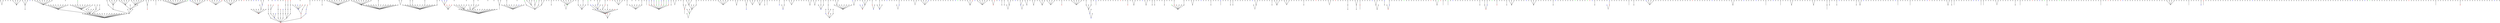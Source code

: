 digraph JBoss_422 {
node [fontname=Helvetica, shape=point, color=grey, fontcolor=grey]

org_jboss_mx_server_ObjectInputStreamWithClassLoader [label="org_jboss_mx_server_ObjectInputStreamWithClassLoader", color="black", fontcolor="black" ]
	org_jboss_mx_server_ObjectInputStreamWithClassLoader -> java_io_ObjectInputStream [arrowhead=none]

org_apache_commons_logging_impl_WeakHashtable_Referenced [label="org_apache_commons_logging_impl_WeakHashtable_Referenced", color="black", fontcolor="black" ]

org_jboss_dom4j_dom_DOMNodeHelper [label="org_jboss_dom4j_dom_DOMNodeHelper", color="black", fontcolor="black" ]

org_jboss_xb_binding_metadata_PropertyMetaData [label="org_jboss_xb_binding_metadata_PropertyMetaData", color="black", fontcolor="black" ]

javax_management_openmbean_CompositeType [label="javax_management_openmbean_CompositeType", color="black", fontcolor="black" ]
	javax_management_openmbean_CompositeType -> javax_management_openmbean_OpenType [arrowhead=none]

org_jboss_util_coerce_FileHandler [label="org_jboss_util_coerce_FileHandler", color="black", fontcolor="black" ]
	org_jboss_util_coerce_FileHandler -> org_jboss_util_coerce_BoundCoercionHandler [arrowhead=none]

org_jboss_dom4j_tree_NamespaceStack [label="org_jboss_dom4j_tree_NamespaceStack", color="blue", fontcolor="blue" ]

org_jboss_xb_binding_parser_sax_SaxJBossXBParser [label="org_jboss_xb_binding_parser_sax_SaxJBossXBParser", color="black", fontcolor="black" ]

javax_management_openmbean_InvalidKeyException [label="javax_management_openmbean_InvalidKeyException", color="black", fontcolor="black" ]
	javax_management_openmbean_InvalidKeyException -> java_lang_IllegalArgumentException [arrowhead=none]

org_jboss_mx_notification_AsynchNotificationBroadcasterSupport_AsynchNotifier [label="org_jboss_mx_notification_AsynchNotificationBroadcasterSupport_AsynchNotifier", color="black", fontcolor="black" ]

org_apache_log4j_config_PropertySetterException [label="org_apache_log4j_config_PropertySetterException", color="black", fontcolor="black" ]
	org_apache_log4j_config_PropertySetterException -> java_lang_Exception [arrowhead=none]

EDU_oswego_cs_dl_util_concurrent_misc_ReentrantRWlockRNG [label="EDU_oswego_cs_dl_util_concurrent_misc_ReentrantRWlockRNG", color="black", fontcolor="black" ]
	EDU_oswego_cs_dl_util_concurrent_misc_ReentrantRWlockRNG -> EDU_oswego_cs_dl_util_concurrent_misc_RWLockRNG [arrowhead=none]

org_apache_log4j_spi_RootCategory [label="org_apache_log4j_spi_RootCategory", color="black", fontcolor="black" ]
	org_apache_log4j_spi_RootCategory -> org_apache_log4j_Logger [arrowhead=none]

org_jboss_xb_binding_sunday_unmarshalling_XsdBinder_SharedElements [label="org_jboss_xb_binding_sunday_unmarshalling_XsdBinder_SharedElements", color="black", fontcolor="black" ]

org_jboss_xb_binding_metadata_SchemaMetaData [label="org_jboss_xb_binding_metadata_SchemaMetaData", color="black", fontcolor="black" ]

org_apache_log4j_RollingCalendar [label="org_apache_log4j_RollingCalendar", color="black", fontcolor="black" ]
	org_apache_log4j_RollingCalendar -> java_util_GregorianCalendar [arrowhead=none]

org_apache_commons_httpclient_util_LangUtils [label="org_apache_commons_httpclient_util_LangUtils", color="black", fontcolor="black" ]

org_jboss_util_coerce_CharacterHandler [label="org_jboss_util_coerce_CharacterHandler", color="black", fontcolor="black" ]
	org_jboss_util_coerce_CharacterHandler -> org_jboss_util_coerce_BoundCoercionHandler [arrowhead=none]

org_jboss_xb_binding_metadata_MapEntryMetaData [label="org_jboss_xb_binding_metadata_MapEntryMetaData", color="black", fontcolor="black" ]

org_jboss_dom4j_tree_ConcurrentReaderHashMap_KeySet [label="org_jboss_dom4j_tree_ConcurrentReaderHashMap_KeySet", color="black", fontcolor="black" ]
	org_jboss_dom4j_tree_ConcurrentReaderHashMap_KeySet -> java_util_AbstractSet [arrowhead=none]

org_jboss_dom4j_dom_DOMDocumentFactory [label="org_jboss_dom4j_dom_DOMDocumentFactory", color="blue", fontcolor="blue" ]
	org_jboss_dom4j_dom_DOMDocumentFactory -> org_jboss_dom4j_DocumentFactory [arrowhead=none]

javax_management_AttributeChangeNotificationFilter [label="javax_management_AttributeChangeNotificationFilter", color="black", fontcolor="black" ]

EDU_oswego_cs_dl_util_concurrent_ConcurrentReaderHashMap [label="EDU_oswego_cs_dl_util_concurrent_ConcurrentReaderHashMap", color="red", fontcolor="red" ]
	EDU_oswego_cs_dl_util_concurrent_ConcurrentReaderHashMap -> java_util_AbstractMap [arrowhead=none]

EDU_oswego_cs_dl_util_concurrent_FJTaskRunnerGroup_InvokableFJTask [label="EDU_oswego_cs_dl_util_concurrent_FJTaskRunnerGroup_InvokableFJTask", color="black", fontcolor="black" ]
	EDU_oswego_cs_dl_util_concurrent_FJTaskRunnerGroup_InvokableFJTask -> EDU_oswego_cs_dl_util_concurrent_FJTask [arrowhead=none]

org_jboss_xb_binding_DelegatingObjectModelProvider [label="org_jboss_xb_binding_DelegatingObjectModelProvider", color="black", fontcolor="black" ]

org_apache_log4j_helpers_NullEnumeration [label="org_apache_log4j_helpers_NullEnumeration", color="black", fontcolor="black" ]

org_jboss_dom4j_io_SAXWriter [label="org_jboss_dom4j_io_SAXWriter", color="red", fontcolor="red" ]

org_jboss_dom4j_io_HTMLWriter_FormatState [label="org_jboss_dom4j_io_HTMLWriter_FormatState", color="black", fontcolor="black" ]

org_apache_commons_httpclient_util_URIUtil [label="org_apache_commons_httpclient_util_URIUtil", color="black", fontcolor="black" ]

org_apache_commons_httpclient_util_ExceptionUtil [label="org_apache_commons_httpclient_util_ExceptionUtil", color="black", fontcolor="black" ]

javax_management_StandardMBean [label="javax_management_StandardMBean", color="blue", fontcolor="blue" ]

EDU_oswego_cs_dl_util_concurrent_PooledExecutor_DiscardOldestWhenBlocked [label="EDU_oswego_cs_dl_util_concurrent_PooledExecutor_DiscardOldestWhenBlocked", color="black", fontcolor="black" ]

org_jboss_dom4j_util_UserDataDocumentFactory [label="org_jboss_dom4j_util_UserDataDocumentFactory", color="black", fontcolor="black" ]
	org_jboss_dom4j_util_UserDataDocumentFactory -> org_jboss_dom4j_DocumentFactory [arrowhead=none]

org_jboss_util_threadpool_BasicTaskWrapper [label="org_jboss_util_threadpool_BasicTaskWrapper", color="blue", fontcolor="blue" ]

org_apache_commons_httpclient_methods_TraceMethod [label="org_apache_commons_httpclient_methods_TraceMethod", color="black", fontcolor="black" ]
	org_apache_commons_httpclient_methods_TraceMethod -> org_apache_commons_httpclient_HttpMethodBase [arrowhead=none]

org_jboss_util_collection_Iterators_Enum2Iterator [label="org_jboss_util_collection_Iterators_Enum2Iterator", color="black", fontcolor="black" ]

org_jboss_xb_binding_sunday_unmarshalling_XsdBinderTerminatingErrorHandler [label="org_jboss_xb_binding_sunday_unmarshalling_XsdBinderTerminatingErrorHandler", color="black", fontcolor="black" ]

org_apache_commons_logging_impl_NoOpLog [label="org_apache_commons_logging_impl_NoOpLog", color="blue", fontcolor="blue" ]

org_apache_commons_httpclient_MultiThreadedHttpConnectionManager_HostConnectionPool [label="org_apache_commons_httpclient_MultiThreadedHttpConnectionManager_HostConnectionPool", color="black", fontcolor="black" ]

org_apache_commons_httpclient_cookie_IgnoreCookiesSpec [label="org_apache_commons_httpclient_cookie_IgnoreCookiesSpec", color="black", fontcolor="black" ]

org_jboss_xb_binding_Content_StartElement [label="org_jboss_xb_binding_Content_StartElement", color="black", fontcolor="black" ]

org_jboss_dom4j_bean_BeanElement [label="org_jboss_dom4j_bean_BeanElement", color="black", fontcolor="black" ]
	org_jboss_dom4j_bean_BeanElement -> org_jboss_dom4j_tree_DefaultElement [arrowhead=none]

org_jboss_mx_loading_HeirarchicalLoaderRepository3ConfigParser [label="org_jboss_mx_loading_HeirarchicalLoaderRepository3ConfigParser", color="black", fontcolor="black" ]

org_apache_log4j_Logger [label="org_apache_log4j_Logger", color="black", fontcolor="black" ]
	org_apache_log4j_Logger -> org_apache_log4j_Category [arrowhead=none]

org_jboss_net_sockets_DefaultSocketFactory [label="org_jboss_net_sockets_DefaultSocketFactory", color="black", fontcolor="black" ]
	org_jboss_net_sockets_DefaultSocketFactory -> javax_net_ServerSocketFactory [arrowhead=none]

org_jboss_system_filterfactory_AttributeChangeNotificationFilterFactory [label="org_jboss_system_filterfactory_AttributeChangeNotificationFilterFactory", color="black", fontcolor="black" ]

org_jboss_xb_binding_metadata_ValueMetaData [label="org_jboss_xb_binding_metadata_ValueMetaData", color="black", fontcolor="black" ]

org_jboss_xb_binding_SimpleTypeBindings [label="org_jboss_xb_binding_SimpleTypeBindings", color="black", fontcolor="black" ]

org_jboss_util_xml_XmlHelper [label="org_jboss_util_xml_XmlHelper", color="black", fontcolor="black" ]

org_apache_commons_httpclient_ProxyHost [label="org_apache_commons_httpclient_ProxyHost", color="black", fontcolor="black" ]
	org_apache_commons_httpclient_ProxyHost -> org_apache_commons_httpclient_HttpHost [arrowhead=none]

org_jboss_net_sockets_RMIMultiSocketClient [label="org_jboss_net_sockets_RMIMultiSocketClient", color="black", fontcolor="black" ]

javax_management_BinaryRelQueryExp [label="javax_management_BinaryRelQueryExp", color="black", fontcolor="black" ]
	javax_management_BinaryRelQueryExp -> javax_management_QueryEval [arrowhead=none]

org_jboss_mx_util_propertyeditor_ObjectNameEditor [label="org_jboss_mx_util_propertyeditor_ObjectNameEditor", color="black", fontcolor="black" ]
	org_jboss_mx_util_propertyeditor_ObjectNameEditor -> org_jboss_util_propertyeditor_TextPropertyEditorSupport [arrowhead=none]

org_jboss_dom4j_io_XMLResult [label="org_jboss_dom4j_io_XMLResult", color="black", fontcolor="black" ]
	org_jboss_dom4j_io_XMLResult -> javax_xml_transform_sax_SAXResult [arrowhead=none]

javax_management_relation_RoleInfoNotFoundException [label="javax_management_relation_RoleInfoNotFoundException", color="black", fontcolor="black" ]
	javax_management_relation_RoleInfoNotFoundException -> javax_management_relation_RelationException [arrowhead=none]

org_jboss_mx_interceptor_ModelMBeanInfoInterceptor [label="org_jboss_mx_interceptor_ModelMBeanInfoInterceptor", color="black", fontcolor="black" ]
	org_jboss_mx_interceptor_ModelMBeanInfoInterceptor -> org_jboss_mx_interceptor_AbstractInterceptor [arrowhead=none]

org_jboss_util_platform_Java [label="org_jboss_util_platform_Java", color="black", fontcolor="black" ]

javax_management_monitor_StringMonitor [label="javax_management_monitor_StringMonitor", color="blue", fontcolor="blue" ]
	javax_management_monitor_StringMonitor -> javax_management_monitor_Monitor [arrowhead=none]

org_apache_log4j_LogManager [label="org_apache_log4j_LogManager", color="black", fontcolor="black" ]

org_jboss_mx_interceptor_AbstractSharedInterceptor [label="org_jboss_mx_interceptor_AbstractSharedInterceptor", color="black", fontcolor="black" ]
	org_jboss_mx_interceptor_AbstractSharedInterceptor -> org_jboss_mx_interceptor_AbstractInterceptor [arrowhead=none]

EDU_oswego_cs_dl_util_concurrent_DefaultChannelCapacity [label="EDU_oswego_cs_dl_util_concurrent_DefaultChannelCapacity", color="black", fontcolor="black" ]

EDU_oswego_cs_dl_util_concurrent_FJTask [label="EDU_oswego_cs_dl_util_concurrent_FJTask", color="black", fontcolor="black" ]

EDU_oswego_cs_dl_util_concurrent_misc_RWLockRNG [label="EDU_oswego_cs_dl_util_concurrent_misc_RWLockRNG", color="black", fontcolor="black" ]
	EDU_oswego_cs_dl_util_concurrent_misc_RWLockRNG -> EDU_oswego_cs_dl_util_concurrent_misc_NoSynchRNG [arrowhead=none]

org_jboss_dom4j_dom_DOMDocumentType [label="org_jboss_dom4j_dom_DOMDocumentType", color="red", fontcolor="red" ]
	org_jboss_dom4j_dom_DOMDocumentType -> org_jboss_dom4j_tree_DefaultDocumentType [arrowhead=none]

javax_management_InstanceNotFoundException [label="javax_management_InstanceNotFoundException", color="black", fontcolor="black" ]
	javax_management_InstanceNotFoundException -> javax_management_OperationsException [arrowhead=none]

org_jboss_util_deadlock_ApplicationDeadlockException [label="org_jboss_util_deadlock_ApplicationDeadlockException", color="black", fontcolor="black" ]
	org_jboss_util_deadlock_ApplicationDeadlockException -> java_lang_RuntimeException [arrowhead=none]

org_jboss_mx_metadata_AttributeOperationResolver_Node [label="org_jboss_mx_metadata_AttributeOperationResolver_Node", color="black", fontcolor="black" ]

org_jboss_util_deadlock_DeadlockDetector [label="org_jboss_util_deadlock_DeadlockDetector", color="black", fontcolor="black" ]

org_jboss_util_collection_WeakIdentityHashMap_EntrySet [label="org_jboss_util_collection_WeakIdentityHashMap_EntrySet", color="black", fontcolor="black" ]
	org_jboss_util_collection_WeakIdentityHashMap_EntrySet -> java_util_AbstractSet [arrowhead=none]

org_apache_log4j_or_ThreadGroupRenderer [label="org_apache_log4j_or_ThreadGroupRenderer", color="black", fontcolor="black" ]

org_apache_log4j_helpers_QuietWriter [label="org_apache_log4j_helpers_QuietWriter", color="black", fontcolor="black" ]
	org_apache_log4j_helpers_QuietWriter -> java_io_FilterWriter [arrowhead=none]

javax_management_openmbean_InvalidOpenTypeException [label="javax_management_openmbean_InvalidOpenTypeException", color="black", fontcolor="black" ]
	javax_management_openmbean_InvalidOpenTypeException -> java_lang_IllegalArgumentException [arrowhead=none]

org_jboss_system_server_ServerImpl_LifeThread [label="org_jboss_system_server_ServerImpl_LifeThread", color="black", fontcolor="black" ]
	org_jboss_system_server_ServerImpl_LifeThread -> java_lang_Thread [arrowhead=none]

org_apache_log4j_helpers_AppenderAttachableImpl [label="org_apache_log4j_helpers_AppenderAttachableImpl", color="black", fontcolor="black" ]

javax_management_openmbean_OpenMBeanParameterInfoSupport [label="javax_management_openmbean_OpenMBeanParameterInfoSupport", color="green", fontcolor="green" ]
	javax_management_openmbean_OpenMBeanParameterInfoSupport -> javax_management_MBeanParameterInfo [arrowhead=none]

EDU_oswego_cs_dl_util_concurrent_LinkedNode [label="EDU_oswego_cs_dl_util_concurrent_LinkedNode", color="black", fontcolor="black" ]

org_jboss_dom4j_rule_pattern_DefaultPattern [label="org_jboss_dom4j_rule_pattern_DefaultPattern", color="black", fontcolor="black" ]

org_jboss_util_WaitSemaphore [label="org_jboss_util_WaitSemaphore", color="black", fontcolor="black" ]
	org_jboss_util_WaitSemaphore -> org_jboss_util_Semaphore [arrowhead=none]

org_jboss_util_collection_Iterators_Iter2Enumeration [label="org_jboss_util_collection_Iterators_Iter2Enumeration", color="black", fontcolor="black" ]

org_jboss_xb_binding_metadata_XsdAnnotation_JaxbObjectModelFactory [label="org_jboss_xb_binding_metadata_XsdAnnotation_JaxbObjectModelFactory", color="black", fontcolor="black" ]

org_apache_commons_httpclient_util_IdleConnectionTimeoutThread [label="org_apache_commons_httpclient_util_IdleConnectionTimeoutThread", color="black", fontcolor="black" ]
	org_apache_commons_httpclient_util_IdleConnectionTimeoutThread -> java_lang_Thread [arrowhead=none]

org_jboss_xb_binding_JBossXBRuntimeException [label="org_jboss_xb_binding_JBossXBRuntimeException", color="black", fontcolor="black" ]
	org_jboss_xb_binding_JBossXBRuntimeException -> java_lang_RuntimeException [arrowhead=none]

org_jboss_mx_capability_OptimizedMBeanDispatcher [label="org_jboss_mx_capability_OptimizedMBeanDispatcher", color="black", fontcolor="black" ]

org_jboss_util_property_PropertyEvent [label="org_jboss_util_property_PropertyEvent", color="black", fontcolor="black" ]
	org_jboss_util_property_PropertyEvent -> java_util_EventObject [arrowhead=none]

org_jboss_net_sockets_RMIMultiSocketServer [label="org_jboss_net_sockets_RMIMultiSocketServer", color="black", fontcolor="black" ]

org_apache_log4j_Layout [label="org_apache_log4j_Layout", color="black", fontcolor="black" ]

org_apache_commons_logging_LogFactory [label="org_apache_commons_logging_LogFactory", color="black", fontcolor="black" ]

org_jboss_dom4j_datatype_InvalidSchemaException [label="org_jboss_dom4j_datatype_InvalidSchemaException", color="black", fontcolor="black" ]
	org_jboss_dom4j_datatype_InvalidSchemaException -> java_lang_IllegalArgumentException [arrowhead=none]

org_jboss_dom4j_tree_ConcurrentReaderHashMap_EntrySet [label="org_jboss_dom4j_tree_ConcurrentReaderHashMap_EntrySet", color="black", fontcolor="black" ]
	org_jboss_dom4j_tree_ConcurrentReaderHashMap_EntrySet -> java_util_AbstractSet [arrowhead=none]

org_jboss_xb_binding_sunday_unmarshalling_impl_runtime_RtUtil [label="org_jboss_xb_binding_sunday_unmarshalling_impl_runtime_RtUtil", color="black", fontcolor="black" ]

org_jboss_xb_binding_Util [label="org_jboss_xb_binding_Util", color="black", fontcolor="black" ]

org_jboss_system_ServiceDynamicMBeanSupport [label="org_jboss_system_ServiceDynamicMBeanSupport", color="black", fontcolor="black" ]
	org_jboss_system_ServiceDynamicMBeanSupport -> org_jboss_system_ServiceMBeanSupport [arrowhead=none]

EDU_oswego_cs_dl_util_concurrent_misc_RlockRNG [label="EDU_oswego_cs_dl_util_concurrent_misc_RlockRNG", color="black", fontcolor="black" ]
	EDU_oswego_cs_dl_util_concurrent_misc_RlockRNG -> EDU_oswego_cs_dl_util_concurrent_misc_SyncDelegatedRNG [arrowhead=none]

javax_management_Notification [label="javax_management_Notification", color="green", fontcolor="green" ]
	javax_management_Notification -> java_util_EventObject [arrowhead=none]

org_jboss_xb_binding_Content [label="org_jboss_xb_binding_Content", color="black", fontcolor="black" ]

org_jboss_dom4j_util_ProxyDocumentFactory [label="org_jboss_dom4j_util_ProxyDocumentFactory", color="red", fontcolor="red" ]

org_jboss_util_propertyeditor_FloatEditor [label="org_jboss_util_propertyeditor_FloatEditor", color="black", fontcolor="black" ]
	org_jboss_util_propertyeditor_FloatEditor -> java_beans_PropertyEditorSupport [arrowhead=none]

org_jboss_util_propertyeditor_BigDecimalEditor [label="org_jboss_util_propertyeditor_BigDecimalEditor", color="black", fontcolor="black" ]
	org_jboss_util_propertyeditor_BigDecimalEditor -> org_jboss_util_propertyeditor_TextPropertyEditorSupport [arrowhead=none]

javax_management_relation_RoleNotFoundException [label="javax_management_relation_RoleNotFoundException", color="black", fontcolor="black" ]
	javax_management_relation_RoleNotFoundException -> javax_management_relation_RelationException [arrowhead=none]

EDU_oswego_cs_dl_util_concurrent_PooledExecutor_AbortWhenBlocked [label="EDU_oswego_cs_dl_util_concurrent_PooledExecutor_AbortWhenBlocked", color="black", fontcolor="black" ]

javax_management_QueryEval [label="javax_management_QueryEval", color="black", fontcolor="black" ]

org_apache_log4j_ConsoleAppender_SystemErrStream [label="org_apache_log4j_ConsoleAppender_SystemErrStream", color="black", fontcolor="black" ]
	org_apache_log4j_ConsoleAppender_SystemErrStream -> java_io_OutputStream [arrowhead=none]

org_apache_log4j_helpers_LogLog [label="org_apache_log4j_helpers_LogLog", color="black", fontcolor="black" ]

org_jboss_util_LongCounter_Wrapper [label="org_jboss_util_LongCounter_Wrapper", color="black", fontcolor="black" ]
	org_jboss_util_LongCounter_Wrapper -> org_jboss_util_LongCounter [arrowhead=none]

org_jboss_xb_binding_introspection_ClassInfo [label="org_jboss_xb_binding_introspection_ClassInfo", color="black", fontcolor="black" ]

org_jboss_dom4j_tree_DefaultComment [label="org_jboss_dom4j_tree_DefaultComment", color="black", fontcolor="black" ]
	org_jboss_dom4j_tree_DefaultComment -> org_jboss_dom4j_tree_FlyweightComment [arrowhead=none]

org_jboss_util_LRUCachePolicy [label="org_jboss_util_LRUCachePolicy", color="black", fontcolor="black" ]

EDU_oswego_cs_dl_util_concurrent_Rendezvous [label="EDU_oswego_cs_dl_util_concurrent_Rendezvous", color="black", fontcolor="black" ]

org_jboss_util_collection_AbstractQueue [label="org_jboss_util_collection_AbstractQueue", color="black", fontcolor="black" ]
	org_jboss_util_collection_AbstractQueue -> java_util_AbstractCollection [arrowhead=none]

org_jboss_util_collection_SoftSet_ComparableSoftReferenceIterator [label="org_jboss_util_collection_SoftSet_ComparableSoftReferenceIterator", color="black", fontcolor="black" ]

org_apache_log4j_ProvisionNode [label="org_apache_log4j_ProvisionNode", color="black", fontcolor="black" ]
	org_apache_log4j_ProvisionNode -> java_util_Vector [arrowhead=none]

EDU_oswego_cs_dl_util_concurrent_WaitableInt [label="EDU_oswego_cs_dl_util_concurrent_WaitableInt", color="blue", fontcolor="blue" ]
	EDU_oswego_cs_dl_util_concurrent_WaitableInt -> EDU_oswego_cs_dl_util_concurrent_SynchronizedInt [arrowhead=none]

org_jboss_mx_interceptor_NullInterceptor [label="org_jboss_mx_interceptor_NullInterceptor", color="black", fontcolor="black" ]
	org_jboss_mx_interceptor_NullInterceptor -> org_jboss_mx_interceptor_AbstractInterceptor [arrowhead=none]

org_jboss_mx_notification_MBeanServerListenerRegistration [label="org_jboss_mx_notification_MBeanServerListenerRegistration", color="black", fontcolor="black" ]
	org_jboss_mx_notification_MBeanServerListenerRegistration -> org_jboss_mx_notification_DefaultListenerRegistration [arrowhead=none]

org_apache_commons_httpclient_WireLogOutputStream [label="org_apache_commons_httpclient_WireLogOutputStream", color="black", fontcolor="black" ]
	org_apache_commons_httpclient_WireLogOutputStream -> java_io_FilterOutputStream [arrowhead=none]

org_apache_commons_httpclient_auth_AuthSchemeBase [label="org_apache_commons_httpclient_auth_AuthSchemeBase", color="black", fontcolor="black" ]

org_jboss_mx_util_MBeanProxy [label="org_jboss_mx_util_MBeanProxy", color="black", fontcolor="black" ]

org_jboss_deployment_SubDeployerSupport_ClassConfiguration [label="org_jboss_deployment_SubDeployerSupport_ClassConfiguration", color="black", fontcolor="black" ]
	org_jboss_deployment_SubDeployerSupport_ClassConfiguration -> org_jboss_util_property_PropertyContainer [arrowhead=none]

org_apache_commons_httpclient_RedirectException [label="org_apache_commons_httpclient_RedirectException", color="black", fontcolor="black" ]
	org_apache_commons_httpclient_RedirectException -> org_apache_commons_httpclient_ProtocolException [arrowhead=none]

org_jboss_mx_util_InstanceOfQueryExp [label="org_jboss_mx_util_InstanceOfQueryExp", color="black", fontcolor="black" ]

org_apache_log4j_config_PropertyPrinter [label="org_apache_log4j_config_PropertyPrinter", color="black", fontcolor="black" ]

org_jboss_mx_util_QueryExpSupport [label="org_jboss_mx_util_QueryExpSupport", color="black", fontcolor="black" ]

org_jboss_util_coerce_CoercionHandler [label="org_jboss_util_coerce_CoercionHandler", color="black", fontcolor="black" ]

EDU_oswego_cs_dl_util_concurrent_WaitableRef [label="EDU_oswego_cs_dl_util_concurrent_WaitableRef", color="black", fontcolor="black" ]
	EDU_oswego_cs_dl_util_concurrent_WaitableRef -> EDU_oswego_cs_dl_util_concurrent_SynchronizedRef [arrowhead=none]

javax_management_MBeanServerInvocationHandler_GetAction [label="javax_management_MBeanServerInvocationHandler_GetAction", color="black", fontcolor="black" ]

org_jboss_system_ServiceController [label="org_jboss_system_ServiceController", color="red", fontcolor="red" ]
	org_jboss_system_ServiceController -> org_jboss_mx_util_JBossNotificationBroadcasterSupport [arrowhead=none]

org_jboss_util_propertyeditor_FileEditor [label="org_jboss_util_propertyeditor_FileEditor", color="black", fontcolor="black" ]
	org_jboss_util_propertyeditor_FileEditor -> org_jboss_util_propertyeditor_TextPropertyEditorSupport [arrowhead=none]

org_jboss_mx_modelmbean_RequiredModelMBeanInstantiator [label="org_jboss_mx_modelmbean_RequiredModelMBeanInstantiator", color="black", fontcolor="black" ]

org_jboss_mx_util_RuntimeProxyException [label="org_jboss_mx_util_RuntimeProxyException", color="black", fontcolor="black" ]
	org_jboss_mx_util_RuntimeProxyException -> javax_management_JMRuntimeException [arrowhead=none]

org_jboss_mx_server_InvocationContext_NullDispatcher [label="org_jboss_mx_server_InvocationContext_NullDispatcher", color="black", fontcolor="black" ]
	org_jboss_mx_server_InvocationContext_NullDispatcher -> org_jboss_mx_interceptor_AbstractInterceptor [arrowhead=none]

org_jboss_mx_capability_ReflectedMBeanDispatcher [label="org_jboss_mx_capability_ReflectedMBeanDispatcher", color="black", fontcolor="black" ]

org_jboss_dom4j_dom_DOMDocument [label="org_jboss_dom4j_dom_DOMDocument", color="red", fontcolor="red" ]
	org_jboss_dom4j_dom_DOMDocument -> org_jboss_dom4j_tree_DefaultDocument [arrowhead=none]

javax_management_IntrospectionException [label="javax_management_IntrospectionException", color="black", fontcolor="black" ]
	javax_management_IntrospectionException -> javax_management_OperationsException [arrowhead=none]

EDU_oswego_cs_dl_util_concurrent_LinkedQueue [label="EDU_oswego_cs_dl_util_concurrent_LinkedQueue", color="black", fontcolor="black" ]

javax_management_InvalidAttributeValueException [label="javax_management_InvalidAttributeValueException", color="black", fontcolor="black" ]
	javax_management_InvalidAttributeValueException -> javax_management_OperationsException [arrowhead=none]

org_jboss_mx_notification_NotificationFilterProxy [label="org_jboss_mx_notification_NotificationFilterProxy", color="black", fontcolor="black" ]

org_jboss_dom4j_tree_BackedList [label="org_jboss_dom4j_tree_BackedList", color="black", fontcolor="black" ]
	org_jboss_dom4j_tree_BackedList -> java_util_ArrayList [arrowhead=none]

org_apache_commons_codec_StringEncoderComparator [label="org_apache_commons_codec_StringEncoderComparator", color="black", fontcolor="black" ]

EDU_oswego_cs_dl_util_concurrent_misc_GetFunction [label="EDU_oswego_cs_dl_util_concurrent_misc_GetFunction", color="black", fontcolor="black" ]

org_jboss_dom4j_tree_DefaultAttribute [label="org_jboss_dom4j_tree_DefaultAttribute", color="black", fontcolor="black" ]
	org_jboss_dom4j_tree_DefaultAttribute -> org_jboss_dom4j_tree_FlyweightAttribute [arrowhead=none]

EDU_oswego_cs_dl_util_concurrent_ConcurrentHashMap_HashIterator [label="EDU_oswego_cs_dl_util_concurrent_ConcurrentHashMap_HashIterator", color="black", fontcolor="black" ]

EDU_oswego_cs_dl_util_concurrent_misc_AClongRNG [label="EDU_oswego_cs_dl_util_concurrent_misc_AClongRNG", color="black", fontcolor="black" ]
	EDU_oswego_cs_dl_util_concurrent_misc_AClongRNG -> EDU_oswego_cs_dl_util_concurrent_misc_RNG [arrowhead=none]

org_jboss_mx_util_ObjectNameFactory [label="org_jboss_mx_util_ObjectNameFactory", color="black", fontcolor="black" ]

org_jboss_xb_binding_sunday_unmarshalling_DefaultWildcardHandler [label="org_jboss_xb_binding_sunday_unmarshalling_DefaultWildcardHandler", color="black", fontcolor="black" ]

org_jboss_mx_interceptor_AbstractInterceptor [label="org_jboss_mx_interceptor_AbstractInterceptor", color="black", fontcolor="black" ]

org_apache_commons_httpclient_methods_multipart_Part [label="org_apache_commons_httpclient_methods_multipart_Part", color="blue", fontcolor="blue" ]

org_jboss_util_SoftObject [label="org_jboss_util_SoftObject", color="black", fontcolor="black" ]
	org_jboss_util_SoftObject -> java_lang_ref_SoftReference [arrowhead=none]

org_jboss_dom4j_tree_ElementQNameIterator [label="org_jboss_dom4j_tree_ElementQNameIterator", color="black", fontcolor="black" ]
	org_jboss_dom4j_tree_ElementQNameIterator -> org_jboss_dom4j_tree_FilterIterator [arrowhead=none]

javax_management_openmbean_ArrayType [label="javax_management_openmbean_ArrayType", color="black", fontcolor="black" ]
	javax_management_openmbean_ArrayType -> javax_management_openmbean_OpenType [arrowhead=none]

org_jboss_xb_binding_sunday_marshalling_AbstractAttributeMarshaller [label="org_jboss_xb_binding_sunday_marshalling_AbstractAttributeMarshaller", color="black", fontcolor="black" ]

EDU_oswego_cs_dl_util_concurrent_ConcurrentReaderHashMap_EntrySet [label="EDU_oswego_cs_dl_util_concurrent_ConcurrentReaderHashMap_EntrySet", color="black", fontcolor="black" ]
	EDU_oswego_cs_dl_util_concurrent_ConcurrentReaderHashMap_EntrySet -> java_util_AbstractSet [arrowhead=none]

org_jboss_dom4j_io_DocumentInputSource [label="org_jboss_dom4j_io_DocumentInputSource", color="black", fontcolor="black" ]
	org_jboss_dom4j_io_DocumentInputSource -> org_xml_sax_InputSource [arrowhead=none]

org_apache_commons_httpclient_methods_ByteArrayRequestEntity [label="org_apache_commons_httpclient_methods_ByteArrayRequestEntity", color="black", fontcolor="black" ]

org_jboss_util_collection_CompoundIterator [label="org_jboss_util_collection_CompoundIterator", color="black", fontcolor="black" ]

org_jboss_mx_util_AgentID [label="org_jboss_mx_util_AgentID", color="black", fontcolor="black" ]

org_jboss_util_threadpool_TaskStoppedException [label="org_jboss_util_threadpool_TaskStoppedException", color="black", fontcolor="black" ]
	org_jboss_util_threadpool_TaskStoppedException -> java_lang_RuntimeException [arrowhead=none]

org_jboss_dom4j_io_SAXEventRecorder_SAXEvent [label="org_jboss_dom4j_io_SAXEventRecorder_SAXEvent", color="black", fontcolor="black" ]

org_jboss_mx_interceptor_ModelMBeanInterceptor [label="org_jboss_mx_interceptor_ModelMBeanInterceptor", color="black", fontcolor="black" ]
	org_jboss_mx_interceptor_ModelMBeanInterceptor -> org_jboss_mx_interceptor_ModelMBeanInfoInterceptor [arrowhead=none]

org_apache_commons_httpclient_util_DateParseException [label="org_apache_commons_httpclient_util_DateParseException", color="black", fontcolor="black" ]
	org_apache_commons_httpclient_util_DateParseException -> java_lang_Exception [arrowhead=none]

org_jboss_logging_Logger [label="org_jboss_logging_Logger", color="blue", fontcolor="blue" ]

EDU_oswego_cs_dl_util_concurrent_SyncSet [label="EDU_oswego_cs_dl_util_concurrent_SyncSet", color="black", fontcolor="black" ]
	EDU_oswego_cs_dl_util_concurrent_SyncSet -> EDU_oswego_cs_dl_util_concurrent_SyncCollection [arrowhead=none]

javax_management_Attribute [label="javax_management_Attribute", color="black", fontcolor="black" ]

org_jboss_util_Base64_InputStream [label="org_jboss_util_Base64_InputStream", color="black", fontcolor="black" ]
	org_jboss_util_Base64_InputStream -> java_io_FilterInputStream [arrowhead=none]

org_jboss_util_file_FilePrefixFilter [label="org_jboss_util_file_FilePrefixFilter", color="black", fontcolor="black" ]

org_jboss_dom4j_dtd_InternalEntityDecl [label="org_jboss_dom4j_dtd_InternalEntityDecl", color="black", fontcolor="black" ]

org_jboss_xb_binding_sunday_unmarshalling_SundayContentHandler_StackItem [label="org_jboss_xb_binding_sunday_unmarshalling_SundayContentHandler_StackItem", color="black", fontcolor="black" ]

org_jboss_util_SysPropertyActions [label="org_jboss_util_SysPropertyActions", color="black", fontcolor="black" ]

EDU_oswego_cs_dl_util_concurrent_ClockDaemon_RunLoop [label="EDU_oswego_cs_dl_util_concurrent_ClockDaemon_RunLoop", color="black", fontcolor="black" ]

EDU_oswego_cs_dl_util_concurrent_ReaderPreferenceReadWriteLock [label="EDU_oswego_cs_dl_util_concurrent_ReaderPreferenceReadWriteLock", color="black", fontcolor="black" ]
	EDU_oswego_cs_dl_util_concurrent_ReaderPreferenceReadWriteLock -> EDU_oswego_cs_dl_util_concurrent_WriterPreferenceReadWriteLock [arrowhead=none]

org_apache_commons_codec_net_RFC1522Codec [label="org_apache_commons_codec_net_RFC1522Codec", color="black", fontcolor="black" ]

org_jboss_dom4j_tree_DefaultProcessingInstruction [label="org_jboss_dom4j_tree_DefaultProcessingInstruction", color="black", fontcolor="black" ]
	org_jboss_dom4j_tree_DefaultProcessingInstruction -> org_jboss_dom4j_tree_FlyweightProcessingInstruction [arrowhead=none]

org_jboss_util_id_SerialVersion [label="org_jboss_util_id_SerialVersion", color="black", fontcolor="black" ]

org_apache_log4j_ConsoleAppender_SystemOutStream [label="org_apache_log4j_ConsoleAppender_SystemOutStream", color="black", fontcolor="black" ]
	org_apache_log4j_ConsoleAppender_SystemOutStream -> java_io_OutputStream [arrowhead=none]

org_apache_commons_httpclient_params_HostParams [label="org_apache_commons_httpclient_params_HostParams", color="black", fontcolor="black" ]
	org_apache_commons_httpclient_params_HostParams -> org_apache_commons_httpclient_params_DefaultHttpParams [arrowhead=none]

javax_management_Query [label="javax_management_Query", color="black", fontcolor="black" ]

org_jboss_util_loading_DelegatingClassLoader [label="org_jboss_util_loading_DelegatingClassLoader", color="black", fontcolor="black" ]
	org_jboss_util_loading_DelegatingClassLoader -> java_net_URLClassLoader [arrowhead=none]

org_jboss_deployment_SuffixOrderHelper_EnhancedSuffix [label="org_jboss_deployment_SuffixOrderHelper_EnhancedSuffix", color="black", fontcolor="black" ]

org_jboss_util_naming_NonSerializableFactory [label="org_jboss_util_naming_NonSerializableFactory", color="black", fontcolor="black" ]

org_apache_log4j_helpers_PatternParser_BasicPatternConverter [label="org_apache_log4j_helpers_PatternParser_BasicPatternConverter", color="black", fontcolor="black" ]
	org_apache_log4j_helpers_PatternParser_BasicPatternConverter -> org_apache_log4j_helpers_PatternConverter [arrowhead=none]

javax_management_relation_RoleUnresolvedList [label="javax_management_relation_RoleUnresolvedList", color="black", fontcolor="black" ]
	javax_management_relation_RoleUnresolvedList -> java_util_ArrayList [arrowhead=none]

org_jboss_xb_binding_metadata_XsdAppInfo [label="org_jboss_xb_binding_metadata_XsdAppInfo", color="blue", fontcolor="blue" ]
	org_jboss_xb_binding_metadata_XsdAppInfo -> org_jboss_xb_binding_metadata_XsdElement [arrowhead=none]

javax_management_timer_Timer [label="javax_management_timer_Timer", color="red", fontcolor="red" ]
	javax_management_timer_Timer -> javax_management_NotificationBroadcasterSupport [arrowhead=none]

EDU_oswego_cs_dl_util_concurrent_SynchronizedShort [label="EDU_oswego_cs_dl_util_concurrent_SynchronizedShort", color="red", fontcolor="red" ]
	EDU_oswego_cs_dl_util_concurrent_SynchronizedShort -> EDU_oswego_cs_dl_util_concurrent_SynchronizedVariable [arrowhead=none]

org_jboss_dom4j_tree_AbstractEntity [label="org_jboss_dom4j_tree_AbstractEntity", color="black", fontcolor="black" ]
	org_jboss_dom4j_tree_AbstractEntity -> org_jboss_dom4j_tree_AbstractNode [arrowhead=none]

org_jboss_util_timeout_TimeoutFactory_TimeoutTargetImpl [label="org_jboss_util_timeout_TimeoutFactory_TimeoutTargetImpl", color="black", fontcolor="black" ]

org_jboss_util_collection_WeakIdentityHashMap_SimpleEntry [label="org_jboss_util_collection_WeakIdentityHashMap_SimpleEntry", color="black", fontcolor="black" ]

org_jboss_xb_binding_sunday_unmarshalling_ModelGroupBinding [label="org_jboss_xb_binding_sunday_unmarshalling_ModelGroupBinding", color="black", fontcolor="black" ]
	org_jboss_xb_binding_sunday_unmarshalling_ModelGroupBinding -> org_jboss_xb_binding_sunday_unmarshalling_TermBinding [arrowhead=none]

org_jboss_mx_notification_ListenerRegistry [label="org_jboss_mx_notification_ListenerRegistry", color="black", fontcolor="black" ]

EDU_oswego_cs_dl_util_concurrent_SyncSortedSet [label="EDU_oswego_cs_dl_util_concurrent_SyncSortedSet", color="black", fontcolor="black" ]
	EDU_oswego_cs_dl_util_concurrent_SyncSortedSet -> EDU_oswego_cs_dl_util_concurrent_SyncSet [arrowhead=none]

org_jboss_mx_loading_HeirarchicalLoaderRepository3 [label="org_jboss_mx_loading_HeirarchicalLoaderRepository3", color="black", fontcolor="black" ]
	org_jboss_mx_loading_HeirarchicalLoaderRepository3 -> org_jboss_mx_loading_UnifiedLoaderRepository3 [arrowhead=none]

javax_management_openmbean_CompositeDataSupport [label="javax_management_openmbean_CompositeDataSupport", color="black", fontcolor="black" ]

org_apache_commons_httpclient_auth_InvalidCredentialsException [label="org_apache_commons_httpclient_auth_InvalidCredentialsException", color="black", fontcolor="black" ]
	org_apache_commons_httpclient_auth_InvalidCredentialsException -> org_apache_commons_httpclient_auth_AuthenticationException [arrowhead=none]

org_jboss_xb_binding_AbstractMarshaller [label="org_jboss_xb_binding_AbstractMarshaller", color="blue", fontcolor="blue" ]

javax_management_monitor_Monitor [label="javax_management_monitor_Monitor", color="red", fontcolor="red" ]
	javax_management_monitor_Monitor -> javax_management_NotificationBroadcasterSupport [arrowhead=none]

javax_management_relation_RelationTypeSupport [label="javax_management_relation_RelationTypeSupport", color="black", fontcolor="black" ]

org_jboss_xb_binding_Content_StartPrefixMapping [label="org_jboss_xb_binding_Content_StartPrefixMapping", color="black", fontcolor="black" ]

org_apache_log4j_Hierarchy [label="org_apache_log4j_Hierarchy", color="blue", fontcolor="blue" ]

org_jboss_mx_util_JMXExceptionDecoder [label="org_jboss_mx_util_JMXExceptionDecoder", color="black", fontcolor="black" ]

EDU_oswego_cs_dl_util_concurrent_misc_WpSemRNG [label="EDU_oswego_cs_dl_util_concurrent_misc_WpSemRNG", color="black", fontcolor="black" ]
	EDU_oswego_cs_dl_util_concurrent_misc_WpSemRNG -> EDU_oswego_cs_dl_util_concurrent_misc_SyncDelegatedRNG [arrowhead=none]

org_jboss_dom4j_io_STAXEventWriter_NamespaceIterator [label="org_jboss_dom4j_io_STAXEventWriter_NamespaceIterator", color="black", fontcolor="black" ]

org_jboss_xb_binding_AttributesImpl [label="org_jboss_xb_binding_AttributesImpl", color="black", fontcolor="black" ]

org_jboss_util_file_FilenamePrefixFilter [label="org_jboss_util_file_FilenamePrefixFilter", color="black", fontcolor="black" ]

org_jboss_net_protocol_DelegatingURLConnection [label="org_jboss_net_protocol_DelegatingURLConnection", color="blue", fontcolor="blue" ]
	org_jboss_net_protocol_DelegatingURLConnection -> java_net_URLConnection [arrowhead=none]

org_apache_commons_httpclient_params_HttpMethodParams [label="org_apache_commons_httpclient_params_HttpMethodParams", color="black", fontcolor="black" ]
	org_apache_commons_httpclient_params_HttpMethodParams -> org_apache_commons_httpclient_params_DefaultHttpParams [arrowhead=none]

org_apache_log4j_spi_ThrowableInformation [label="org_apache_log4j_spi_ThrowableInformation", color="black", fontcolor="black" ]

org_jboss_util_propertyeditor_DateEditor [label="org_jboss_util_propertyeditor_DateEditor", color="black", fontcolor="black" ]
	org_jboss_util_propertyeditor_DateEditor -> java_beans_PropertyEditorSupport [arrowhead=none]

org_apache_log4j_config_PropertyGetter [label="org_apache_log4j_config_PropertyGetter", color="black", fontcolor="black" ]

org_jboss_system_BarrierController [label="org_jboss_system_BarrierController", color="blue", fontcolor="blue" ]
	org_jboss_system_BarrierController -> org_jboss_system_ListenerServiceMBeanSupport [arrowhead=none]

org_jboss_xb_binding_sunday_xop_XOPIncludeHandler [label="org_jboss_xb_binding_sunday_xop_XOPIncludeHandler", color="black", fontcolor="black" ]

javax_management_relation_RoleInfo [label="javax_management_relation_RoleInfo", color="black", fontcolor="black" ]

EDU_oswego_cs_dl_util_concurrent_ReentrantWriterPreferenceReadWriteLock [label="EDU_oswego_cs_dl_util_concurrent_ReentrantWriterPreferenceReadWriteLock", color="black", fontcolor="black" ]
	EDU_oswego_cs_dl_util_concurrent_ReentrantWriterPreferenceReadWriteLock -> EDU_oswego_cs_dl_util_concurrent_WriterPreferenceReadWriteLock [arrowhead=none]

org_jboss_mx_notification_ListenerRegistry_ListenerRegistrationIterator [label="org_jboss_mx_notification_ListenerRegistry_ListenerRegistrationIterator", color="black", fontcolor="black" ]

org_jboss_logging_util_LoggerStream [label="org_jboss_logging_util_LoggerStream", color="black", fontcolor="black" ]
	org_jboss_logging_util_LoggerStream -> java_io_PrintStream [arrowhead=none]

org_jboss_util_collection_CachedCollection [label="org_jboss_util_collection_CachedCollection", color="black", fontcolor="black" ]
	org_jboss_util_collection_CachedCollection -> java_util_AbstractCollection [arrowhead=none]

org_jboss_xb_binding_metadata_CharactersMetaData [label="org_jboss_xb_binding_metadata_CharactersMetaData", color="black", fontcolor="black" ]

org_jboss_xb_binding_JBossXBException [label="org_jboss_xb_binding_JBossXBException", color="black", fontcolor="black" ]
	org_jboss_xb_binding_JBossXBException -> java_lang_Exception [arrowhead=none]

org_jboss_dom4j_util_IndexedElement [label="org_jboss_dom4j_util_IndexedElement", color="blue", fontcolor="blue" ]
	org_jboss_dom4j_util_IndexedElement -> org_jboss_dom4j_tree_DefaultElement [arrowhead=none]

org_jboss_util_collection_CachedList [label="org_jboss_util_collection_CachedList", color="black", fontcolor="black" ]
	org_jboss_util_collection_CachedList -> java_util_AbstractList [arrowhead=none]

org_apache_commons_httpclient_MultiThreadedHttpConnectionManager_ConnectionPool [label="org_apache_commons_httpclient_MultiThreadedHttpConnectionManager_ConnectionPool", color="black", fontcolor="black" ]

javax_management_JMException [label="javax_management_JMException", color="black", fontcolor="black" ]
	javax_management_JMException -> java_lang_Exception [arrowhead=none]

org_jboss_system_ListenerServiceMBeanSupport_SubscriptionInfo [label="org_jboss_system_ListenerServiceMBeanSupport_SubscriptionInfo", color="black", fontcolor="black" ]

org_jboss_xb_binding_sunday_unmarshalling_ElementBinding [label="org_jboss_xb_binding_sunday_unmarshalling_ElementBinding", color="blue", fontcolor="blue" ]
	org_jboss_xb_binding_sunday_unmarshalling_ElementBinding -> org_jboss_xb_binding_sunday_unmarshalling_TermBinding [arrowhead=none]

org_jboss_mx_server_MethodMapper [label="org_jboss_mx_server_MethodMapper", color="black", fontcolor="black" ]

org_jboss_dom4j_tree_ConcurrentReaderHashMap_BarrierLock [label="org_jboss_dom4j_tree_ConcurrentReaderHashMap_BarrierLock", color="black", fontcolor="black" ]

org_apache_commons_httpclient_StatusLine [label="org_apache_commons_httpclient_StatusLine", color="black", fontcolor="black" ]

org_apache_commons_httpclient_CircularRedirectException [label="org_apache_commons_httpclient_CircularRedirectException", color="black", fontcolor="black" ]
	org_apache_commons_httpclient_CircularRedirectException -> org_apache_commons_httpclient_RedirectException [arrowhead=none]

org_jboss_dom4j_io_DocumentResult [label="org_jboss_dom4j_io_DocumentResult", color="black", fontcolor="black" ]
	org_jboss_dom4j_io_DocumentResult -> javax_xml_transform_sax_SAXResult [arrowhead=none]

org_jboss_dom4j_tree_FlyweightAttribute [label="org_jboss_dom4j_tree_FlyweightAttribute", color="black", fontcolor="black" ]
	org_jboss_dom4j_tree_FlyweightAttribute -> org_jboss_dom4j_tree_AbstractAttribute [arrowhead=none]

org_jboss_system_pm_XMLAttributePersistenceManager_ObjectInputStreamExt [label="org_jboss_system_pm_XMLAttributePersistenceManager_ObjectInputStreamExt", color="black", fontcolor="black" ]
	org_jboss_system_pm_XMLAttributePersistenceManager_ObjectInputStreamExt -> java_io_ObjectInputStream [arrowhead=none]

org_apache_log4j_PropertyWatchdog [label="org_apache_log4j_PropertyWatchdog", color="black", fontcolor="black" ]
	org_apache_log4j_PropertyWatchdog -> org_apache_log4j_helpers_FileWatchdog [arrowhead=none]

org_jboss_system_pm_NullAttributePersistenceManager [label="org_jboss_system_pm_NullAttributePersistenceManager", color="black", fontcolor="black" ]

javax_management_OperationsException [label="javax_management_OperationsException", color="black", fontcolor="black" ]
	javax_management_OperationsException -> javax_management_JMException [arrowhead=none]

javax_management_MBeanServerInvocationHandler_AddNotificationListenerAction [label="javax_management_MBeanServerInvocationHandler_AddNotificationListenerAction", color="black", fontcolor="black" ]

EDU_oswego_cs_dl_util_concurrent_misc_SDelegatedRNG [label="EDU_oswego_cs_dl_util_concurrent_misc_SDelegatedRNG", color="black", fontcolor="black" ]
	EDU_oswego_cs_dl_util_concurrent_misc_SDelegatedRNG -> EDU_oswego_cs_dl_util_concurrent_misc_DelegatedRNG [arrowhead=none]

org_jboss_util_propertyeditor_BooleanEditor [label="org_jboss_util_propertyeditor_BooleanEditor", color="black", fontcolor="black" ]
	org_jboss_util_propertyeditor_BooleanEditor -> java_beans_PropertyEditorSupport [arrowhead=none]

org_apache_commons_httpclient_HttpParser [label="org_apache_commons_httpclient_HttpParser", color="black", fontcolor="black" ]

org_apache_commons_httpclient_methods_multipart_ByteArrayPartSource [label="org_apache_commons_httpclient_methods_multipart_ByteArrayPartSource", color="black", fontcolor="black" ]

EDU_oswego_cs_dl_util_concurrent_BoundedBuffer [label="EDU_oswego_cs_dl_util_concurrent_BoundedBuffer", color="black", fontcolor="black" ]

EDU_oswego_cs_dl_util_concurrent_misc_Fraction [label="EDU_oswego_cs_dl_util_concurrent_misc_Fraction", color="blue", fontcolor="blue" ]

org_jboss_logging_NullLoggerPlugin [label="org_jboss_logging_NullLoggerPlugin", color="green", fontcolor="green" ]

org_apache_commons_httpclient_methods_GetMethod [label="org_apache_commons_httpclient_methods_GetMethod", color="black", fontcolor="black" ]
	org_apache_commons_httpclient_methods_GetMethod -> org_apache_commons_httpclient_HttpMethodBase [arrowhead=none]

org_jboss_util_NestedException [label="org_jboss_util_NestedException", color="black", fontcolor="black" ]
	org_jboss_util_NestedException -> java_lang_Exception [arrowhead=none]

org_apache_commons_logging_impl_WeakHashtable_Entry [label="org_apache_commons_logging_impl_WeakHashtable_Entry", color="black", fontcolor="black" ]

org_jboss_xb_binding_sunday_unmarshalling_SundayContentHandler [label="org_jboss_xb_binding_sunday_unmarshalling_SundayContentHandler", color="black", fontcolor="black" ]

org_jboss_xb_binding_DtdMarshaller [label="org_jboss_xb_binding_DtdMarshaller", color="black", fontcolor="black" ]
	org_jboss_xb_binding_DtdMarshaller -> org_jboss_xb_binding_AbstractMarshaller [arrowhead=none]

org_apache_commons_codec_binary_BinaryCodec [label="org_apache_commons_codec_binary_BinaryCodec", color="black", fontcolor="black" ]

org_apache_commons_httpclient_HeaderElement [label="org_apache_commons_httpclient_HeaderElement", color="black", fontcolor="black" ]
	org_apache_commons_httpclient_HeaderElement -> org_apache_commons_httpclient_NameValuePair [arrowhead=none]

org_jboss_util_propertyeditor_IntArrayEditor [label="org_jboss_util_propertyeditor_IntArrayEditor", color="black", fontcolor="black" ]
	org_jboss_util_propertyeditor_IntArrayEditor -> java_beans_PropertyEditorSupport [arrowhead=none]

org_apache_commons_logging_impl_Jdk13LumberjackLogger [label="org_apache_commons_logging_impl_Jdk13LumberjackLogger", color="blue", fontcolor="blue" ]

org_apache_log4j_spi_VectorWriter [label="org_apache_log4j_spi_VectorWriter", color="black", fontcolor="black" ]
	org_apache_log4j_spi_VectorWriter -> java_io_PrintWriter [arrowhead=none]

org_apache_commons_logging_LogSource [label="org_apache_commons_logging_LogSource", color="black", fontcolor="black" ]

org_apache_commons_httpclient_HttpConnection [label="org_apache_commons_httpclient_HttpConnection", color="red", fontcolor="red" ]

org_jboss_xb_binding_parser_sax_SaxJBossXBParser_MetaDataErrorHandler [label="org_jboss_xb_binding_parser_sax_SaxJBossXBParser_MetaDataErrorHandler", color="black", fontcolor="black" ]

org_jboss_mx_interceptor_AttributeDispatcher [label="org_jboss_mx_interceptor_AttributeDispatcher", color="black", fontcolor="black" ]
	org_jboss_mx_interceptor_AttributeDispatcher -> org_jboss_mx_interceptor_ReflectedDispatcher [arrowhead=none]

org_apache_commons_logging_impl_SimpleLog [label="org_apache_commons_logging_impl_SimpleLog", color="blue", fontcolor="blue" ]

javax_management_ObjectInstance [label="javax_management_ObjectInstance", color="black", fontcolor="black" ]

org_apache_commons_httpclient_NameValuePair [label="org_apache_commons_httpclient_NameValuePair", color="black", fontcolor="black" ]

org_jboss_dom4j_dom_DOMComment [label="org_jboss_dom4j_dom_DOMComment", color="red", fontcolor="red" ]
	org_jboss_dom4j_dom_DOMComment -> org_jboss_dom4j_tree_DefaultComment [arrowhead=none]

org_apache_commons_httpclient_auth_CredentialsNotAvailableException [label="org_apache_commons_httpclient_auth_CredentialsNotAvailableException", color="black", fontcolor="black" ]
	org_apache_commons_httpclient_auth_CredentialsNotAvailableException -> org_apache_commons_httpclient_auth_AuthenticationException [arrowhead=none]

org_jboss_util_collection_SoftValueHashMap_SoftValueRef [label="org_jboss_util_collection_SoftValueHashMap_SoftValueRef", color="black", fontcolor="black" ]
	org_jboss_util_collection_SoftValueHashMap_SoftValueRef -> java_lang_ref_SoftReference [arrowhead=none]

org_jboss_xb_binding_sunday_unmarshalling_AttributeHandler [label="org_jboss_xb_binding_sunday_unmarshalling_AttributeHandler", color="black", fontcolor="black" ]

org_apache_log4j_helpers_AbsoluteTimeDateFormat [label="org_apache_log4j_helpers_AbsoluteTimeDateFormat", color="black", fontcolor="black" ]
	org_apache_log4j_helpers_AbsoluteTimeDateFormat -> java_text_DateFormat [arrowhead=none]

org_jboss_xb_util_DomLocalMarshaller [label="org_jboss_xb_util_DomLocalMarshaller", color="black", fontcolor="black" ]

org_jboss_xb_binding_group_ValueList [label="org_jboss_xb_binding_group_ValueList", color="blue", fontcolor="blue" ]

org_jboss_mx_util_JBossNotificationBroadcasterSupport [label="org_jboss_mx_util_JBossNotificationBroadcasterSupport", color="black", fontcolor="black" ]

org_jboss_xb_binding_sunday_marshalling_MarshallerImpl [label="org_jboss_xb_binding_sunday_marshalling_MarshallerImpl", color="black", fontcolor="black" ]
	org_jboss_xb_binding_sunday_marshalling_MarshallerImpl -> org_jboss_xb_binding_AbstractMarshaller [arrowhead=none]

org_jboss_mx_util_JMXInvocationHandler [label="org_jboss_mx_util_JMXInvocationHandler", color="black", fontcolor="black" ]

org_jboss_util_stream_AppendingObjectOutputStream [label="org_jboss_util_stream_AppendingObjectOutputStream", color="black", fontcolor="black" ]
	org_jboss_util_stream_AppendingObjectOutputStream -> org_jboss_util_stream_ObjectOutputStreamAdapter [arrowhead=none]

org_jboss_system_server_jmx_MBeanServerBuilderImpl [label="org_jboss_system_server_jmx_MBeanServerBuilderImpl", color="black", fontcolor="black" ]
	org_jboss_system_server_jmx_MBeanServerBuilderImpl -> javax_management_MBeanServerBuilder [arrowhead=none]

EDU_oswego_cs_dl_util_concurrent_SynchronizedDouble [label="EDU_oswego_cs_dl_util_concurrent_SynchronizedDouble", color="green", fontcolor="green" ]
	EDU_oswego_cs_dl_util_concurrent_SynchronizedDouble -> EDU_oswego_cs_dl_util_concurrent_SynchronizedVariable [arrowhead=none]

javax_management_MBeanOperationInfo [label="javax_management_MBeanOperationInfo", color="black", fontcolor="black" ]
	javax_management_MBeanOperationInfo -> javax_management_MBeanFeatureInfo [arrowhead=none]

org_jboss_xb_binding_DelegatingObjectModelFactory [label="org_jboss_xb_binding_DelegatingObjectModelFactory", color="black", fontcolor="black" ]

org_apache_commons_httpclient_cookie_NetscapeDraftSpec [label="org_apache_commons_httpclient_cookie_NetscapeDraftSpec", color="black", fontcolor="black" ]
	org_apache_commons_httpclient_cookie_NetscapeDraftSpec -> org_apache_commons_httpclient_cookie_CookieSpecBase [arrowhead=none]

org_jboss_xb_binding_sunday_unmarshalling_SchemaResolverConfig [label="org_jboss_xb_binding_sunday_unmarshalling_SchemaResolverConfig", color="black", fontcolor="black" ]

org_jboss_mx_metadata_StandardMetaData [label="org_jboss_mx_metadata_StandardMetaData", color="black", fontcolor="black" ]
	org_jboss_mx_metadata_StandardMetaData -> org_jboss_mx_metadata_AbstractBuilder [arrowhead=none]

org_jboss_net_sockets_InterruptableInputStream [label="org_jboss_net_sockets_InterruptableInputStream", color="black", fontcolor="black" ]
	org_jboss_net_sockets_InterruptableInputStream -> java_io_InputStream [arrowhead=none]

org_jboss_util_collection_EmptyCollectionException [label="org_jboss_util_collection_EmptyCollectionException", color="black", fontcolor="black" ]
	org_jboss_util_collection_EmptyCollectionException -> org_jboss_util_collection_CollectionException [arrowhead=none]

org_jboss_mx_notification_DefaultListenerRegistration [label="org_jboss_mx_notification_DefaultListenerRegistration", color="black", fontcolor="black" ]

org_jboss_xb_binding_Content_EndPrefixMapping [label="org_jboss_xb_binding_Content_EndPrefixMapping", color="black", fontcolor="black" ]

org_jboss_xb_binding_AbstractMarshaller_ClassMapping [label="org_jboss_xb_binding_AbstractMarshaller_ClassMapping", color="black", fontcolor="black" ]

javax_management_loading_PrivateMLet [label="javax_management_loading_PrivateMLet", color="black", fontcolor="black" ]
	javax_management_loading_PrivateMLet -> javax_management_loading_MLet [arrowhead=none]

org_jboss_xb_binding_sunday_unmarshalling_SimpleTypeBinding [label="org_jboss_xb_binding_sunday_unmarshalling_SimpleTypeBinding", color="black", fontcolor="black" ]
	org_jboss_xb_binding_sunday_unmarshalling_SimpleTypeBinding -> org_jboss_xb_binding_sunday_unmarshalling_TypeBinding [arrowhead=none]

org_jboss_mx_loading_UnifiedClassLoader [label="org_jboss_mx_loading_UnifiedClassLoader", color="black", fontcolor="black" ]
	org_jboss_mx_loading_UnifiedClassLoader -> org_jboss_mx_loading_RepositoryClassLoader [arrowhead=none]

EDU_oswego_cs_dl_util_concurrent_WaitableDouble [label="EDU_oswego_cs_dl_util_concurrent_WaitableDouble", color="green", fontcolor="green" ]
	EDU_oswego_cs_dl_util_concurrent_WaitableDouble -> EDU_oswego_cs_dl_util_concurrent_SynchronizedDouble [arrowhead=none]

org_apache_commons_httpclient_params_HttpConnectionManagerParams [label="org_apache_commons_httpclient_params_HttpConnectionManagerParams", color="black", fontcolor="black" ]
	org_apache_commons_httpclient_params_HttpConnectionManagerParams -> org_apache_commons_httpclient_params_HttpConnectionParams [arrowhead=none]

org_apache_commons_httpclient_SimpleHttpConnectionManager [label="org_apache_commons_httpclient_SimpleHttpConnectionManager", color="black", fontcolor="black" ]

EDU_oswego_cs_dl_util_concurrent_misc_NextFunction [label="EDU_oswego_cs_dl_util_concurrent_misc_NextFunction", color="black", fontcolor="black" ]

org_jboss_util_collection_CachedCollection_MyIterator [label="org_jboss_util_collection_CachedCollection_MyIterator", color="black", fontcolor="black" ]

org_apache_log4j_spi_NullWriter [label="org_apache_log4j_spi_NullWriter", color="black", fontcolor="black" ]
	org_apache_log4j_spi_NullWriter -> java_io_Writer [arrowhead=none]

org_jboss_util_collection_WeakIdentityHashMap_Values [label="org_jboss_util_collection_WeakIdentityHashMap_Values", color="black", fontcolor="black" ]
	org_jboss_util_collection_WeakIdentityHashMap_Values -> java_util_AbstractCollection [arrowhead=none]

org_jboss_net_sockets_TimeoutServerSocketFactory [label="org_jboss_net_sockets_TimeoutServerSocketFactory", color="black", fontcolor="black" ]

org_jboss_logging_appender_DailyRollingFileAppender [label="org_jboss_logging_appender_DailyRollingFileAppender", color="black", fontcolor="black" ]
	org_jboss_logging_appender_DailyRollingFileAppender -> org_apache_log4j_DailyRollingFileAppender [arrowhead=none]

org_jboss_util_stream_CRLFPrintWriter [label="org_jboss_util_stream_CRLFPrintWriter", color="black", fontcolor="black" ]
	org_jboss_util_stream_CRLFPrintWriter -> java_io_PrintWriter [arrowhead=none]

org_jboss_dom4j_io_SAXHelper [label="org_jboss_dom4j_io_SAXHelper", color="black", fontcolor="black" ]

org_apache_commons_httpclient_util_HttpURLConnection [label="org_apache_commons_httpclient_util_HttpURLConnection", color="blue", fontcolor="blue" ]
	org_apache_commons_httpclient_util_HttpURLConnection -> java_net_HttpURLConnection [arrowhead=none]

org_jboss_xb_binding_group_ValueList_NonRequiredValue [label="org_jboss_xb_binding_group_ValueList_NonRequiredValue", color="black", fontcolor="black" ]

EDU_oswego_cs_dl_util_concurrent_CopyOnWriteArrayList_COWSubList [label="EDU_oswego_cs_dl_util_concurrent_CopyOnWriteArrayList_COWSubList", color="black", fontcolor="black" ]
	EDU_oswego_cs_dl_util_concurrent_CopyOnWriteArrayList_COWSubList -> java_util_AbstractList [arrowhead=none]

org_jboss_util_DirectoryBuilder [label="org_jboss_util_DirectoryBuilder", color="black", fontcolor="black" ]

org_apache_log4j_helpers_BoundedFIFO [label="org_apache_log4j_helpers_BoundedFIFO", color="black", fontcolor="black" ]

org_jboss_util_file_FileSuffixFilter [label="org_jboss_util_file_FileSuffixFilter", color="black", fontcolor="black" ]

javax_management_relation_RelationServiceNotRegisteredException [label="javax_management_relation_RelationServiceNotRegisteredException", color="black", fontcolor="black" ]
	javax_management_relation_RelationServiceNotRegisteredException -> javax_management_relation_RelationException [arrowhead=none]

EDU_oswego_cs_dl_util_concurrent_ConcurrentHashMap_Entry [label="EDU_oswego_cs_dl_util_concurrent_ConcurrentHashMap_Entry", color="black", fontcolor="black" ]

org_apache_commons_httpclient_WireLogInputStream [label="org_apache_commons_httpclient_WireLogInputStream", color="black", fontcolor="black" ]
	org_apache_commons_httpclient_WireLogInputStream -> java_io_FilterInputStream [arrowhead=none]

org_jboss_deployment_XSLSubDeployer [label="org_jboss_deployment_XSLSubDeployer", color="blue", fontcolor="blue" ]
	org_jboss_deployment_XSLSubDeployer -> org_jboss_deployment_SubDeployerSupport [arrowhead=none]

org_jboss_deployment_JARDeployer [label="org_jboss_deployment_JARDeployer", color="black", fontcolor="black" ]
	org_jboss_deployment_JARDeployer -> org_jboss_deployment_SubDeployerSupport [arrowhead=none]

org_jboss_util_collection_Iterators_ImmutableIterator [label="org_jboss_util_collection_Iterators_ImmutableIterator", color="black", fontcolor="black" ]

org_jboss_dom4j_tree_FlyweightProcessingInstruction [label="org_jboss_dom4j_tree_FlyweightProcessingInstruction", color="black", fontcolor="black" ]
	org_jboss_dom4j_tree_FlyweightProcessingInstruction -> org_jboss_dom4j_tree_AbstractProcessingInstruction [arrowhead=none]

org_jboss_util_file_JarUtils [label="org_jboss_util_file_JarUtils", color="black", fontcolor="black" ]

javax_management_modelmbean_ModelMBeanAttributeInfo [label="javax_management_modelmbean_ModelMBeanAttributeInfo", color="black", fontcolor="black" ]
	javax_management_modelmbean_ModelMBeanAttributeInfo -> javax_management_MBeanAttributeInfo [arrowhead=none]

org_jboss_mx_notification_AsynchNotificationBroadcasterSupport [label="org_jboss_mx_notification_AsynchNotificationBroadcasterSupport", color="black", fontcolor="black" ]
	org_jboss_mx_notification_AsynchNotificationBroadcasterSupport -> org_jboss_mx_util_JBossNotificationBroadcasterSupport [arrowhead=none]

javax_management_relation_Role [label="javax_management_relation_Role", color="black", fontcolor="black" ]

org_jboss_dom4j_bean_BeanMetaData [label="org_jboss_dom4j_bean_BeanMetaData", color="black", fontcolor="black" ]

javax_management_modelmbean_XMLParseException [label="javax_management_modelmbean_XMLParseException", color="black", fontcolor="black" ]
	javax_management_modelmbean_XMLParseException -> java_lang_Exception [arrowhead=none]

javax_management_loading_MLet [label="javax_management_loading_MLet", color="blue", fontcolor="blue" ]
	javax_management_loading_MLet -> java_net_URLClassLoader [arrowhead=none]

org_jboss_system_server_ServerConfigImpl [label="org_jboss_system_server_ServerConfigImpl", color="red", fontcolor="red" ]

org_jboss_util_file_JarStreamBrowser [label="org_jboss_util_file_JarStreamBrowser", color="black", fontcolor="black" ]

org_jboss_xb_binding_introspection_FieldInfo [label="org_jboss_xb_binding_introspection_FieldInfo", color="black", fontcolor="black" ]

org_apache_xerces_impl_xs_XMLSchemaValidator [label="org_apache_xerces_impl_xs_XMLSchemaValidator", color="red", fontcolor="red" ]

org_apache_log4j_helpers_OptionConverter [label="org_apache_log4j_helpers_OptionConverter", color="black", fontcolor="black" ]

javax_management_AttributeValueExp [label="javax_management_AttributeValueExp", color="black", fontcolor="black" ]

org_jboss_dom4j_DocumentHelper [label="org_jboss_dom4j_DocumentHelper", color="black", fontcolor="black" ]

org_apache_commons_httpclient_cookie_CookiePolicy [label="org_apache_commons_httpclient_cookie_CookiePolicy", color="black", fontcolor="black" ]

org_apache_commons_codec_DecoderException [label="org_apache_commons_codec_DecoderException", color="black", fontcolor="black" ]
	org_apache_commons_codec_DecoderException -> java_lang_Exception [arrowhead=none]

EDU_oswego_cs_dl_util_concurrent_FJTask_Seq2 [label="EDU_oswego_cs_dl_util_concurrent_FJTask_Seq2", color="black", fontcolor="black" ]
	EDU_oswego_cs_dl_util_concurrent_FJTask_Seq2 -> EDU_oswego_cs_dl_util_concurrent_FJTask [arrowhead=none]

org_apache_log4j_helpers_SyslogQuietWriter [label="org_apache_log4j_helpers_SyslogQuietWriter", color="black", fontcolor="black" ]
	org_apache_log4j_helpers_SyslogQuietWriter -> org_apache_log4j_helpers_QuietWriter [arrowhead=none]

org_jboss_util_propertyeditor_BlockingModeEditor [label="org_jboss_util_propertyeditor_BlockingModeEditor", color="black", fontcolor="black" ]
	org_jboss_util_propertyeditor_BlockingModeEditor -> org_jboss_util_propertyeditor_TextPropertyEditorSupport [arrowhead=none]

org_jboss_system_pm_AttributePersistenceService [label="org_jboss_system_pm_AttributePersistenceService", color="black", fontcolor="black" ]
	org_jboss_system_pm_AttributePersistenceService -> org_jboss_system_ServiceMBeanSupport [arrowhead=none]

org_jboss_mx_server_registry_BasicMBeanRegistry [label="org_jboss_mx_server_registry_BasicMBeanRegistry", color="blue", fontcolor="blue" ]

org_jboss_dom4j_tree_ConcurrentReaderHashMap_ValueIterator [label="org_jboss_dom4j_tree_ConcurrentReaderHashMap_ValueIterator", color="black", fontcolor="black" ]
	org_jboss_dom4j_tree_ConcurrentReaderHashMap_ValueIterator -> org_jboss_dom4j_tree_ConcurrentReaderHashMap_HashIterator [arrowhead=none]

org_apache_commons_codec_binary_Hex [label="org_apache_commons_codec_binary_Hex", color="black", fontcolor="black" ]

org_jboss_xb_binding_sunday_unmarshalling_impl_runtime_RtElementHandler [label="org_jboss_xb_binding_sunday_unmarshalling_impl_runtime_RtElementHandler", color="black", fontcolor="black" ]

javax_management_AttributeChangeNotification [label="javax_management_AttributeChangeNotification", color="black", fontcolor="black" ]
	javax_management_AttributeChangeNotification -> javax_management_Notification [arrowhead=none]

org_jboss_util_TimerQueue [label="org_jboss_util_TimerQueue", color="black", fontcolor="black" ]
	org_jboss_util_TimerQueue -> org_jboss_util_WorkerQueue [arrowhead=none]

org_jboss_net_sockets_DefaultClientSocketFactory [label="org_jboss_net_sockets_DefaultClientSocketFactory", color="black", fontcolor="black" ]

org_jboss_net_protocol_URLListerFactory [label="org_jboss_net_protocol_URLListerFactory", color="black", fontcolor="black" ]

org_jboss_dom4j_tree_FlyweightCDATA [label="org_jboss_dom4j_tree_FlyweightCDATA", color="black", fontcolor="black" ]
	org_jboss_dom4j_tree_FlyweightCDATA -> org_jboss_dom4j_tree_AbstractCDATA [arrowhead=none]

org_jboss_xb_binding_sunday_xop_XOPObject [label="org_jboss_xb_binding_sunday_xop_XOPObject", color="black", fontcolor="black" ]

org_jboss_xb_binding_UnmarshallerFactory [label="org_jboss_xb_binding_UnmarshallerFactory", color="black", fontcolor="black" ]

org_jboss_mx_loading_ClassLoaderUtils [label="org_jboss_mx_loading_ClassLoaderUtils", color="black", fontcolor="black" ]

org_jboss_util_collection_Iterators_SyncIterator [label="org_jboss_util_collection_Iterators_SyncIterator", color="black", fontcolor="black" ]

org_jboss_mx_util_DynamicMBeanSupport [label="org_jboss_mx_util_DynamicMBeanSupport", color="black", fontcolor="black" ]

org_jboss_util_collection_ListQueue [label="org_jboss_util_collection_ListQueue", color="black", fontcolor="black" ]
	org_jboss_util_collection_ListQueue -> org_jboss_util_collection_AbstractQueue [arrowhead=none]

EDU_oswego_cs_dl_util_concurrent_ThreadedExecutor [label="EDU_oswego_cs_dl_util_concurrent_ThreadedExecutor", color="black", fontcolor="black" ]
	EDU_oswego_cs_dl_util_concurrent_ThreadedExecutor -> EDU_oswego_cs_dl_util_concurrent_ThreadFactoryUser [arrowhead=none]

org_apache_commons_codec_net_URLCodec [label="org_apache_commons_codec_net_URLCodec", color="black", fontcolor="black" ]

javax_management_NotCompliantMBeanException [label="javax_management_NotCompliantMBeanException", color="black", fontcolor="black" ]
	javax_management_NotCompliantMBeanException -> javax_management_OperationsException [arrowhead=none]

org_jboss_system_ServiceMBeanSupport [label="org_jboss_system_ServiceMBeanSupport", color="red", fontcolor="red" ]
	org_jboss_system_ServiceMBeanSupport -> org_jboss_mx_util_JBossNotificationBroadcasterSupport [arrowhead=none]

org_apache_commons_httpclient_protocol_ControllerThreadSocketFactory_SocketTask [label="org_apache_commons_httpclient_protocol_ControllerThreadSocketFactory_SocketTask", color="black", fontcolor="black" ]

org_jboss_net_protocol_file_FileURLLister [label="org_jboss_net_protocol_file_FileURLLister", color="black", fontcolor="black" ]
	org_jboss_net_protocol_file_FileURLLister -> org_jboss_net_protocol_URLListerBase [arrowhead=none]

org_jboss_xb_binding_sunday_unmarshalling_impl_runtime_MapEntry [label="org_jboss_xb_binding_sunday_unmarshalling_impl_runtime_MapEntry", color="black", fontcolor="black" ]

EDU_oswego_cs_dl_util_concurrent_SynchronizedFloat [label="EDU_oswego_cs_dl_util_concurrent_SynchronizedFloat", color="green", fontcolor="green" ]
	EDU_oswego_cs_dl_util_concurrent_SynchronizedFloat -> EDU_oswego_cs_dl_util_concurrent_SynchronizedVariable [arrowhead=none]

EDU_oswego_cs_dl_util_concurrent_CopyOnWriteArrayList_COWIterator [label="EDU_oswego_cs_dl_util_concurrent_CopyOnWriteArrayList_COWIterator", color="black", fontcolor="black" ]

EDU_oswego_cs_dl_util_concurrent_misc_SynchronizationTimer [label="EDU_oswego_cs_dl_util_concurrent_misc_SynchronizationTimer", color="blue", fontcolor="blue" ]

org_jboss_deployment_scanner_URLDeploymentScanner_DeployedURL [label="org_jboss_deployment_scanner_URLDeploymentScanner_DeployedURL", color="black", fontcolor="black" ]

org_apache_commons_httpclient_HttpVersion [label="org_apache_commons_httpclient_HttpVersion", color="black", fontcolor="black" ]

org_jboss_system_server_ServerConfigLocator [label="org_jboss_system_server_ServerConfigLocator", color="black", fontcolor="black" ]

org_jboss_dom4j_io_DispatchHandler [label="org_jboss_dom4j_io_DispatchHandler", color="black", fontcolor="black" ]

org_jboss_xb_binding_Marshaller_FACTORY [label="org_jboss_xb_binding_Marshaller_FACTORY", color="black", fontcolor="black" ]

org_apache_log4j_helpers_Loader [label="org_apache_log4j_helpers_Loader", color="black", fontcolor="black" ]

EDU_oswego_cs_dl_util_concurrent_ObservableSync [label="EDU_oswego_cs_dl_util_concurrent_ObservableSync", color="black", fontcolor="black" ]

org_jboss_logging_util_LoggerWriter_InternalLoggerWriter [label="org_jboss_logging_util_LoggerWriter_InternalLoggerWriter", color="black", fontcolor="black" ]
	org_jboss_logging_util_LoggerWriter_InternalLoggerWriter -> java_io_Writer [arrowhead=none]

org_jboss_mx_loading_HeirarchicalLoaderRepository3_CacheClassLoader [label="org_jboss_mx_loading_HeirarchicalLoaderRepository3_CacheClassLoader", color="black", fontcolor="black" ]
	org_jboss_mx_loading_HeirarchicalLoaderRepository3_CacheClassLoader -> org_jboss_mx_loading_UnifiedClassLoader3 [arrowhead=none]

org_jboss_net_sockets_TimeoutSocket [label="org_jboss_net_sockets_TimeoutSocket", color="blue", fontcolor="blue" ]
	org_jboss_net_sockets_TimeoutSocket -> java_net_Socket [arrowhead=none]

javax_management_MBeanFeatureInfo [label="javax_management_MBeanFeatureInfo", color="black", fontcolor="black" ]

org_jboss_xb_binding_introspection_FieldInfo_SetValueAccessFactory [label="org_jboss_xb_binding_introspection_FieldInfo_SetValueAccessFactory", color="black", fontcolor="black" ]

org_jboss_mx_util_Serialization [label="org_jboss_mx_util_Serialization", color="black", fontcolor="black" ]

org_jboss_dom4j_util_SimpleSingleton [label="org_jboss_dom4j_util_SimpleSingleton", color="black", fontcolor="black" ]

EDU_oswego_cs_dl_util_concurrent_misc_PCTestLoop [label="EDU_oswego_cs_dl_util_concurrent_misc_PCTestLoop", color="black", fontcolor="black" ]
	EDU_oswego_cs_dl_util_concurrent_misc_PCTestLoop -> EDU_oswego_cs_dl_util_concurrent_misc_TestLoop [arrowhead=none]

org_apache_commons_httpclient_ChunkedInputStream [label="org_apache_commons_httpclient_ChunkedInputStream", color="black", fontcolor="black" ]
	org_apache_commons_httpclient_ChunkedInputStream -> java_io_InputStream [arrowhead=none]

org_jboss_util_StopWatch [label="org_jboss_util_StopWatch", color="black", fontcolor="black" ]

org_jboss_mx_loading_BasicLoaderRepository [label="org_jboss_mx_loading_BasicLoaderRepository", color="black", fontcolor="black" ]
	org_jboss_mx_loading_BasicLoaderRepository -> org_jboss_mx_loading_LoaderRepository [arrowhead=none]

org_apache_log4j_spi_LoggingEvent [label="org_apache_log4j_spi_LoggingEvent", color="black", fontcolor="black" ]

javax_management_OrQueryExp [label="javax_management_OrQueryExp", color="black", fontcolor="black" ]
	javax_management_OrQueryExp -> javax_management_QueryEval [arrowhead=none]

org_jboss_xb_binding_metadata_PutMethodMetaData [label="org_jboss_xb_binding_metadata_PutMethodMetaData", color="black", fontcolor="black" ]

org_jboss_util_LRUCachePolicy_LRUCacheEntry [label="org_jboss_util_LRUCachePolicy_LRUCacheEntry", color="black", fontcolor="black" ]

org_apache_commons_httpclient_methods_multipart_MultipartRequestEntity [label="org_apache_commons_httpclient_methods_multipart_MultipartRequestEntity", color="black", fontcolor="black" ]

org_jboss_util_propertyeditor_ClassEditor [label="org_jboss_util_propertyeditor_ClassEditor", color="black", fontcolor="black" ]
	org_jboss_util_propertyeditor_ClassEditor -> org_jboss_util_propertyeditor_TextPropertyEditorSupport [arrowhead=none]

org_jboss_util_xml_JBossErrorHandler [label="org_jboss_util_xml_JBossErrorHandler", color="black", fontcolor="black" ]

org_apache_log4j_AsyncAppender_Dispatcher [label="org_apache_log4j_AsyncAppender_Dispatcher", color="black", fontcolor="black" ]

org_jboss_mx_metadata_AbstractBuilder [label="org_jboss_mx_metadata_AbstractBuilder", color="black", fontcolor="black" ]

org_jboss_mx_util_ObjectNamePatternHelper [label="org_jboss_mx_util_ObjectNamePatternHelper", color="black", fontcolor="black" ]

org_jboss_net_protocol_http_DavURLLister [label="org_jboss_net_protocol_http_DavURLLister", color="black", fontcolor="black" ]
	org_jboss_net_protocol_http_DavURLLister -> org_jboss_net_protocol_URLListerBase [arrowhead=none]

org_apache_commons_httpclient_MultiThreadedHttpConnectionManager [label="org_apache_commons_httpclient_MultiThreadedHttpConnectionManager", color="blue", fontcolor="blue" ]

org_jboss_system_InvalidAttributeException [label="org_jboss_system_InvalidAttributeException", color="black", fontcolor="black" ]
	org_jboss_system_InvalidAttributeException -> org_jboss_system_ConfigurationException [arrowhead=none]

org_apache_commons_httpclient_cookie_CookieSpecBase [label="org_apache_commons_httpclient_cookie_CookieSpecBase", color="black", fontcolor="black" ]

org_apache_commons_httpclient_HttpClientError [label="org_apache_commons_httpclient_HttpClientError", color="black", fontcolor="black" ]
	org_apache_commons_httpclient_HttpClientError -> java_lang_Error [arrowhead=none]

org_jboss_deployment_SubDeployerSupport [label="org_jboss_deployment_SubDeployerSupport", color="blue", fontcolor="blue" ]
	org_jboss_deployment_SubDeployerSupport -> org_jboss_system_ServiceMBeanSupport [arrowhead=none]

org_jboss_logging_util_LoggerWriter [label="org_jboss_logging_util_LoggerWriter", color="black", fontcolor="black" ]
	org_jboss_logging_util_LoggerWriter -> java_io_PrintWriter [arrowhead=none]

org_apache_commons_httpclient_methods_DeleteMethod [label="org_apache_commons_httpclient_methods_DeleteMethod", color="black", fontcolor="black" ]
	org_apache_commons_httpclient_methods_DeleteMethod -> org_apache_commons_httpclient_HttpMethodBase [arrowhead=none]

EDU_oswego_cs_dl_util_concurrent_SynchronizedByte [label="EDU_oswego_cs_dl_util_concurrent_SynchronizedByte", color="red", fontcolor="red" ]
	EDU_oswego_cs_dl_util_concurrent_SynchronizedByte -> EDU_oswego_cs_dl_util_concurrent_SynchronizedVariable [arrowhead=none]

org_apache_log4j_PropertyConfigurator [label="org_apache_log4j_PropertyConfigurator", color="black", fontcolor="black" ]

org_apache_log4j_helpers_SyslogWriter [label="org_apache_log4j_helpers_SyslogWriter", color="black", fontcolor="black" ]
	org_apache_log4j_helpers_SyslogWriter -> java_io_Writer [arrowhead=none]

org_jboss_system_Registry [label="org_jboss_system_Registry", color="black", fontcolor="black" ]

org_jboss_util_timeout_TimeoutFactory [label="org_jboss_util_timeout_TimeoutFactory", color="black", fontcolor="black" ]

org_jboss_util_TimedCachePolicy_DefaultTimedEntry [label="org_jboss_util_TimedCachePolicy_DefaultTimedEntry", color="black", fontcolor="black" ]

org_jboss_util_propertyeditor_PropertyEditors [label="org_jboss_util_propertyeditor_PropertyEditors", color="black", fontcolor="black" ]

org_jboss_xb_binding_metadata_XsdAnnotation_AbstractGOMF [label="org_jboss_xb_binding_metadata_XsdAnnotation_AbstractGOMF", color="black", fontcolor="black" ]

org_jboss_util_CoercionException [label="org_jboss_util_CoercionException", color="black", fontcolor="black" ]
	org_jboss_util_CoercionException -> org_jboss_util_NestedRuntimeException [arrowhead=none]

org_jboss_util_collection_WeakIdentityHashMap_HashIterator [label="org_jboss_util_collection_WeakIdentityHashMap_HashIterator", color="black", fontcolor="black" ]

org_apache_commons_httpclient_util_DateParser [label="org_apache_commons_httpclient_util_DateParser", color="black", fontcolor="black" ]

org_jboss_net_protocol_resource_Handler [label="org_jboss_net_protocol_resource_Handler", color="black", fontcolor="black" ]
	org_jboss_net_protocol_resource_Handler -> java_net_URLStreamHandler [arrowhead=none]

org_jboss_util_property_PropertyGroup [label="org_jboss_util_property_PropertyGroup", color="black", fontcolor="black" ]
	org_jboss_util_property_PropertyGroup -> org_jboss_util_property_PropertyMap [arrowhead=none]

org_apache_commons_logging_impl_ServletContextCleaner [label="org_apache_commons_logging_impl_ServletContextCleaner", color="black", fontcolor="black" ]

org_jboss_util_id_GUID [label="org_jboss_util_id_GUID", color="black", fontcolor="black" ]

EDU_oswego_cs_dl_util_concurrent_misc_FIFORWlockRNG [label="EDU_oswego_cs_dl_util_concurrent_misc_FIFORWlockRNG", color="black", fontcolor="black" ]
	EDU_oswego_cs_dl_util_concurrent_misc_FIFORWlockRNG -> EDU_oswego_cs_dl_util_concurrent_misc_RWLockRNG [arrowhead=none]

org_jboss_dom4j_dtd_ElementDecl [label="org_jboss_dom4j_dtd_ElementDecl", color="black", fontcolor="black" ]

org_jboss_util_property_PropertyError [label="org_jboss_util_property_PropertyError", color="black", fontcolor="black" ]
	org_jboss_util_property_PropertyError -> org_jboss_util_NestedError [arrowhead=none]

org_apache_log4j_NDC [label="org_apache_log4j_NDC", color="black", fontcolor="black" ]

org_jboss_util_TimerQueue_TimerTaskLoop [label="org_jboss_util_TimerQueue_TimerTaskLoop", color="black", fontcolor="black" ]

EDU_oswego_cs_dl_util_concurrent_misc_LockedSemRNG [label="EDU_oswego_cs_dl_util_concurrent_misc_LockedSemRNG", color="black", fontcolor="black" ]
	EDU_oswego_cs_dl_util_concurrent_misc_LockedSemRNG -> EDU_oswego_cs_dl_util_concurrent_misc_ExecutorRNG [arrowhead=none]

org_jboss_mx_util_JBossNotificationFilterSupport [label="org_jboss_mx_util_JBossNotificationFilterSupport", color="black", fontcolor="black" ]

org_jboss_xb_binding_sunday_unmarshalling_SundayContentHandler_StackImpl [label="org_jboss_xb_binding_sunday_unmarshalling_SundayContentHandler_StackImpl", color="black", fontcolor="black" ]

EDU_oswego_cs_dl_util_concurrent_WaitableByte [label="EDU_oswego_cs_dl_util_concurrent_WaitableByte", color="blue", fontcolor="blue" ]
	EDU_oswego_cs_dl_util_concurrent_WaitableByte -> EDU_oswego_cs_dl_util_concurrent_SynchronizedByte [arrowhead=none]

org_jboss_xb_binding_metadata_ClassMetaData [label="org_jboss_xb_binding_metadata_ClassMetaData", color="black", fontcolor="black" ]

org_jboss_dom4j_tree_BaseElement [label="org_jboss_dom4j_tree_BaseElement", color="black", fontcolor="black" ]
	org_jboss_dom4j_tree_BaseElement -> org_jboss_dom4j_tree_AbstractElement [arrowhead=none]

EDU_oswego_cs_dl_util_concurrent_misc_SynchronizationTimer_TestSeries [label="EDU_oswego_cs_dl_util_concurrent_misc_SynchronizationTimer_TestSeries", color="black", fontcolor="black" ]

org_jboss_dom4j_tree_AbstractDocumentType [label="org_jboss_dom4j_tree_AbstractDocumentType", color="black", fontcolor="black" ]
	org_jboss_dom4j_tree_AbstractDocumentType -> org_jboss_dom4j_tree_AbstractNode [arrowhead=none]

EDU_oswego_cs_dl_util_concurrent_misc_SynchronizationTimer_ThreadInfo [label="EDU_oswego_cs_dl_util_concurrent_misc_SynchronizationTimer_ThreadInfo", color="black", fontcolor="black" ]

javax_management_MBeanServerNotification [label="javax_management_MBeanServerNotification", color="black", fontcolor="black" ]
	javax_management_MBeanServerNotification -> javax_management_Notification [arrowhead=none]

org_jboss_mx_server_MBeanServerImpl [label="org_jboss_mx_server_MBeanServerImpl", color="red", fontcolor="red" ]

org_jboss_dom4j_bean_BeanAttribute [label="org_jboss_dom4j_bean_BeanAttribute", color="black", fontcolor="black" ]
	org_jboss_dom4j_bean_BeanAttribute -> org_jboss_dom4j_tree_AbstractAttribute [arrowhead=none]

org_jboss_util_NestedError [label="org_jboss_util_NestedError", color="black", fontcolor="black" ]
	org_jboss_util_NestedError -> java_lang_Error [arrowhead=none]

org_jboss_util_threadpool_BasicThreadPool_TimeoutInfo [label="org_jboss_util_threadpool_BasicThreadPool_TimeoutInfo", color="black", fontcolor="black" ]

gnu_getopt_LongOpt [label="gnu_getopt_LongOpt", color="black", fontcolor="black" ]

org_jboss_util_coerce_BoundCoercionHandler [label="org_jboss_util_coerce_BoundCoercionHandler", color="black", fontcolor="black" ]
	org_jboss_util_coerce_BoundCoercionHandler -> org_jboss_util_coerce_CoercionHandler [arrowhead=none]

org_jboss_deployment_scanner_PrefixDeploymentSorter [label="org_jboss_deployment_scanner_PrefixDeploymentSorter", color="black", fontcolor="black" ]

org_jboss_util_loading_ContextClassLoader_NewInstance [label="org_jboss_util_loading_ContextClassLoader_NewInstance", color="black", fontcolor="black" ]

org_jboss_util_threadpool_ThreadPoolFullException [label="org_jboss_util_threadpool_ThreadPoolFullException", color="black", fontcolor="black" ]
	org_jboss_util_threadpool_ThreadPoolFullException -> java_lang_RuntimeException [arrowhead=none]

javax_management_MBeanServerPermission [label="javax_management_MBeanServerPermission", color="black", fontcolor="black" ]
	javax_management_MBeanServerPermission -> java_security_BasicPermission [arrowhead=none]

javax_management_loading_MLetContent [label="javax_management_loading_MLetContent", color="black", fontcolor="black" ]

org_jboss_dom4j_io_STAXEventWriter [label="org_jboss_dom4j_io_STAXEventWriter", color="red", fontcolor="red" ]

EDU_oswego_cs_dl_util_concurrent_misc_FIFOSlot [label="EDU_oswego_cs_dl_util_concurrent_misc_FIFOSlot", color="black", fontcolor="black" ]

org_jboss_util_timeout_TimeoutFactory_TimeoutWorker [label="org_jboss_util_timeout_TimeoutFactory_TimeoutWorker", color="black", fontcolor="black" ]

EDU_oswego_cs_dl_util_concurrent_PropertyChangeMulticaster [label="EDU_oswego_cs_dl_util_concurrent_PropertyChangeMulticaster", color="black", fontcolor="black" ]

org_jboss_util_NestedThrowable_Util [label="org_jboss_util_NestedThrowable_Util", color="black", fontcolor="black" ]

org_apache_log4j_Priority [label="org_apache_log4j_Priority", color="black", fontcolor="black" ]

javax_management_modelmbean_ModelMBeanNotificationInfo [label="javax_management_modelmbean_ModelMBeanNotificationInfo", color="black", fontcolor="black" ]
	javax_management_modelmbean_ModelMBeanNotificationInfo -> javax_management_MBeanNotificationInfo [arrowhead=none]

org_jboss_util_EmptyStringException [label="org_jboss_util_EmptyStringException", color="black", fontcolor="black" ]
	org_jboss_util_EmptyStringException -> java_lang_IllegalArgumentException [arrowhead=none]

javax_management_MBeanServerInvocationHandler_SetAction [label="javax_management_MBeanServerInvocationHandler_SetAction", color="black", fontcolor="black" ]

org_jboss_util_file_JarArchiveBrowser [label="org_jboss_util_file_JarArchiveBrowser", color="black", fontcolor="black" ]

org_apache_log4j_helpers_PatternParser_ClassNamePatternConverter [label="org_apache_log4j_helpers_PatternParser_ClassNamePatternConverter", color="black", fontcolor="black" ]
	org_apache_log4j_helpers_PatternParser_ClassNamePatternConverter -> org_apache_log4j_helpers_PatternParser_NamedPatternConverter [arrowhead=none]

org_jboss_util_property_BoundPropertyAdapter [label="org_jboss_util_property_BoundPropertyAdapter", color="black", fontcolor="black" ]
	org_jboss_util_property_BoundPropertyAdapter -> org_jboss_util_property_PropertyAdapter [arrowhead=none]

org_jboss_dom4j_io_XMLWriter [label="org_jboss_dom4j_io_XMLWriter", color="red", fontcolor="red" ]
	org_jboss_dom4j_io_XMLWriter -> org_xml_sax_helpers_XMLFilterImpl [arrowhead=none]

org_apache_commons_logging_impl_LogFactoryImpl [label="org_apache_commons_logging_impl_LogFactoryImpl", color="green", fontcolor="green" ]
	org_apache_commons_logging_impl_LogFactoryImpl -> org_apache_commons_logging_LogFactory [arrowhead=none]

org_jboss_util_threadpool_BasicThreadPool_TimeoutMonitor [label="org_jboss_util_threadpool_BasicThreadPool_TimeoutMonitor", color="black", fontcolor="black" ]

javax_management_relation_InvalidRoleValueException [label="javax_management_relation_InvalidRoleValueException", color="black", fontcolor="black" ]
	javax_management_relation_InvalidRoleValueException -> javax_management_relation_RelationException [arrowhead=none]

org_apache_commons_httpclient_ContentLengthInputStream [label="org_apache_commons_httpclient_ContentLengthInputStream", color="black", fontcolor="black" ]
	org_apache_commons_httpclient_ContentLengthInputStream -> java_io_InputStream [arrowhead=none]

org_jboss_mx_loading_LoaderRepositoryFactory_LoaderRepositoryConfig [label="org_jboss_mx_loading_LoaderRepositoryFactory_LoaderRepositoryConfig", color="black", fontcolor="black" ]

org_jboss_util_file_FileProtocolArchiveBrowserFactory [label="org_jboss_util_file_FileProtocolArchiveBrowserFactory", color="black", fontcolor="black" ]

org_jboss_util_collection_SoftValueHashMap [label="org_jboss_util_collection_SoftValueHashMap", color="black", fontcolor="black" ]
	org_jboss_util_collection_SoftValueHashMap -> java_util_AbstractMap [arrowhead=none]

org_jboss_xb_binding_NamespaceRegistry [label="org_jboss_xb_binding_NamespaceRegistry", color="black", fontcolor="black" ]

org_jboss_dom4j_rule_Stylesheet [label="org_jboss_dom4j_rule_Stylesheet", color="blue", fontcolor="blue" ]

org_jboss_dom4j_tree_AbstractBranch [label="org_jboss_dom4j_tree_AbstractBranch", color="red", fontcolor="red" ]
	org_jboss_dom4j_tree_AbstractBranch -> org_jboss_dom4j_tree_AbstractNode [arrowhead=none]

EDU_oswego_cs_dl_util_concurrent_Semaphore [label="EDU_oswego_cs_dl_util_concurrent_Semaphore", color="black", fontcolor="black" ]

org_jboss_util_propertyeditor_ClassArrayEditor [label="org_jboss_util_propertyeditor_ClassArrayEditor", color="black", fontcolor="black" ]
	org_jboss_util_propertyeditor_ClassArrayEditor -> java_beans_PropertyEditorSupport [arrowhead=none]

org_jboss_mx_util_MBeanInstaller [label="org_jboss_mx_util_MBeanInstaller", color="black", fontcolor="black" ]

org_jboss_system_pm_XMLAttributePersistenceManager_XMLFilter [label="org_jboss_system_pm_XMLAttributePersistenceManager_XMLFilter", color="black", fontcolor="black" ]

org_jboss_mx_persistence_MbeanInfoDbPm [label="org_jboss_mx_persistence_MbeanInfoDbPm", color="blue", fontcolor="blue" ]
	org_jboss_mx_persistence_MbeanInfoDbPm -> org_jboss_mx_persistence_MBeanInfoOdb [arrowhead=none]

org_jboss_dom4j_tree_AbstractDocument [label="org_jboss_dom4j_tree_AbstractDocument", color="blue", fontcolor="blue" ]
	org_jboss_dom4j_tree_AbstractDocument -> org_jboss_dom4j_tree_AbstractBranch [arrowhead=none]

org_apache_commons_httpclient_HttpURL [label="org_apache_commons_httpclient_HttpURL", color="blue", fontcolor="blue" ]
	org_apache_commons_httpclient_HttpURL -> org_apache_commons_httpclient_URI [arrowhead=none]

EDU_oswego_cs_dl_util_concurrent_Rendezvous_Rotator [label="EDU_oswego_cs_dl_util_concurrent_Rendezvous_Rotator", color="black", fontcolor="black" ]

org_jboss_mx_capability_DispatcherFactory [label="org_jboss_mx_capability_DispatcherFactory", color="black", fontcolor="black" ]

org_apache_commons_httpclient_ConnectMethod [label="org_apache_commons_httpclient_ConnectMethod", color="black", fontcolor="black" ]
	org_apache_commons_httpclient_ConnectMethod -> org_apache_commons_httpclient_HttpMethodBase [arrowhead=none]

org_jboss_deployment_scanner_URLDirectoryScanner [label="org_jboss_deployment_scanner_URLDirectoryScanner", color="black", fontcolor="black" ]
	org_jboss_deployment_scanner_URLDirectoryScanner -> org_jboss_deployment_scanner_AbstractDeploymentScanner [arrowhead=none]

org_apache_commons_httpclient_util_URIUtil_Coder [label="org_apache_commons_httpclient_util_URIUtil_Coder", color="black", fontcolor="black" ]
	org_apache_commons_httpclient_util_URIUtil_Coder -> org_apache_commons_httpclient_URI [arrowhead=none]

org_apache_log4j_AsyncAppender_DiscardSummary [label="org_apache_log4j_AsyncAppender_DiscardSummary", color="black", fontcolor="black" ]

org_apache_log4j_helpers_PatternParser_LiteralPatternConverter [label="org_apache_log4j_helpers_PatternParser_LiteralPatternConverter", color="black", fontcolor="black" ]
	org_apache_log4j_helpers_PatternParser_LiteralPatternConverter -> org_apache_log4j_helpers_PatternConverter [arrowhead=none]

javax_management_relation_InvalidRelationServiceException [label="javax_management_relation_InvalidRelationServiceException", color="black", fontcolor="black" ]
	javax_management_relation_InvalidRelationServiceException -> javax_management_relation_RelationException [arrowhead=none]

org_jboss_deployment_cache_FileDeploymentStore [label="org_jboss_deployment_cache_FileDeploymentStore", color="black", fontcolor="black" ]
	org_jboss_deployment_cache_FileDeploymentStore -> org_jboss_system_ServiceMBeanSupport [arrowhead=none]

org_apache_log4j_helpers_Transform [label="org_apache_log4j_helpers_Transform", color="black", fontcolor="black" ]

org_jboss_mx_util_JBossNotCompliantMBeanException [label="org_jboss_mx_util_JBossNotCompliantMBeanException", color="green", fontcolor="green" ]
	org_jboss_mx_util_JBossNotCompliantMBeanException -> javax_management_NotCompliantMBeanException [arrowhead=none]

org_apache_commons_httpclient_auth_AuthState [label="org_apache_commons_httpclient_auth_AuthState", color="black", fontcolor="black" ]

org_jboss_deployment_scanner_DeploymentFilter [label="org_jboss_deployment_scanner_DeploymentFilter", color="green", fontcolor="green" ]

EDU_oswego_cs_dl_util_concurrent_FutureResult [label="EDU_oswego_cs_dl_util_concurrent_FutureResult", color="black", fontcolor="black" ]

org_jboss_util_timeout_HashedTimeoutPriorityQueueImpl [label="org_jboss_util_timeout_HashedTimeoutPriorityQueueImpl", color="black", fontcolor="black" ]

EDU_oswego_cs_dl_util_concurrent_FJTask_Par2 [label="EDU_oswego_cs_dl_util_concurrent_FJTask_Par2", color="black", fontcolor="black" ]
	EDU_oswego_cs_dl_util_concurrent_FJTask_Par2 -> EDU_oswego_cs_dl_util_concurrent_FJTask [arrowhead=none]

javax_management_MBeanParameterInfo [label="javax_management_MBeanParameterInfo", color="black", fontcolor="black" ]
	javax_management_MBeanParameterInfo -> javax_management_MBeanFeatureInfo [arrowhead=none]

org_jboss_dom4j_util_NonLazyElement [label="org_jboss_dom4j_util_NonLazyElement", color="black", fontcolor="black" ]
	org_jboss_dom4j_util_NonLazyElement -> org_jboss_dom4j_tree_BaseElement [arrowhead=none]

org_jboss_util_ThrowableHandler [label="org_jboss_util_ThrowableHandler", color="black", fontcolor="black" ]

EDU_oswego_cs_dl_util_concurrent_ConcurrentHashMap_Values [label="EDU_oswego_cs_dl_util_concurrent_ConcurrentHashMap_Values", color="black", fontcolor="black" ]
	EDU_oswego_cs_dl_util_concurrent_ConcurrentHashMap_Values -> java_util_AbstractCollection [arrowhead=none]

org_jboss_util_Classes [label="org_jboss_util_Classes", color="black", fontcolor="black" ]

org_jboss_deployment_SchemaBindingSimpleSubDeployerSupport [label="org_jboss_deployment_SchemaBindingSimpleSubDeployerSupport", color="black", fontcolor="black" ]
	org_jboss_deployment_SchemaBindingSimpleSubDeployerSupport -> org_jboss_deployment_SimpleSubDeployerSupport [arrowhead=none]

EDU_oswego_cs_dl_util_concurrent_QueuedSemaphore [label="EDU_oswego_cs_dl_util_concurrent_QueuedSemaphore", color="black", fontcolor="black" ]
	EDU_oswego_cs_dl_util_concurrent_QueuedSemaphore -> EDU_oswego_cs_dl_util_concurrent_Semaphore [arrowhead=none]

org_jboss_deployment_scanner_HttpURLDeploymentScanner_DeployedRemoteURL [label="org_jboss_deployment_scanner_HttpURLDeploymentScanner_DeployedRemoteURL", color="black", fontcolor="black" ]

org_apache_log4j_WriterAppender [label="org_apache_log4j_WriterAppender", color="blue", fontcolor="blue" ]
	org_apache_log4j_WriterAppender -> org_apache_log4j_AppenderSkeleton [arrowhead=none]

org_apache_log4j_config_PropertySetter [label="org_apache_log4j_config_PropertySetter", color="black", fontcolor="black" ]

org_jboss_xb_binding_MappingObjectModelProvider_FieldToElementMapping [label="org_jboss_xb_binding_MappingObjectModelProvider_FieldToElementMapping", color="black", fontcolor="black" ]

org_jboss_mx_loading_LoadMgr3 [label="org_jboss_mx_loading_LoadMgr3", color="black", fontcolor="black" ]

org_jboss_mx_metadata_JBossXMBean10 [label="org_jboss_mx_metadata_JBossXMBean10", color="black", fontcolor="black" ]
	org_jboss_mx_metadata_JBossXMBean10 -> org_jboss_mx_metadata_AbstractBuilder [arrowhead=none]

javax_management_MBeanTrustPermission [label="javax_management_MBeanTrustPermission", color="black", fontcolor="black" ]
	javax_management_MBeanTrustPermission -> java_security_BasicPermission [arrowhead=none]

org_jboss_util_propertyeditor_ShortEditor [label="org_jboss_util_propertyeditor_ShortEditor", color="black", fontcolor="black" ]
	org_jboss_util_propertyeditor_ShortEditor -> java_beans_PropertyEditorSupport [arrowhead=none]

EDU_oswego_cs_dl_util_concurrent_CountDown [label="EDU_oswego_cs_dl_util_concurrent_CountDown", color="black", fontcolor="black" ]

org_jboss_dom4j_DocumentException [label="org_jboss_dom4j_DocumentException", color="black", fontcolor="black" ]
	org_jboss_dom4j_DocumentException -> java_lang_Exception [arrowhead=none]

org_apache_log4j_helpers_PatternParser_LocationPatternConverter [label="org_apache_log4j_helpers_PatternParser_LocationPatternConverter", color="black", fontcolor="black" ]
	org_apache_log4j_helpers_PatternParser_LocationPatternConverter -> org_apache_log4j_helpers_PatternConverter [arrowhead=none]

org_jboss_mx_util_PropertyAccess_PropertyWriteAction [label="org_jboss_mx_util_PropertyAccess_PropertyWriteAction", color="black", fontcolor="black" ]

org_jboss_dom4j_io_OutputFormat [label="org_jboss_dom4j_io_OutputFormat", color="red", fontcolor="red" ]

org_jboss_deployment_ObjectModelFactorySimpleSubDeployerSupport [label="org_jboss_deployment_ObjectModelFactorySimpleSubDeployerSupport", color="black", fontcolor="black" ]
	org_jboss_deployment_ObjectModelFactorySimpleSubDeployerSupport -> org_jboss_deployment_SimpleSubDeployerSupport [arrowhead=none]

org_jboss_xb_binding_Util_XMLNameToJavaIdentifierConverter_PARSER [label="org_jboss_xb_binding_Util_XMLNameToJavaIdentifierConverter_PARSER", color="black", fontcolor="black" ]

javax_management_MBeanInfo [label="javax_management_MBeanInfo", color="black", fontcolor="black" ]

org_jboss_util_threadpool_ThreadPoolStoppedException [label="org_jboss_util_threadpool_ThreadPoolStoppedException", color="black", fontcolor="black" ]
	org_jboss_util_threadpool_ThreadPoolStoppedException -> java_lang_RuntimeException [arrowhead=none]

org_jboss_xb_binding_sunday_unmarshalling_SchemaBinding [label="org_jboss_xb_binding_sunday_unmarshalling_SchemaBinding", color="red", fontcolor="red" ]

org_jboss_net_sockets_TimeoutServerSocket [label="org_jboss_net_sockets_TimeoutServerSocket", color="black", fontcolor="black" ]
	org_jboss_net_sockets_TimeoutServerSocket -> java_net_ServerSocket [arrowhead=none]

org_jboss_mx_persistence_MBeanInfoOdb [label="org_jboss_mx_persistence_MBeanInfoOdb", color="black", fontcolor="black" ]

EDU_oswego_cs_dl_util_concurrent_WaitFreeQueue [label="EDU_oswego_cs_dl_util_concurrent_WaitFreeQueue", color="black", fontcolor="black" ]

org_apache_commons_logging_impl_WeakHashtable [label="org_apache_commons_logging_impl_WeakHashtable", color="green", fontcolor="green" ]
	org_apache_commons_logging_impl_WeakHashtable -> java_util_Hashtable [arrowhead=none]

javax_management_MalformedObjectNameException [label="javax_management_MalformedObjectNameException", color="black", fontcolor="black" ]
	javax_management_MalformedObjectNameException -> javax_management_OperationsException [arrowhead=none]

EDU_oswego_cs_dl_util_concurrent_misc_ForcedStartRunnable [label="EDU_oswego_cs_dl_util_concurrent_misc_ForcedStartRunnable", color="black", fontcolor="black" ]

org_jboss_util_collection_CollectionException [label="org_jboss_util_collection_CollectionException", color="black", fontcolor="black" ]
	org_jboss_util_collection_CollectionException -> java_lang_RuntimeException [arrowhead=none]

EDU_oswego_cs_dl_util_concurrent_ConcurrentHashMap_KeySet [label="EDU_oswego_cs_dl_util_concurrent_ConcurrentHashMap_KeySet", color="black", fontcolor="black" ]
	EDU_oswego_cs_dl_util_concurrent_ConcurrentHashMap_KeySet -> java_util_AbstractSet [arrowhead=none]

org_apache_commons_logging_impl_Jdk14Logger [label="org_apache_commons_logging_impl_Jdk14Logger", color="blue", fontcolor="blue" ]

org_jboss_mx_util_ObjectNamePatternHelper_PropertyPattern [label="org_jboss_mx_util_ObjectNamePatternHelper_PropertyPattern", color="black", fontcolor="black" ]

javax_management_NotQueryExp [label="javax_management_NotQueryExp", color="black", fontcolor="black" ]
	javax_management_NotQueryExp -> javax_management_QueryEval [arrowhead=none]

javax_management_BooleanValueExp [label="javax_management_BooleanValueExp", color="black", fontcolor="black" ]
	javax_management_BooleanValueExp -> javax_management_QueryEval [arrowhead=none]

gnu_getopt_Getopt [label="gnu_getopt_Getopt", color="black", fontcolor="black" ]

org_jboss_mx_interceptor_PersistenceInterceptor2 [label="org_jboss_mx_interceptor_PersistenceInterceptor2", color="black", fontcolor="black" ]
	org_jboss_mx_interceptor_PersistenceInterceptor2 -> org_jboss_mx_interceptor_PersistenceInterceptor [arrowhead=none]

org_jboss_xb_binding_group_ValueListInitializer [label="org_jboss_xb_binding_group_ValueListInitializer", color="black", fontcolor="black" ]

org_jboss_util_property_PropertyMap [label="org_jboss_util_property_PropertyMap", color="red", fontcolor="red" ]
	org_jboss_util_property_PropertyMap -> java_util_Properties [arrowhead=none]

org_jboss_net_sockets_QueuedClientSocketFactory [label="org_jboss_net_sockets_QueuedClientSocketFactory", color="black", fontcolor="black" ]

javax_management_BadBinaryOpValueExpException [label="javax_management_BadBinaryOpValueExpException", color="black", fontcolor="black" ]
	javax_management_BadBinaryOpValueExpException -> java_lang_Exception [arrowhead=none]

EDU_oswego_cs_dl_util_concurrent_FIFOReadWriteLock [label="EDU_oswego_cs_dl_util_concurrent_FIFOReadWriteLock", color="black", fontcolor="black" ]

EDU_oswego_cs_dl_util_concurrent_FIFOSemaphore [label="EDU_oswego_cs_dl_util_concurrent_FIFOSemaphore", color="black", fontcolor="black" ]
	EDU_oswego_cs_dl_util_concurrent_FIFOSemaphore -> EDU_oswego_cs_dl_util_concurrent_QueuedSemaphore [arrowhead=none]

org_jboss_dom4j_tree_AbstractAttribute [label="org_jboss_dom4j_tree_AbstractAttribute", color="blue", fontcolor="blue" ]
	org_jboss_dom4j_tree_AbstractAttribute -> org_jboss_dom4j_tree_AbstractNode [arrowhead=none]

org_apache_commons_httpclient_cookie_RFC2109Spec [label="org_apache_commons_httpclient_cookie_RFC2109Spec", color="black", fontcolor="black" ]
	org_apache_commons_httpclient_cookie_RFC2109Spec -> org_apache_commons_httpclient_cookie_CookieSpecBase [arrowhead=none]

org_jboss_mx_loading_ClassLoaderUtils_FileIterator [label="org_jboss_mx_loading_ClassLoaderUtils_FileIterator", color="black", fontcolor="black" ]

org_jboss_dom4j_tree_AbstractNode [label="org_jboss_dom4j_tree_AbstractNode", color="red", fontcolor="red" ]

org_jboss_util_collection_CompoundKey [label="org_jboss_util_collection_CompoundKey", color="black", fontcolor="black" ]

org_apache_commons_httpclient_protocol_ReflectionSocketFactory [label="org_apache_commons_httpclient_protocol_ReflectionSocketFactory", color="black", fontcolor="black" ]

org_jboss_util_property_PropertyContainer [label="org_jboss_util_property_PropertyContainer", color="black", fontcolor="black" ]
	org_jboss_util_property_PropertyContainer -> org_jboss_util_property_PropertyMap [arrowhead=none]

org_jboss_deployment_scanner_URLDeploymentScanner [label="org_jboss_deployment_scanner_URLDeploymentScanner", color="red", fontcolor="red" ]
	org_jboss_deployment_scanner_URLDeploymentScanner -> org_jboss_deployment_scanner_AbstractDeploymentScanner [arrowhead=none]

org_jboss_mx_server_NotificationListenerProxy [label="org_jboss_mx_server_NotificationListenerProxy", color="black", fontcolor="black" ]

org_apache_commons_httpclient_util_IdleConnectionHandler [label="org_apache_commons_httpclient_util_IdleConnectionHandler", color="black", fontcolor="black" ]

org_jboss_util_propertyeditor_ElementEditor [label="org_jboss_util_propertyeditor_ElementEditor", color="black", fontcolor="black" ]
	org_jboss_util_propertyeditor_ElementEditor -> org_jboss_util_propertyeditor_DocumentEditor [arrowhead=none]

EDU_oswego_cs_dl_util_concurrent_WaitableFloat [label="EDU_oswego_cs_dl_util_concurrent_WaitableFloat", color="green", fontcolor="green" ]
	EDU_oswego_cs_dl_util_concurrent_WaitableFloat -> EDU_oswego_cs_dl_util_concurrent_SynchronizedFloat [arrowhead=none]

org_apache_commons_httpclient_auth_HttpAuthRealm [label="org_apache_commons_httpclient_auth_HttpAuthRealm", color="black", fontcolor="black" ]
	org_apache_commons_httpclient_auth_HttpAuthRealm -> org_apache_commons_httpclient_auth_AuthScope [arrowhead=none]

org_jboss_deployment_NetBootFile [label="org_jboss_deployment_NetBootFile", color="black", fontcolor="black" ]

org_jboss_mx_modelmbean_ModelMBeanInvoker [label="org_jboss_mx_modelmbean_ModelMBeanInvoker", color="blue", fontcolor="blue" ]
	org_jboss_mx_modelmbean_ModelMBeanInvoker -> org_jboss_mx_server_AbstractMBeanInvoker [arrowhead=none]

org_jboss_util_state_StateMachine [label="org_jboss_util_state_StateMachine", color="black", fontcolor="black" ]

EDU_oswego_cs_dl_util_concurrent_WaitableBoolean [label="EDU_oswego_cs_dl_util_concurrent_WaitableBoolean", color="black", fontcolor="black" ]
	EDU_oswego_cs_dl_util_concurrent_WaitableBoolean -> EDU_oswego_cs_dl_util_concurrent_SynchronizedBoolean [arrowhead=none]

org_jboss_xb_binding_sunday_unmarshalling_LSInputAdaptor [label="org_jboss_xb_binding_sunday_unmarshalling_LSInputAdaptor", color="green", fontcolor="green" ]

org_jboss_xb_binding_introspection_FieldInfo_GetValueAccessFactory [label="org_jboss_xb_binding_introspection_FieldInfo_GetValueAccessFactory", color="black", fontcolor="black" ]

org_jboss_mx_server_Invocation [label="org_jboss_mx_server_Invocation", color="black", fontcolor="black" ]
	org_jboss_mx_server_Invocation -> org_jboss_mx_server_InvocationContext [arrowhead=none]

EDU_oswego_cs_dl_util_concurrent_misc_ExecutorRNG [label="EDU_oswego_cs_dl_util_concurrent_misc_ExecutorRNG", color="black", fontcolor="black" ]
	EDU_oswego_cs_dl_util_concurrent_misc_ExecutorRNG -> EDU_oswego_cs_dl_util_concurrent_misc_DelegatedRNG [arrowhead=none]

org_jboss_xb_binding_metadata_XsdAnnotation_JbxbObjectModelFactory [label="org_jboss_xb_binding_metadata_XsdAnnotation_JbxbObjectModelFactory", color="black", fontcolor="black" ]

org_jboss_util_StringPropertyReplacer [label="org_jboss_util_StringPropertyReplacer", color="black", fontcolor="black" ]

javax_management_RuntimeMBeanException [label="javax_management_RuntimeMBeanException", color="black", fontcolor="black" ]
	javax_management_RuntimeMBeanException -> javax_management_JMRuntimeException [arrowhead=none]

org_jboss_util_loading_ContextClassLoaderSwitcher_NewInstance [label="org_jboss_util_loading_ContextClassLoaderSwitcher_NewInstance", color="black", fontcolor="black" ]

org_jboss_dom4j_Namespace [label="org_jboss_dom4j_Namespace", color="black", fontcolor="black" ]
	org_jboss_dom4j_Namespace -> org_jboss_dom4j_tree_AbstractNode [arrowhead=none]

org_apache_log4j_FileAppender [label="org_apache_log4j_FileAppender", color="black", fontcolor="black" ]
	org_apache_log4j_FileAppender -> org_apache_log4j_WriterAppender [arrowhead=none]

EDU_oswego_cs_dl_util_concurrent_FJTask_Wrap [label="EDU_oswego_cs_dl_util_concurrent_FJTask_Wrap", color="black", fontcolor="black" ]
	EDU_oswego_cs_dl_util_concurrent_FJTask_Wrap -> EDU_oswego_cs_dl_util_concurrent_FJTask [arrowhead=none]

org_apache_commons_httpclient_UsernamePasswordCredentials [label="org_apache_commons_httpclient_UsernamePasswordCredentials", color="black", fontcolor="black" ]

org_jboss_util_collection_WeakSet [label="org_jboss_util_collection_WeakSet", color="black", fontcolor="black" ]
	org_jboss_util_collection_WeakSet -> java_util_AbstractSet [arrowhead=none]

EDU_oswego_cs_dl_util_concurrent_misc_PipedChannel [label="EDU_oswego_cs_dl_util_concurrent_misc_PipedChannel", color="black", fontcolor="black" ]
	EDU_oswego_cs_dl_util_concurrent_misc_PipedChannel -> EDU_oswego_cs_dl_util_concurrent_SemaphoreControlledChannel [arrowhead=none]

org_apache_log4j_PatternLayout [label="org_apache_log4j_PatternLayout", color="black", fontcolor="black" ]
	org_apache_log4j_PatternLayout -> org_apache_log4j_Layout [arrowhead=none]

org_jboss_dom4j_dom_DOMAttributeNodeMap [label="org_jboss_dom4j_dom_DOMAttributeNodeMap", color="black", fontcolor="black" ]

org_apache_commons_codec_binary_Base64 [label="org_apache_commons_codec_binary_Base64", color="black", fontcolor="black" ]

org_jboss_mx_util_MBeanTyperInvoker [label="org_jboss_mx_util_MBeanTyperInvoker", color="black", fontcolor="black" ]

org_jboss_mx_util_PropertyAccess_PropertyReadAction [label="org_jboss_mx_util_PropertyAccess_PropertyReadAction", color="black", fontcolor="black" ]

EDU_oswego_cs_dl_util_concurrent_misc_SynchLongRNG [label="EDU_oswego_cs_dl_util_concurrent_misc_SynchLongRNG", color="black", fontcolor="black" ]
	EDU_oswego_cs_dl_util_concurrent_misc_SynchLongRNG -> EDU_oswego_cs_dl_util_concurrent_misc_RNG [arrowhead=none]

org_jboss_mx_metadata_XMLMetaData [label="org_jboss_mx_metadata_XMLMetaData", color="black", fontcolor="black" ]
	org_jboss_mx_metadata_XMLMetaData -> org_jboss_mx_metadata_AbstractBuilder [arrowhead=none]

org_jboss_dom4j_io_DOMWriter [label="org_jboss_dom4j_io_DOMWriter", color="blue", fontcolor="blue" ]

org_apache_commons_httpclient_NoHttpResponseException [label="org_apache_commons_httpclient_NoHttpResponseException", color="black", fontcolor="black" ]
	org_apache_commons_httpclient_NoHttpResponseException -> java_io_IOException [arrowhead=none]

org_jboss_util_propertyeditor_ByteArrayEditor [label="org_jboss_util_propertyeditor_ByteArrayEditor", color="black", fontcolor="black" ]
	org_jboss_util_propertyeditor_ByteArrayEditor -> java_beans_PropertyEditorSupport [arrowhead=none]

javax_management_modelmbean_DescriptorSupport_FieldName [label="javax_management_modelmbean_DescriptorSupport_FieldName", color="black", fontcolor="black" ]

org_jboss_system_InterceptorServiceMBeanSupport [label="org_jboss_system_InterceptorServiceMBeanSupport", color="black", fontcolor="black" ]
	org_jboss_system_InterceptorServiceMBeanSupport -> org_jboss_system_ServiceMBeanSupport [arrowhead=none]

org_jboss_mx_timer_JBossTimer_RegisteredNotification [label="org_jboss_mx_timer_JBossTimer_RegisteredNotification", color="black", fontcolor="black" ]
	org_jboss_mx_timer_JBossTimer_RegisteredNotification -> org_jboss_mx_util_SchedulableRunnable [arrowhead=none]

javax_management_MBeanServerInvocationHandler [label="javax_management_MBeanServerInvocationHandler", color="black", fontcolor="black" ]

org_jboss_mx_server_ServerObjectInstance [label="org_jboss_mx_server_ServerObjectInstance", color="black", fontcolor="black" ]
	org_jboss_mx_server_ServerObjectInstance -> javax_management_ObjectInstance [arrowhead=none]

org_jboss_mx_loading_ClassLoadingTask_ThreadTaskComparator [label="org_jboss_mx_loading_ClassLoadingTask_ThreadTaskComparator", color="black", fontcolor="black" ]

org_jboss_xb_binding_sunday_unmarshalling_SingletonSchemaResolverFactory [label="org_jboss_xb_binding_sunday_unmarshalling_SingletonSchemaResolverFactory", color="black", fontcolor="black" ]

EDU_oswego_cs_dl_util_concurrent_CondVar [label="EDU_oswego_cs_dl_util_concurrent_CondVar", color="black", fontcolor="black" ]

org_jboss_mx_timer_JBossTimer [label="org_jboss_mx_timer_JBossTimer", color="red", fontcolor="red" ]
	org_jboss_mx_timer_JBossTimer -> javax_management_NotificationBroadcasterSupport [arrowhead=none]

EDU_oswego_cs_dl_util_concurrent_misc_SwingWorker [label="EDU_oswego_cs_dl_util_concurrent_misc_SwingWorker", color="green", fontcolor="green" ]
	EDU_oswego_cs_dl_util_concurrent_misc_SwingWorker -> EDU_oswego_cs_dl_util_concurrent_ThreadFactoryUser [arrowhead=none]

org_jboss_util_propertyeditor_InetAddressEditor [label="org_jboss_util_propertyeditor_InetAddressEditor", color="black", fontcolor="black" ]
	org_jboss_util_propertyeditor_InetAddressEditor -> org_jboss_util_propertyeditor_TextPropertyEditorSupport [arrowhead=none]

javax_management_MBeanServerInvocationHandler_RemoveNotificationListenerTripletAction [label="javax_management_MBeanServerInvocationHandler_RemoveNotificationListenerTripletAction", color="black", fontcolor="black" ]

org_jboss_dom4j_util_UserDataElement [label="org_jboss_dom4j_util_UserDataElement", color="black", fontcolor="black" ]
	org_jboss_dom4j_util_UserDataElement -> org_jboss_dom4j_tree_DefaultElement [arrowhead=none]

EDU_oswego_cs_dl_util_concurrent_misc_TestLoop [label="EDU_oswego_cs_dl_util_concurrent_misc_TestLoop", color="black", fontcolor="black" ]

org_jboss_util_StopWatch_Wrapper [label="org_jboss_util_StopWatch_Wrapper", color="black", fontcolor="black" ]
	org_jboss_util_StopWatch_Wrapper -> org_jboss_util_StopWatch [arrowhead=none]

org_jboss_xb_binding_parser_sax_SaxJBossXBParser_DelegatingContentHandler [label="org_jboss_xb_binding_parser_sax_SaxJBossXBParser_DelegatingContentHandler", color="black", fontcolor="black" ]

EDU_oswego_cs_dl_util_concurrent_SyncList_SyncCollectionListIterator [label="EDU_oswego_cs_dl_util_concurrent_SyncList_SyncCollectionListIterator", color="black", fontcolor="black" ]
	EDU_oswego_cs_dl_util_concurrent_SyncList_SyncCollectionListIterator -> EDU_oswego_cs_dl_util_concurrent_SyncCollection_SyncCollectionIterator [arrowhead=none]

org_apache_log4j_helpers_PatternParser_DatePatternConverter [label="org_apache_log4j_helpers_PatternParser_DatePatternConverter", color="black", fontcolor="black" ]
	org_apache_log4j_helpers_PatternParser_DatePatternConverter -> org_apache_log4j_helpers_PatternConverter [arrowhead=none]

javax_management_openmbean_OpenMBeanOperationInfoSupport [label="javax_management_openmbean_OpenMBeanOperationInfoSupport", color="black", fontcolor="black" ]
	javax_management_openmbean_OpenMBeanOperationInfoSupport -> javax_management_MBeanOperationInfo [arrowhead=none]

org_jboss_system_server_ServerInfo [label="org_jboss_system_server_ServerInfo", color="blue", fontcolor="blue" ]

EDU_oswego_cs_dl_util_concurrent_misc_ThreadedExecutorRNG [label="EDU_oswego_cs_dl_util_concurrent_misc_ThreadedExecutorRNG", color="black", fontcolor="black" ]
	EDU_oswego_cs_dl_util_concurrent_misc_ThreadedExecutorRNG -> EDU_oswego_cs_dl_util_concurrent_misc_ExecutorRNG [arrowhead=none]

javax_management_BetweenQueryExp [label="javax_management_BetweenQueryExp", color="black", fontcolor="black" ]
	javax_management_BetweenQueryExp -> javax_management_QueryEval [arrowhead=none]

org_jboss_system_ServiceContext [label="org_jboss_system_ServiceContext", color="black", fontcolor="black" ]

org_jboss_logging_layout_PatternLayout [label="org_jboss_logging_layout_PatternLayout", color="black", fontcolor="black" ]
	org_jboss_logging_layout_PatternLayout -> org_apache_log4j_PatternLayout [arrowhead=none]

javax_management_InQueryExp [label="javax_management_InQueryExp", color="black", fontcolor="black" ]
	javax_management_InQueryExp -> javax_management_QueryEval [arrowhead=none]

org_jboss_util_file_JarProtocolArchiveBrowserFactory [label="org_jboss_util_file_JarProtocolArchiveBrowserFactory", color="black", fontcolor="black" ]

javax_management_openmbean_TabularType [label="javax_management_openmbean_TabularType", color="black", fontcolor="black" ]
	javax_management_openmbean_TabularType -> javax_management_openmbean_OpenType [arrowhead=none]

org_jboss_xb_binding_sunday_unmarshalling_XsdBinder [label="org_jboss_xb_binding_sunday_unmarshalling_XsdBinder", color="black", fontcolor="black" ]

org_jboss_util_timeout_TimeoutPriorityQueueImpl_TimeoutExtImpl [label="org_jboss_util_timeout_TimeoutPriorityQueueImpl_TimeoutExtImpl", color="black", fontcolor="black" ]

org_jboss_util_platform_PID [label="org_jboss_util_platform_PID", color="black", fontcolor="black" ]

EDU_oswego_cs_dl_util_concurrent_SyncCollection [label="EDU_oswego_cs_dl_util_concurrent_SyncCollection", color="blue", fontcolor="blue" ]

org_apache_commons_httpclient_URIException [label="org_apache_commons_httpclient_URIException", color="black", fontcolor="black" ]
	org_apache_commons_httpclient_URIException -> org_apache_commons_httpclient_HttpException [arrowhead=none]

org_apache_commons_codec_net_QCodec [label="org_apache_commons_codec_net_QCodec", color="black", fontcolor="black" ]
	org_apache_commons_codec_net_QCodec -> org_apache_commons_codec_net_RFC1522Codec [arrowhead=none]

javax_management_timer_Timer_RegisteredNotification [label="javax_management_timer_Timer_RegisteredNotification", color="black", fontcolor="black" ]
	javax_management_timer_Timer_RegisteredNotification -> org_jboss_mx_util_SchedulableRunnable [arrowhead=none]

EDU_oswego_cs_dl_util_concurrent_PooledExecutor_DiscardWhenBlocked [label="EDU_oswego_cs_dl_util_concurrent_PooledExecutor_DiscardWhenBlocked", color="black", fontcolor="black" ]

org_jboss_deployment_scanner_HttpURLDeploymentScanner_HttpDeploymentFolder [label="org_jboss_deployment_scanner_HttpURLDeploymentScanner_HttpDeploymentFolder", color="black", fontcolor="black" ]

javax_management_MBeanRegistrationException [label="javax_management_MBeanRegistrationException", color="black", fontcolor="black" ]
	javax_management_MBeanRegistrationException -> javax_management_MBeanException [arrowhead=none]

org_jboss_dom4j_io_SAXModifier [label="org_jboss_dom4j_io_SAXModifier", color="green", fontcolor="green" ]

org_jboss_util_loading_ContextClassLoaderSwitcher_SwitchContext [label="org_jboss_util_loading_ContextClassLoaderSwitcher_SwitchContext", color="black", fontcolor="black" ]

org_apache_commons_httpclient_HttpMethodBase [label="org_apache_commons_httpclient_HttpMethodBase", color="red", fontcolor="red" ]

org_jboss_xb_binding_sunday_unmarshalling_DefaultHandlers [label="org_jboss_xb_binding_sunday_unmarshalling_DefaultHandlers", color="black", fontcolor="black" ]

org_jboss_util_Throwables [label="org_jboss_util_Throwables", color="black", fontcolor="black" ]

org_apache_log4j_spi_RootLogger [label="org_apache_log4j_spi_RootLogger", color="black", fontcolor="black" ]
	org_apache_log4j_spi_RootLogger -> org_apache_log4j_Logger [arrowhead=none]

org_apache_commons_httpclient_Wire [label="org_apache_commons_httpclient_Wire", color="black", fontcolor="black" ]

org_jboss_util_collection_WeakIdentityHashMap [label="org_jboss_util_collection_WeakIdentityHashMap", color="green", fontcolor="green" ]

org_jboss_dom4j_tree_AbstractComment [label="org_jboss_dom4j_tree_AbstractComment", color="black", fontcolor="black" ]
	org_jboss_dom4j_tree_AbstractComment -> org_jboss_dom4j_tree_AbstractCharacterData [arrowhead=none]

javax_management_monitor_MonitorSettingException [label="javax_management_monitor_MonitorSettingException", color="black", fontcolor="black" ]
	javax_management_monitor_MonitorSettingException -> javax_management_JMRuntimeException [arrowhead=none]

org_jboss_system_server_ServerImpl [label="org_jboss_system_server_ServerImpl", color="red", fontcolor="red" ]

org_jboss_dom4j_rule_Rule [label="org_jboss_dom4j_rule_Rule", color="blue", fontcolor="blue" ]

org_jboss_util_Counter_Wrapper [label="org_jboss_util_Counter_Wrapper", color="black", fontcolor="black" ]
	org_jboss_util_Counter_Wrapper -> org_jboss_util_Counter [arrowhead=none]

org_jboss_mx_util_MLetVersion [label="org_jboss_mx_util_MLetVersion", color="black", fontcolor="black" ]

javax_management_NotificationBroadcasterSupport [label="javax_management_NotificationBroadcasterSupport", color="black", fontcolor="black" ]

org_jboss_mx_metadata_AttributeOperationResolver [label="org_jboss_mx_metadata_AttributeOperationResolver", color="black", fontcolor="black" ]

EDU_oswego_cs_dl_util_concurrent_FJTaskRunner_VolatileTaskRef [label="EDU_oswego_cs_dl_util_concurrent_FJTaskRunner_VolatileTaskRef", color="black", fontcolor="black" ]

org_jboss_deployment_SubDeployerInterceptorSupport [label="org_jboss_deployment_SubDeployerInterceptorSupport", color="black", fontcolor="black" ]
	org_jboss_deployment_SubDeployerInterceptorSupport -> org_jboss_system_InterceptorServiceMBeanSupport [arrowhead=none]

org_jboss_util_timeout_HashedTimeoutPriorityQueueImpl_InternalPriorityQueue [label="org_jboss_util_timeout_HashedTimeoutPriorityQueueImpl_InternalPriorityQueue", color="black", fontcolor="black" ]

javax_management_MBeanNotificationInfo [label="javax_management_MBeanNotificationInfo", color="black", fontcolor="black" ]
	javax_management_MBeanNotificationInfo -> javax_management_MBeanFeatureInfo [arrowhead=none]

org_apache_commons_httpclient_util_DateUtil [label="org_apache_commons_httpclient_util_DateUtil", color="black", fontcolor="black" ]

org_jboss_dom4j_io_SAXEventRecorder [label="org_jboss_dom4j_io_SAXEventRecorder", color="blue", fontcolor="blue" ]
	org_jboss_dom4j_io_SAXEventRecorder -> org_xml_sax_helpers_DefaultHandler [arrowhead=none]

org_jboss_system_ServiceConfigurator [label="org_jboss_system_ServiceConfigurator", color="black", fontcolor="black" ]

org_jboss_net_protocol_njar_Handler [label="org_jboss_net_protocol_njar_Handler", color="black", fontcolor="black" ]
	org_jboss_net_protocol_njar_Handler -> java_net_URLStreamHandler [arrowhead=none]

org_apache_commons_httpclient_ProxyClient_ConnectResponse [label="org_apache_commons_httpclient_ProxyClient_ConnectResponse", color="black", fontcolor="black" ]

org_jboss_logging_util_CategoryStream [label="org_jboss_logging_util_CategoryStream", color="black", fontcolor="black" ]
	org_jboss_logging_util_CategoryStream -> java_io_PrintStream [arrowhead=none]

org_apache_commons_httpclient_params_DefaultHttpParams [label="org_apache_commons_httpclient_params_DefaultHttpParams", color="blue", fontcolor="blue" ]

org_jboss_xb_util_NoopMap [label="org_jboss_xb_util_NoopMap", color="black", fontcolor="black" ]
	org_jboss_xb_util_NoopMap -> java_util_AbstractMap [arrowhead=none]

org_apache_commons_httpclient_auth_NTLM [label="org_apache_commons_httpclient_auth_NTLM", color="black", fontcolor="black" ]

org_jboss_logging_appender_FileAppender [label="org_jboss_logging_appender_FileAppender", color="black", fontcolor="black" ]
	org_jboss_logging_appender_FileAppender -> org_apache_log4j_FileAppender [arrowhead=none]

org_jboss_xb_binding_AttributesImpl_AttributeImpl [label="org_jboss_xb_binding_AttributesImpl_AttributeImpl", color="black", fontcolor="black" ]

javax_management_modelmbean_InvalidTargetObjectTypeException [label="javax_management_modelmbean_InvalidTargetObjectTypeException", color="black", fontcolor="black" ]
	javax_management_modelmbean_InvalidTargetObjectTypeException -> java_lang_Exception [arrowhead=none]

org_jboss_xb_binding_ContentWriter [label="org_jboss_xb_binding_ContentWriter", color="black", fontcolor="black" ]

org_jboss_util_timeout_TimeoutPriorityQueueImpl [label="org_jboss_util_timeout_TimeoutPriorityQueueImpl", color="black", fontcolor="black" ]

javax_management_openmbean_OpenDataException [label="javax_management_openmbean_OpenDataException", color="black", fontcolor="black" ]
	javax_management_openmbean_OpenDataException -> javax_management_JMException [arrowhead=none]

org_jboss_logging_DynamicLogger [label="org_jboss_logging_DynamicLogger", color="black", fontcolor="black" ]
	org_jboss_logging_DynamicLogger -> org_jboss_logging_Logger [arrowhead=none]

org_apache_commons_codec_language_DoubleMetaphone [label="org_apache_commons_codec_language_DoubleMetaphone", color="black", fontcolor="black" ]

javax_management_MatchQueryExp [label="javax_management_MatchQueryExp", color="black", fontcolor="black" ]
	javax_management_MatchQueryExp -> javax_management_QueryEval [arrowhead=none]

org_apache_log4j_helpers_ThreadLocalMap [label="org_apache_log4j_helpers_ThreadLocalMap", color="black", fontcolor="black" ]
	org_apache_log4j_helpers_ThreadLocalMap -> java_lang_InheritableThreadLocal [arrowhead=none]

org_jboss_mx_loading_HeirarchicalLoaderRepository3_GetClassLoadersAction [label="org_jboss_mx_loading_HeirarchicalLoaderRepository3_GetClassLoadersAction", color="black", fontcolor="black" ]

EDU_oswego_cs_dl_util_concurrent_PrioritySemaphore [label="EDU_oswego_cs_dl_util_concurrent_PrioritySemaphore", color="black", fontcolor="black" ]
	EDU_oswego_cs_dl_util_concurrent_PrioritySemaphore -> EDU_oswego_cs_dl_util_concurrent_QueuedSemaphore [arrowhead=none]

javax_management_relation_MBeanServerNotificationFilter [label="javax_management_relation_MBeanServerNotificationFilter", color="black", fontcolor="black" ]
	javax_management_relation_MBeanServerNotificationFilter -> javax_management_NotificationFilterSupport [arrowhead=none]

org_jboss_system_filterfactory_DeploymentInfoNotificationFilterFactory [label="org_jboss_system_filterfactory_DeploymentInfoNotificationFilterFactory", color="black", fontcolor="black" ]

org_jboss_dom4j_tree_FlyweightText [label="org_jboss_dom4j_tree_FlyweightText", color="black", fontcolor="black" ]
	org_jboss_dom4j_tree_FlyweightText -> org_jboss_dom4j_tree_AbstractText [arrowhead=none]

org_apache_log4j_NDC_DiagnosticContext [label="org_apache_log4j_NDC_DiagnosticContext", color="black", fontcolor="black" ]

EDU_oswego_cs_dl_util_concurrent_PooledExecutor_WaitWhenBlocked [label="EDU_oswego_cs_dl_util_concurrent_PooledExecutor_WaitWhenBlocked", color="black", fontcolor="black" ]

EDU_oswego_cs_dl_util_concurrent_ThreadFactoryUser [label="EDU_oswego_cs_dl_util_concurrent_ThreadFactoryUser", color="black", fontcolor="black" ]

org_jboss_deployment_DeploymentInfo [label="org_jboss_deployment_DeploymentInfo", color="black", fontcolor="black" ]

org_jboss_dom4j_bean_BeanDocumentFactory [label="org_jboss_dom4j_bean_BeanDocumentFactory", color="black", fontcolor="black" ]
	org_jboss_dom4j_bean_BeanDocumentFactory -> org_jboss_dom4j_DocumentFactory [arrowhead=none]

org_jboss_util_TimedCachePolicy [label="org_jboss_util_TimedCachePolicy", color="blue", fontcolor="blue" ]
	org_jboss_util_TimedCachePolicy -> java_util_TimerTask [arrowhead=none]

org_jboss_dom4j_tree_QNameCache [label="org_jboss_dom4j_tree_QNameCache", color="black", fontcolor="black" ]

org_apache_log4j_DailyRollingFileAppender [label="org_apache_log4j_DailyRollingFileAppender", color="black", fontcolor="black" ]
	org_apache_log4j_DailyRollingFileAppender -> org_apache_log4j_FileAppender [arrowhead=none]

org_apache_commons_httpclient_HttpsURL [label="org_apache_commons_httpclient_HttpsURL", color="black", fontcolor="black" ]
	org_apache_commons_httpclient_HttpsURL -> org_apache_commons_httpclient_HttpURL [arrowhead=none]

EDU_oswego_cs_dl_util_concurrent_FIFOReadWriteLock_WriterSync [label="EDU_oswego_cs_dl_util_concurrent_FIFOReadWriteLock_WriterSync", color="black", fontcolor="black" ]

org_jboss_util_propertyeditor_DocumentEditor [label="org_jboss_util_propertyeditor_DocumentEditor", color="black", fontcolor="black" ]
	org_jboss_util_propertyeditor_DocumentEditor -> java_beans_PropertyEditorSupport [arrowhead=none]

org_jboss_util_id_UID [label="org_jboss_util_id_UID", color="black", fontcolor="black" ]

EDU_oswego_cs_dl_util_concurrent_WaitFreeQueue_Node [label="EDU_oswego_cs_dl_util_concurrent_WaitFreeQueue_Node", color="black", fontcolor="black" ]

org_jboss_xb_binding_AbstractMarshaller_FieldToWildcardMapping [label="org_jboss_xb_binding_AbstractMarshaller_FieldToWildcardMapping", color="black", fontcolor="black" ]

org_apache_commons_codec_EncoderException [label="org_apache_commons_codec_EncoderException", color="black", fontcolor="black" ]
	org_apache_commons_codec_EncoderException -> java_lang_Exception [arrowhead=none]

org_jboss_xb_binding_sunday_unmarshalling_ParticleBinding [label="org_jboss_xb_binding_sunday_unmarshalling_ParticleBinding", color="black", fontcolor="black" ]

org_apache_log4j_SimpleLayout [label="org_apache_log4j_SimpleLayout", color="black", fontcolor="black" ]
	org_apache_log4j_SimpleLayout -> org_apache_log4j_Layout [arrowhead=none]

org_jboss_util_propertyeditor_TextPropertyEditorSupport [label="org_jboss_util_propertyeditor_TextPropertyEditorSupport", color="black", fontcolor="black" ]
	org_jboss_util_propertyeditor_TextPropertyEditorSupport -> java_beans_PropertyEditorSupport [arrowhead=none]

org_jboss_mx_notification_MBeanServerListenerRegistry [label="org_jboss_mx_notification_MBeanServerListenerRegistry", color="black", fontcolor="black" ]

org_jboss_util_xml_DOMUtils [label="org_jboss_util_xml_DOMUtils", color="black", fontcolor="black" ]

org_jboss_xb_binding_metadata_XsdAnnotation_XsdObjectModelFactory [label="org_jboss_xb_binding_metadata_XsdAnnotation_XsdObjectModelFactory", color="black", fontcolor="black" ]
	org_jboss_xb_binding_metadata_XsdAnnotation_XsdObjectModelFactory -> org_jboss_xb_binding_metadata_XsdAnnotation_AbstractGOMF [arrowhead=none]

org_jboss_mx_util_MBeanProxyExt [label="org_jboss_mx_util_MBeanProxyExt", color="black", fontcolor="black" ]

EDU_oswego_cs_dl_util_concurrent_Heap [label="EDU_oswego_cs_dl_util_concurrent_Heap", color="black", fontcolor="black" ]

org_apache_commons_httpclient_HttpException [label="org_apache_commons_httpclient_HttpException", color="green", fontcolor="green" ]
	org_apache_commons_httpclient_HttpException -> java_io_IOException [arrowhead=none]

org_apache_commons_httpclient_auth_AuthChallengeException [label="org_apache_commons_httpclient_auth_AuthChallengeException", color="black", fontcolor="black" ]
	org_apache_commons_httpclient_auth_AuthChallengeException -> org_apache_commons_httpclient_auth_AuthenticationException [arrowhead=none]

org_jboss_deployment_scanner_AlphaNumericDeploymentSorter [label="org_jboss_deployment_scanner_AlphaNumericDeploymentSorter", color="black", fontcolor="black" ]

org_jboss_util_collection_SoftSet [label="org_jboss_util_collection_SoftSet", color="black", fontcolor="black" ]

org_apache_commons_httpclient_ProtocolException [label="org_apache_commons_httpclient_ProtocolException", color="black", fontcolor="black" ]
	org_apache_commons_httpclient_ProtocolException -> org_apache_commons_httpclient_HttpException [arrowhead=none]

org_jboss_deployment_DeploymentSorter [label="org_jboss_deployment_DeploymentSorter", color="black", fontcolor="black" ]

org_apache_commons_codec_digest_DigestUtils [label="org_apache_commons_codec_digest_DigestUtils", color="black", fontcolor="black" ]

org_jboss_system_filterfactory_NotificationFilterSupportFactory [label="org_jboss_system_filterfactory_NotificationFilterSupportFactory", color="black", fontcolor="black" ]

org_apache_commons_httpclient_HostConfiguration [label="org_apache_commons_httpclient_HostConfiguration", color="red", fontcolor="red" ]

EDU_oswego_cs_dl_util_concurrent_ReentrantLock [label="EDU_oswego_cs_dl_util_concurrent_ReentrantLock", color="black", fontcolor="black" ]

org_jboss_mx_util_ThreadPool_Worker [label="org_jboss_mx_util_ThreadPool_Worker", color="black", fontcolor="black" ]
	org_jboss_mx_util_ThreadPool_Worker -> java_lang_Thread [arrowhead=none]

org_jboss_mx_util_ObjectNameConverter [label="org_jboss_mx_util_ObjectNameConverter", color="black", fontcolor="black" ]

org_apache_commons_codec_net_BCodec [label="org_apache_commons_codec_net_BCodec", color="black", fontcolor="black" ]
	org_apache_commons_codec_net_BCodec -> org_apache_commons_codec_net_RFC1522Codec [arrowhead=none]

org_jboss_mx_loading_MLetRepositoryClassLoader [label="org_jboss_mx_loading_MLetRepositoryClassLoader", color="black", fontcolor="black" ]
	org_jboss_mx_loading_MLetRepositoryClassLoader -> org_jboss_mx_loading_RepositoryClassLoader [arrowhead=none]

javax_management_timer_TimerAlarmClockNotification [label="javax_management_timer_TimerAlarmClockNotification", color="black", fontcolor="black" ]
	javax_management_timer_TimerAlarmClockNotification -> javax_management_Notification [arrowhead=none]

org_jboss_dom4j_datatype_DatatypeDocumentFactory [label="org_jboss_dom4j_datatype_DatatypeDocumentFactory", color="black", fontcolor="black" ]
	org_jboss_dom4j_datatype_DatatypeDocumentFactory -> org_jboss_dom4j_DocumentFactory [arrowhead=none]

javax_management_RuntimeOperationsException [label="javax_management_RuntimeOperationsException", color="black", fontcolor="black" ]
	javax_management_RuntimeOperationsException -> javax_management_JMRuntimeException [arrowhead=none]

org_jboss_mx_server_RawDynamicInvoker [label="org_jboss_mx_server_RawDynamicInvoker", color="black", fontcolor="black" ]
	org_jboss_mx_server_RawDynamicInvoker -> org_jboss_mx_server_AbstractMBeanInvoker [arrowhead=none]

org_apache_commons_codec_language_DoubleMetaphone_DoubleMetaphoneResult [label="org_apache_commons_codec_language_DoubleMetaphone_DoubleMetaphoneResult", color="black", fontcolor="black" ]

org_jboss_xb_binding_ObjectModelBuilder_AllElement [label="org_jboss_xb_binding_ObjectModelBuilder_AllElement", color="black", fontcolor="black" ]

org_jboss_dom4j_VisitorSupport [label="org_jboss_dom4j_VisitorSupport", color="black", fontcolor="black" ]

org_jboss_util_Semaphore [label="org_jboss_util_Semaphore", color="black", fontcolor="black" ]

org_jboss_xb_binding_sunday_unmarshalling_DefaultSchemaResolver [label="org_jboss_xb_binding_sunday_unmarshalling_DefaultSchemaResolver", color="black", fontcolor="black" ]

org_jboss_xb_binding_MappingObjectModelFactory_ElementToFieldMapping [label="org_jboss_xb_binding_MappingObjectModelFactory_ElementToFieldMapping", color="black", fontcolor="black" ]

javax_management_relation_RelationTypeNotFoundException [label="javax_management_relation_RelationTypeNotFoundException", color="black", fontcolor="black" ]
	javax_management_relation_RelationTypeNotFoundException -> javax_management_relation_RelationException [arrowhead=none]

org_apache_commons_logging_impl_Log4JLogger [label="org_apache_commons_logging_impl_Log4JLogger", color="blue", fontcolor="blue" ]

org_apache_log4j_helpers_OnlyOnceErrorHandler [label="org_apache_log4j_helpers_OnlyOnceErrorHandler", color="black", fontcolor="black" ]

org_jboss_util_DataConversionException [label="org_jboss_util_DataConversionException", color="black", fontcolor="black" ]
	org_jboss_util_DataConversionException -> org_jboss_util_NestedRuntimeException [arrowhead=none]

org_jboss_dom4j_tree_DefaultEntity [label="org_jboss_dom4j_tree_DefaultEntity", color="black", fontcolor="black" ]
	org_jboss_dom4j_tree_DefaultEntity -> org_jboss_dom4j_tree_FlyweightEntity [arrowhead=none]

org_apache_commons_codec_net_QuotedPrintableCodec [label="org_apache_commons_codec_net_QuotedPrintableCodec", color="black", fontcolor="black" ]

org_jboss_mx_server_ExceptionHandler [label="org_jboss_mx_server_ExceptionHandler", color="black", fontcolor="black" ]

org_jboss_mx_util_SchedulableRunnable [label="org_jboss_mx_util_SchedulableRunnable", color="black", fontcolor="black" ]

org_jboss_util_CollectionsFactory [label="org_jboss_util_CollectionsFactory", color="black", fontcolor="black" ]

EDU_oswego_cs_dl_util_concurrent_misc_SynchronizationTimer_TestedClass [label="EDU_oswego_cs_dl_util_concurrent_misc_SynchronizationTimer_TestedClass", color="black", fontcolor="black" ]

org_jboss_system_filterfactory_DeploymentInfoNotificationFilterFactory_DeploymentInfoNotificationFilter [label="org_jboss_system_filterfactory_DeploymentInfoNotificationFilterFactory_DeploymentInfoNotificationFilter", color="black", fontcolor="black" ]
	org_jboss_system_filterfactory_DeploymentInfoNotificationFilterFactory_DeploymentInfoNotificationFilter -> org_jboss_mx_util_JBossNotificationFilterSupport [arrowhead=none]

EDU_oswego_cs_dl_util_concurrent_misc_PublicSynchRNG [label="EDU_oswego_cs_dl_util_concurrent_misc_PublicSynchRNG", color="black", fontcolor="black" ]
	EDU_oswego_cs_dl_util_concurrent_misc_PublicSynchRNG -> EDU_oswego_cs_dl_util_concurrent_misc_NoSynchRNG [arrowhead=none]

javax_management_openmbean_OpenMBeanInfoSupport [label="javax_management_openmbean_OpenMBeanInfoSupport", color="black", fontcolor="black" ]
	javax_management_openmbean_OpenMBeanInfoSupport -> javax_management_MBeanInfo [arrowhead=none]

javax_management_modelmbean_DescriptorSupport [label="javax_management_modelmbean_DescriptorSupport", color="black", fontcolor="black" ]

EDU_oswego_cs_dl_util_concurrent_misc_SemRNG [label="EDU_oswego_cs_dl_util_concurrent_misc_SemRNG", color="black", fontcolor="black" ]
	EDU_oswego_cs_dl_util_concurrent_misc_SemRNG -> EDU_oswego_cs_dl_util_concurrent_misc_SyncDelegatedRNG [arrowhead=none]

org_jboss_xb_binding_metadata_AddMethodMetaData [label="org_jboss_xb_binding_metadata_AddMethodMetaData", color="black", fontcolor="black" ]

EDU_oswego_cs_dl_util_concurrent_WriterPreferenceReadWriteLock_WriterLock [label="EDU_oswego_cs_dl_util_concurrent_WriterPreferenceReadWriteLock_WriterLock", color="black", fontcolor="black" ]
	EDU_oswego_cs_dl_util_concurrent_WriterPreferenceReadWriteLock_WriterLock -> EDU_oswego_cs_dl_util_concurrent_WriterPreferenceReadWriteLock_Signaller [arrowhead=none]

EDU_oswego_cs_dl_util_concurrent_Slot [label="EDU_oswego_cs_dl_util_concurrent_Slot", color="black", fontcolor="black" ]
	EDU_oswego_cs_dl_util_concurrent_Slot -> EDU_oswego_cs_dl_util_concurrent_SemaphoreControlledChannel [arrowhead=none]

org_jboss_dom4j_tree_ConcurrentReaderHashMap_Entry [label="org_jboss_dom4j_tree_ConcurrentReaderHashMap_Entry", color="black", fontcolor="black" ]

EDU_oswego_cs_dl_util_concurrent_Mutex [label="EDU_oswego_cs_dl_util_concurrent_Mutex", color="black", fontcolor="black" ]

org_apache_commons_httpclient_MultiThreadedHttpConnectionManager_WaitingThread [label="org_apache_commons_httpclient_MultiThreadedHttpConnectionManager_WaitingThread", color="black", fontcolor="black" ]

javax_management_timer_TimerAlarmClock [label="javax_management_timer_TimerAlarmClock", color="black", fontcolor="black" ]
	javax_management_timer_TimerAlarmClock -> java_util_TimerTask [arrowhead=none]

org_jboss_mx_loading_MBeanElement [label="org_jboss_mx_loading_MBeanElement", color="blue", fontcolor="blue" ]

org_jboss_mx_capability_ReflectedMBeanDispatcher_MethodPair [label="org_jboss_mx_capability_ReflectedMBeanDispatcher_MethodPair", color="black", fontcolor="black" ]

org_apache_log4j_CategoryKey [label="org_apache_log4j_CategoryKey", color="black", fontcolor="black" ]

EDU_oswego_cs_dl_util_concurrent_misc_SyncDelegatedRNG [label="EDU_oswego_cs_dl_util_concurrent_misc_SyncDelegatedRNG", color="black", fontcolor="black" ]
	EDU_oswego_cs_dl_util_concurrent_misc_SyncDelegatedRNG -> EDU_oswego_cs_dl_util_concurrent_misc_DelegatedRNG [arrowhead=none]

org_jboss_util_file_ClassFileFilter [label="org_jboss_util_file_ClassFileFilter", color="black", fontcolor="black" ]

org_jboss_net_protocol_resource_ResourceURLConnection [label="org_jboss_net_protocol_resource_ResourceURLConnection", color="black", fontcolor="black" ]
	org_jboss_net_protocol_resource_ResourceURLConnection -> org_jboss_net_protocol_DelegatingURLConnection [arrowhead=none]

org_jboss_mx_loading_ClassLoaderUtils_ClassPathIterator [label="org_jboss_mx_loading_ClassLoaderUtils_ClassPathIterator", color="black", fontcolor="black" ]

EDU_oswego_cs_dl_util_concurrent_misc_NoSynchRNG [label="EDU_oswego_cs_dl_util_concurrent_misc_NoSynchRNG", color="black", fontcolor="black" ]
	EDU_oswego_cs_dl_util_concurrent_misc_NoSynchRNG -> EDU_oswego_cs_dl_util_concurrent_misc_RNG [arrowhead=none]

org_jboss_xb_binding_ObjectModelBuilder [label="org_jboss_xb_binding_ObjectModelBuilder", color="blue", fontcolor="blue" ]

org_apache_commons_httpclient_methods_MultipartPostMethod [label="org_apache_commons_httpclient_methods_MultipartPostMethod", color="black", fontcolor="black" ]
	org_apache_commons_httpclient_methods_MultipartPostMethod -> org_apache_commons_httpclient_methods_ExpectContinueMethod [arrowhead=none]

org_jboss_mx_server_TimeoutException [label="org_jboss_mx_server_TimeoutException", color="black", fontcolor="black" ]
	org_jboss_mx_server_TimeoutException -> java_lang_Exception [arrowhead=none]

org_jboss_mx_util_RunnableScheduler [label="org_jboss_mx_util_RunnableScheduler", color="black", fontcolor="black" ]

EDU_oswego_cs_dl_util_concurrent_ConcurrentHashMap_KeyIterator [label="EDU_oswego_cs_dl_util_concurrent_ConcurrentHashMap_KeyIterator", color="black", fontcolor="black" ]
	EDU_oswego_cs_dl_util_concurrent_ConcurrentHashMap_KeyIterator -> EDU_oswego_cs_dl_util_concurrent_ConcurrentHashMap_HashIterator [arrowhead=none]

EDU_oswego_cs_dl_util_concurrent_ConcurrentHashMap_ValueIterator [label="EDU_oswego_cs_dl_util_concurrent_ConcurrentHashMap_ValueIterator", color="black", fontcolor="black" ]
	EDU_oswego_cs_dl_util_concurrent_ConcurrentHashMap_ValueIterator -> EDU_oswego_cs_dl_util_concurrent_ConcurrentHashMap_HashIterator [arrowhead=none]

EDU_oswego_cs_dl_util_concurrent_SynchronizedRef [label="EDU_oswego_cs_dl_util_concurrent_SynchronizedRef", color="black", fontcolor="black" ]
	EDU_oswego_cs_dl_util_concurrent_SynchronizedRef -> EDU_oswego_cs_dl_util_concurrent_SynchronizedVariable [arrowhead=none]

org_jboss_deployment_scanner_AbstractDeploymentScanner_ScannerThread [label="org_jboss_deployment_scanner_AbstractDeploymentScanner_ScannerThread", color="black", fontcolor="black" ]
	org_jboss_deployment_scanner_AbstractDeploymentScanner_ScannerThread -> java_lang_Thread [arrowhead=none]

org_jboss_mx_server_TCLAction_UTIL [label="org_jboss_mx_server_TCLAction_UTIL", color="black", fontcolor="black" ]

org_jboss_util_Strings_Range [label="org_jboss_util_Strings_Range", color="black", fontcolor="black" ]

EDU_oswego_cs_dl_util_concurrent_BoundedPriorityQueue [label="EDU_oswego_cs_dl_util_concurrent_BoundedPriorityQueue", color="black", fontcolor="black" ]
	EDU_oswego_cs_dl_util_concurrent_BoundedPriorityQueue -> EDU_oswego_cs_dl_util_concurrent_SemaphoreControlledChannel [arrowhead=none]

org_apache_commons_httpclient_util_TimeoutController_TimeoutException [label="org_apache_commons_httpclient_util_TimeoutController_TimeoutException", color="black", fontcolor="black" ]
	org_apache_commons_httpclient_util_TimeoutController_TimeoutException -> java_lang_Exception [arrowhead=none]

org_jboss_dom4j_dom_DOMEntityReference [label="org_jboss_dom4j_dom_DOMEntityReference", color="red", fontcolor="red" ]
	org_jboss_dom4j_dom_DOMEntityReference -> org_jboss_dom4j_tree_DefaultEntity [arrowhead=none]

org_jboss_util_AbstractNestedThrowable [label="org_jboss_util_AbstractNestedThrowable", color="black", fontcolor="black" ]
	org_jboss_util_AbstractNestedThrowable -> java_lang_Throwable [arrowhead=none]

org_jboss_deployment_ClasspathExtension [label="org_jboss_deployment_ClasspathExtension", color="black", fontcolor="black" ]
	org_jboss_deployment_ClasspathExtension -> org_jboss_system_ServiceMBeanSupport [arrowhead=none]

org_jboss_dom4j_io_STAXEventWriter_AttributeIterator [label="org_jboss_dom4j_io_STAXEventWriter_AttributeIterator", color="black", fontcolor="black" ]

org_jboss_logging_appender_RegexEventEvaluator [label="org_jboss_logging_appender_RegexEventEvaluator", color="black", fontcolor="black" ]

javax_management_relation_RelationSupport [label="javax_management_relation_RelationSupport", color="blue", fontcolor="blue" ]

EDU_oswego_cs_dl_util_concurrent_SynchronizedChar [label="EDU_oswego_cs_dl_util_concurrent_SynchronizedChar", color="green", fontcolor="green" ]
	EDU_oswego_cs_dl_util_concurrent_SynchronizedChar -> EDU_oswego_cs_dl_util_concurrent_SynchronizedVariable [arrowhead=none]

org_apache_commons_codec_language_SoundexUtils [label="org_apache_commons_codec_language_SoundexUtils", color="black", fontcolor="black" ]

EDU_oswego_cs_dl_util_concurrent_ConcurrentReaderHashMap_Entry [label="EDU_oswego_cs_dl_util_concurrent_ConcurrentReaderHashMap_Entry", color="black", fontcolor="black" ]

org_jboss_xb_binding_sunday_unmarshalling_AllBinding [label="org_jboss_xb_binding_sunday_unmarshalling_AllBinding", color="black", fontcolor="black" ]
	org_jboss_xb_binding_sunday_unmarshalling_AllBinding -> org_jboss_xb_binding_sunday_unmarshalling_ModelGroupBinding [arrowhead=none]

javax_management_InvalidApplicationException [label="javax_management_InvalidApplicationException", color="black", fontcolor="black" ]
	javax_management_InvalidApplicationException -> java_lang_Exception [arrowhead=none]

javax_management_NotificationFilterSupport [label="javax_management_NotificationFilterSupport", color="black", fontcolor="black" ]

EDU_oswego_cs_dl_util_concurrent_WriterPreferenceReadWriteLock_Signaller [label="EDU_oswego_cs_dl_util_concurrent_WriterPreferenceReadWriteLock_Signaller", color="black", fontcolor="black" ]

javax_management_modelmbean_ModelMBeanInfoSupport [label="javax_management_modelmbean_ModelMBeanInfoSupport", color="green", fontcolor="green" ]
	javax_management_modelmbean_ModelMBeanInfoSupport -> javax_management_MBeanInfo [arrowhead=none]

org_jboss_util_NoSuchMethodException [label="org_jboss_util_NoSuchMethodException", color="black", fontcolor="black" ]
	org_jboss_util_NoSuchMethodException -> java_lang_NoSuchMethodException [arrowhead=none]

org_jboss_dom4j_io_SAXValidator [label="org_jboss_dom4j_io_SAXValidator", color="black", fontcolor="black" ]

org_jboss_net_protocol_URLListerBase_URLFilterImpl [label="org_jboss_net_protocol_URLListerBase_URLFilterImpl", color="black", fontcolor="black" ]

javax_management_relation_RelationException [label="javax_management_relation_RelationException", color="black", fontcolor="black" ]
	javax_management_relation_RelationException -> javax_management_JMException [arrowhead=none]

org_jboss_util_propertyeditor_URIEditor [label="org_jboss_util_propertyeditor_URIEditor", color="black", fontcolor="black" ]
	org_jboss_util_propertyeditor_URIEditor -> org_jboss_util_propertyeditor_TextPropertyEditorSupport [arrowhead=none]

org_jboss_mx_loading_ClassLoadingTask_ThreadTask [label="org_jboss_mx_loading_ClassLoadingTask_ThreadTask", color="black", fontcolor="black" ]

EDU_oswego_cs_dl_util_concurrent_WaitableShort [label="EDU_oswego_cs_dl_util_concurrent_WaitableShort", color="blue", fontcolor="blue" ]
	EDU_oswego_cs_dl_util_concurrent_WaitableShort -> EDU_oswego_cs_dl_util_concurrent_SynchronizedShort [arrowhead=none]

EDU_oswego_cs_dl_util_concurrent_ConcurrentReaderHashMap_HashIterator [label="EDU_oswego_cs_dl_util_concurrent_ConcurrentReaderHashMap_HashIterator", color="black", fontcolor="black" ]

org_jboss_dom4j_XPathException [label="org_jboss_dom4j_XPathException", color="black", fontcolor="black" ]
	org_jboss_dom4j_XPathException -> java_lang_RuntimeException [arrowhead=none]

org_jboss_mx_server_MBeanServerBuilderImpl [label="org_jboss_mx_server_MBeanServerBuilderImpl", color="black", fontcolor="black" ]
	org_jboss_mx_server_MBeanServerBuilderImpl -> javax_management_MBeanServerBuilder [arrowhead=none]

org_jboss_mx_persistence_DelegatingPersistenceManager [label="org_jboss_mx_persistence_DelegatingPersistenceManager", color="black", fontcolor="black" ]

org_jboss_dom4j_tree_AbstractText [label="org_jboss_dom4j_tree_AbstractText", color="black", fontcolor="black" ]
	org_jboss_dom4j_tree_AbstractText -> org_jboss_dom4j_tree_AbstractCharacterData [arrowhead=none]

org_jboss_util_state_xml_StateMachineParser [label="org_jboss_util_state_xml_StateMachineParser", color="black", fontcolor="black" ]

org_jboss_util_UnreachableStatementException [label="org_jboss_util_UnreachableStatementException", color="black", fontcolor="black" ]
	org_jboss_util_UnreachableStatementException -> java_lang_RuntimeException [arrowhead=none]

EDU_oswego_cs_dl_util_concurrent_SynchronizedBoolean [label="EDU_oswego_cs_dl_util_concurrent_SynchronizedBoolean", color="green", fontcolor="green" ]
	EDU_oswego_cs_dl_util_concurrent_SynchronizedBoolean -> EDU_oswego_cs_dl_util_concurrent_SynchronizedVariable [arrowhead=none]

org_apache_commons_httpclient_methods_InputStreamRequestEntity [label="org_apache_commons_httpclient_methods_InputStreamRequestEntity", color="black", fontcolor="black" ]

org_jboss_mx_interceptor_ObjectReferenceInterceptor [label="org_jboss_mx_interceptor_ObjectReferenceInterceptor", color="black", fontcolor="black" ]
	org_jboss_mx_interceptor_ObjectReferenceInterceptor -> org_jboss_mx_interceptor_AbstractInterceptor [arrowhead=none]

javax_management_RuntimeErrorException [label="javax_management_RuntimeErrorException", color="black", fontcolor="black" ]
	javax_management_RuntimeErrorException -> javax_management_JMRuntimeException [arrowhead=none]

javax_management_monitor_GaugeMonitor [label="javax_management_monitor_GaugeMonitor", color="blue", fontcolor="blue" ]
	javax_management_monitor_GaugeMonitor -> javax_management_monitor_Monitor [arrowhead=none]

org_jboss_xb_binding_ContentPopulator [label="org_jboss_xb_binding_ContentPopulator", color="black", fontcolor="black" ]

org_jboss_mx_loading_LoaderRepositoryFactory [label="org_jboss_mx_loading_LoaderRepositoryFactory", color="black", fontcolor="black" ]

org_jboss_util_collection_Iterators [label="org_jboss_util_collection_Iterators", color="black", fontcolor="black" ]

org_apache_commons_httpclient_ChunkedOutputStream [label="org_apache_commons_httpclient_ChunkedOutputStream", color="black", fontcolor="black" ]
	org_apache_commons_httpclient_ChunkedOutputStream -> java_io_OutputStream [arrowhead=none]

EDU_oswego_cs_dl_util_concurrent_ConcurrentReaderHashMap_BarrierLock [label="EDU_oswego_cs_dl_util_concurrent_ConcurrentReaderHashMap_BarrierLock", color="black", fontcolor="black" ]

EDU_oswego_cs_dl_util_concurrent_QueuedSemaphore_WaitQueue [label="EDU_oswego_cs_dl_util_concurrent_QueuedSemaphore_WaitQueue", color="black", fontcolor="black" ]

org_jboss_system_MissingAttributeException [label="org_jboss_system_MissingAttributeException", color="black", fontcolor="black" ]
	org_jboss_system_MissingAttributeException -> org_jboss_system_ConfigurationException [arrowhead=none]

org_apache_commons_httpclient_methods_multipart_StringPart [label="org_apache_commons_httpclient_methods_multipart_StringPart", color="black", fontcolor="black" ]
	org_apache_commons_httpclient_methods_multipart_StringPart -> org_apache_commons_httpclient_methods_multipart_PartBase [arrowhead=none]

EDU_oswego_cs_dl_util_concurrent_SynchronizedLong [label="EDU_oswego_cs_dl_util_concurrent_SynchronizedLong", color="red", fontcolor="red" ]
	EDU_oswego_cs_dl_util_concurrent_SynchronizedLong -> EDU_oswego_cs_dl_util_concurrent_SynchronizedVariable [arrowhead=none]

org_jboss_dom4j_tree_ConcurrentReaderHashMap_HashIterator [label="org_jboss_dom4j_tree_ConcurrentReaderHashMap_HashIterator", color="black", fontcolor="black" ]

org_jboss_system_pm_XMLAttributePersistenceManager [label="org_jboss_system_pm_XMLAttributePersistenceManager", color="black", fontcolor="black" ]

org_jboss_mx_loading_UnifiedClassLoader3 [label="org_jboss_mx_loading_UnifiedClassLoader3", color="black", fontcolor="black" ]
	org_jboss_mx_loading_UnifiedClassLoader3 -> org_jboss_mx_loading_UnifiedClassLoader [arrowhead=none]

org_jboss_util_property_Property [label="org_jboss_util_property_Property", color="black", fontcolor="black" ]

org_jboss_dom4j_InvalidXPathException [label="org_jboss_dom4j_InvalidXPathException", color="black", fontcolor="black" ]
	org_jboss_dom4j_InvalidXPathException -> java_lang_IllegalArgumentException [arrowhead=none]

org_jboss_xb_binding_AbstractMarshaller_StackImpl [label="org_jboss_xb_binding_AbstractMarshaller_StackImpl", color="black", fontcolor="black" ]

org_jboss_xb_binding_AbstractMarshaller_ContentHandlerAdaptor [label="org_jboss_xb_binding_AbstractMarshaller_ContentHandlerAdaptor", color="black", fontcolor="black" ]

org_apache_commons_httpclient_params_HttpClientParams [label="org_apache_commons_httpclient_params_HttpClientParams", color="black", fontcolor="black" ]
	org_apache_commons_httpclient_params_HttpClientParams -> org_apache_commons_httpclient_params_HttpMethodParams [arrowhead=none]

org_apache_commons_httpclient_ConnectTimeoutException [label="org_apache_commons_httpclient_ConnectTimeoutException", color="black", fontcolor="black" ]
	org_apache_commons_httpclient_ConnectTimeoutException -> java_io_InterruptedIOException [arrowhead=none]

org_apache_log4j_helpers_PatternParser [label="org_apache_log4j_helpers_PatternParser", color="black", fontcolor="black" ]

org_jboss_util_Null [label="org_jboss_util_Null", color="black", fontcolor="black" ]

org_jboss_net_protocol_file_Handler [label="org_jboss_net_protocol_file_Handler", color="black", fontcolor="black" ]
	org_jboss_net_protocol_file_Handler -> java_net_URLStreamHandler [arrowhead=none]

org_jboss_xb_binding_JBossXBValueFormatException [label="org_jboss_xb_binding_JBossXBValueFormatException", color="black", fontcolor="black" ]
	org_jboss_xb_binding_JBossXBValueFormatException -> org_jboss_xb_binding_JBossXBRuntimeException [arrowhead=none]

org_apache_commons_httpclient_auth_HttpAuthenticator [label="org_apache_commons_httpclient_auth_HttpAuthenticator", color="black", fontcolor="black" ]

org_jboss_dom4j_io_PruningElementStack [label="org_jboss_dom4j_io_PruningElementStack", color="black", fontcolor="black" ]
	org_jboss_dom4j_io_PruningElementStack -> org_jboss_dom4j_io_ElementStack [arrowhead=none]

org_jboss_util_NestedRuntimeException [label="org_jboss_util_NestedRuntimeException", color="black", fontcolor="black" ]
	org_jboss_util_NestedRuntimeException -> java_lang_RuntimeException [arrowhead=none]

javax_management_relation_RelationNotFoundException [label="javax_management_relation_RelationNotFoundException", color="black", fontcolor="black" ]
	javax_management_relation_RelationNotFoundException -> javax_management_relation_RelationException [arrowhead=none]

org_jboss_dom4j_io_STAXEventReader [label="org_jboss_dom4j_io_STAXEventReader", color="blue", fontcolor="blue" ]

org_jboss_dom4j_util_PerThreadSingleton [label="org_jboss_dom4j_util_PerThreadSingleton", color="black", fontcolor="black" ]

org_jboss_mx_util_SerializationHelper [label="org_jboss_mx_util_SerializationHelper", color="black", fontcolor="black" ]

org_jboss_dom4j_dom_DOMNodeHelper_EmptyNodeList [label="org_jboss_dom4j_dom_DOMNodeHelper_EmptyNodeList", color="black", fontcolor="black" ]

org_jboss_mx_util_MBeanServerLocator [label="org_jboss_mx_util_MBeanServerLocator", color="black", fontcolor="black" ]

org_jboss_util_collection_WeakIdentityHashMap_EntryIterator [label="org_jboss_util_collection_WeakIdentityHashMap_EntryIterator", color="black", fontcolor="black" ]
	org_jboss_util_collection_WeakIdentityHashMap_EntryIterator -> org_jboss_util_collection_WeakIdentityHashMap_HashIterator [arrowhead=none]

org_jboss_xb_binding_MappingObjectModelFactory_ElementToFieldMappingKey [label="org_jboss_xb_binding_MappingObjectModelFactory_ElementToFieldMappingKey", color="black", fontcolor="black" ]

org_jboss_net_protocol_URLStreamHandlerFactory [label="org_jboss_net_protocol_URLStreamHandlerFactory", color="black", fontcolor="black" ]

org_apache_log4j_RollingFileAppender [label="org_apache_log4j_RollingFileAppender", color="black", fontcolor="black" ]
	org_apache_log4j_RollingFileAppender -> org_apache_log4j_FileAppender [arrowhead=none]

org_jboss_util_property_FilePropertyReader [label="org_jboss_util_property_FilePropertyReader", color="black", fontcolor="black" ]

org_apache_commons_httpclient_auth_RFC2617Scheme [label="org_apache_commons_httpclient_auth_RFC2617Scheme", color="black", fontcolor="black" ]

org_apache_log4j_Category [label="org_apache_log4j_Category", color="red", fontcolor="red" ]

org_apache_commons_httpclient_HttpState [label="org_apache_commons_httpclient_HttpState", color="blue", fontcolor="blue" ]

org_jboss_deployment_scanner_URLDirectoryScanner_FileComparator [label="org_jboss_deployment_scanner_URLDirectoryScanner_FileComparator", color="black", fontcolor="black" ]

org_apache_commons_httpclient_methods_PutMethod [label="org_apache_commons_httpclient_methods_PutMethod", color="black", fontcolor="black" ]
	org_apache_commons_httpclient_methods_PutMethod -> org_apache_commons_httpclient_methods_EntityEnclosingMethod [arrowhead=none]

org_jboss_dom4j_util_AttributeHelper [label="org_jboss_dom4j_util_AttributeHelper", color="black", fontcolor="black" ]

org_apache_log4j_spi_DefaultRepositorySelector [label="org_apache_log4j_spi_DefaultRepositorySelector", color="black", fontcolor="black" ]

org_apache_commons_httpclient_util_EncodingUtil [label="org_apache_commons_httpclient_util_EncodingUtil", color="black", fontcolor="black" ]

javax_management_relation_InvalidRelationIdException [label="javax_management_relation_InvalidRelationIdException", color="black", fontcolor="black" ]
	javax_management_relation_InvalidRelationIdException -> javax_management_relation_RelationException [arrowhead=none]

org_jboss_system_InterceptorServiceMBeanSupport_XMBeanInterceptor [label="org_jboss_system_InterceptorServiceMBeanSupport_XMBeanInterceptor", color="black", fontcolor="black" ]
	org_jboss_system_InterceptorServiceMBeanSupport_XMBeanInterceptor -> org_jboss_mx_interceptor_AbstractInterceptor [arrowhead=none]

org_jboss_dom4j_dom_DOMElement [label="org_jboss_dom4j_dom_DOMElement", color="red", fontcolor="red" ]
	org_jboss_dom4j_dom_DOMElement -> org_jboss_dom4j_tree_DefaultElement [arrowhead=none]

EDU_oswego_cs_dl_util_concurrent_ConcurrentHashMap_EntrySet [label="EDU_oswego_cs_dl_util_concurrent_ConcurrentHashMap_EntrySet", color="black", fontcolor="black" ]
	EDU_oswego_cs_dl_util_concurrent_ConcurrentHashMap_EntrySet -> java_util_AbstractSet [arrowhead=none]

EDU_oswego_cs_dl_util_concurrent_ConcurrentHashMap_Segment [label="EDU_oswego_cs_dl_util_concurrent_ConcurrentHashMap_Segment", color="black", fontcolor="black" ]

org_jboss_util_state_IllegalTransitionException [label="org_jboss_util_state_IllegalTransitionException", color="black", fontcolor="black" ]
	org_jboss_util_state_IllegalTransitionException -> java_lang_Exception [arrowhead=none]

org_apache_commons_httpclient_methods_ExpectContinueMethod [label="org_apache_commons_httpclient_methods_ExpectContinueMethod", color="black", fontcolor="black" ]
	org_apache_commons_httpclient_methods_ExpectContinueMethod -> org_apache_commons_httpclient_HttpMethodBase [arrowhead=none]

org_jboss_util_Base64_OutputStream [label="org_jboss_util_Base64_OutputStream", color="black", fontcolor="black" ]
	org_jboss_util_Base64_OutputStream -> java_io_FilterOutputStream [arrowhead=none]

org_apache_commons_httpclient_util_ParameterFormatter [label="org_apache_commons_httpclient_util_ParameterFormatter", color="black", fontcolor="black" ]

org_jboss_xb_binding_sunday_marshalling_MarshallerImpl_MarshallingContextImpl [label="org_jboss_xb_binding_sunday_marshalling_MarshallerImpl_MarshallingContextImpl", color="black", fontcolor="black" ]

org_apache_log4j_AsyncAppender [label="org_apache_log4j_AsyncAppender", color="black", fontcolor="black" ]
	org_apache_log4j_AsyncAppender -> org_apache_log4j_AppenderSkeleton [arrowhead=none]

org_jboss_xb_binding_introspection_ClassInfos [label="org_jboss_xb_binding_introspection_ClassInfos", color="black", fontcolor="black" ]

EDU_oswego_cs_dl_util_concurrent_misc_DirectExecutorRNG [label="EDU_oswego_cs_dl_util_concurrent_misc_DirectExecutorRNG", color="black", fontcolor="black" ]
	EDU_oswego_cs_dl_util_concurrent_misc_DirectExecutorRNG -> EDU_oswego_cs_dl_util_concurrent_misc_ExecutorRNG [arrowhead=none]

javax_management_StringValueExp [label="javax_management_StringValueExp", color="black", fontcolor="black" ]

org_jboss_mx_loading_LoaderRepositoryClassLoader [label="org_jboss_mx_loading_LoaderRepositoryClassLoader", color="black", fontcolor="black" ]
	org_jboss_mx_loading_LoaderRepositoryClassLoader -> org_jboss_util_loading_DelegatingClassLoader [arrowhead=none]

EDU_oswego_cs_dl_util_concurrent_LockedExecutor [label="EDU_oswego_cs_dl_util_concurrent_LockedExecutor", color="black", fontcolor="black" ]

org_jboss_logging_appender_FileAppender_Helper [label="org_jboss_logging_appender_FileAppender_Helper", color="black", fontcolor="black" ]

org_apache_commons_httpclient_auth_AuthScope [label="org_apache_commons_httpclient_auth_AuthScope", color="black", fontcolor="black" ]

org_jboss_dom4j_rule_pattern_NodeTypePattern [label="org_jboss_dom4j_rule_pattern_NodeTypePattern", color="black", fontcolor="black" ]

org_jboss_util_propertyeditor_URLEditor [label="org_jboss_util_propertyeditor_URLEditor", color="black", fontcolor="black" ]
	org_jboss_util_propertyeditor_URLEditor -> org_jboss_util_propertyeditor_TextPropertyEditorSupport [arrowhead=none]

org_jboss_util_StackTrace_Entry [label="org_jboss_util_StackTrace_Entry", color="blue", fontcolor="blue" ]

org_jboss_dom4j_io_DocumentSource [label="org_jboss_dom4j_io_DocumentSource", color="black", fontcolor="black" ]
	org_jboss_dom4j_io_DocumentSource -> javax_xml_transform_sax_SAXSource [arrowhead=none]

org_jboss_dom4j_QName [label="org_jboss_dom4j_QName", color="black", fontcolor="black" ]

EDU_oswego_cs_dl_util_concurrent_ConcurrentReaderHashMap_Values [label="EDU_oswego_cs_dl_util_concurrent_ConcurrentReaderHashMap_Values", color="black", fontcolor="black" ]
	EDU_oswego_cs_dl_util_concurrent_ConcurrentReaderHashMap_Values -> java_util_AbstractCollection [arrowhead=none]

EDU_oswego_cs_dl_util_concurrent_misc_ChanRNG [label="EDU_oswego_cs_dl_util_concurrent_misc_ChanRNG", color="black", fontcolor="black" ]
	EDU_oswego_cs_dl_util_concurrent_misc_ChanRNG -> EDU_oswego_cs_dl_util_concurrent_misc_DelegatedRNG [arrowhead=none]

org_jboss_mx_notification_DefaultListenerRegistrationFactory [label="org_jboss_mx_notification_DefaultListenerRegistrationFactory", color="black", fontcolor="black" ]

javax_management_BinaryOpValueExp [label="javax_management_BinaryOpValueExp", color="black", fontcolor="black" ]
	javax_management_BinaryOpValueExp -> javax_management_QueryEval [arrowhead=none]

EDU_oswego_cs_dl_util_concurrent_misc_ReaderPrefRWlockRNG [label="EDU_oswego_cs_dl_util_concurrent_misc_ReaderPrefRWlockRNG", color="black", fontcolor="black" ]
	EDU_oswego_cs_dl_util_concurrent_misc_ReaderPrefRWlockRNG -> EDU_oswego_cs_dl_util_concurrent_misc_RWLockRNG [arrowhead=none]

org_jboss_mx_interceptor_ModelMBeanAttributeInterceptor [label="org_jboss_mx_interceptor_ModelMBeanAttributeInterceptor", color="black", fontcolor="black" ]
	org_jboss_mx_interceptor_ModelMBeanAttributeInterceptor -> org_jboss_mx_interceptor_AbstractInterceptor [arrowhead=none]

org_jboss_deployment_scanner_AbstractDeploymentScanner [label="org_jboss_deployment_scanner_AbstractDeploymentScanner", color="black", fontcolor="black" ]
	org_jboss_deployment_scanner_AbstractDeploymentScanner -> org_jboss_system_ServiceMBeanSupport [arrowhead=none]

org_apache_commons_httpclient_HttpConstants [label="org_apache_commons_httpclient_HttpConstants", color="black", fontcolor="black" ]

org_jboss_dom4j_dtd_ExternalEntityDecl [label="org_jboss_dom4j_dtd_ExternalEntityDecl", color="black", fontcolor="black" ]

org_jboss_util_stream_NotifyingBufferedInputStream [label="org_jboss_util_stream_NotifyingBufferedInputStream", color="black", fontcolor="black" ]
	org_jboss_util_stream_NotifyingBufferedInputStream -> java_io_BufferedInputStream [arrowhead=none]

javax_management_MBeanConstructorInfo [label="javax_management_MBeanConstructorInfo", color="black", fontcolor="black" ]
	javax_management_MBeanConstructorInfo -> javax_management_MBeanFeatureInfo [arrowhead=none]

org_jboss_util_xml_DOMWriter [label="org_jboss_util_xml_DOMWriter", color="black", fontcolor="black" ]

org_jboss_util_stream_ObjectOutputStreamAdapter [label="org_jboss_util_stream_ObjectOutputStreamAdapter", color="blue", fontcolor="blue" ]
	org_jboss_util_stream_ObjectOutputStreamAdapter -> java_io_ObjectOutputStream [arrowhead=none]

org_apache_log4j_helpers_DateLayout [label="org_apache_log4j_helpers_DateLayout", color="black", fontcolor="black" ]
	org_apache_log4j_helpers_DateLayout -> org_apache_log4j_Layout [arrowhead=none]

org_jboss_util_MethodHashing [label="org_jboss_util_MethodHashing", color="black", fontcolor="black" ]

org_jboss_util_UnexpectedThrowable [label="org_jboss_util_UnexpectedThrowable", color="black", fontcolor="black" ]
	org_jboss_util_UnexpectedThrowable -> org_jboss_util_NestedError [arrowhead=none]

org_jboss_dom4j_tree_ElementNameIterator [label="org_jboss_dom4j_tree_ElementNameIterator", color="black", fontcolor="black" ]
	org_jboss_dom4j_tree_ElementNameIterator -> org_jboss_dom4j_tree_FilterIterator [arrowhead=none]

org_jboss_util_file_FilenameSuffixFilter [label="org_jboss_util_file_FilenameSuffixFilter", color="black", fontcolor="black" ]

org_apache_log4j_helpers_DateTimeDateFormat [label="org_apache_log4j_helpers_DateTimeDateFormat", color="black", fontcolor="black" ]
	org_apache_log4j_helpers_DateTimeDateFormat -> org_apache_log4j_helpers_AbsoluteTimeDateFormat [arrowhead=none]

org_apache_commons_codec_language_Metaphone [label="org_apache_commons_codec_language_Metaphone", color="black", fontcolor="black" ]

org_jboss_util_threadpool_BasicThreadPool_ThreadPoolThreadFactory [label="org_jboss_util_threadpool_BasicThreadPool_ThreadPoolThreadFactory", color="black", fontcolor="black" ]

org_jboss_logging_util_OnlyOnceErrorHandler [label="org_jboss_logging_util_OnlyOnceErrorHandler", color="black", fontcolor="black" ]

org_jboss_dom4j_tree_FlyweightComment [label="org_jboss_dom4j_tree_FlyweightComment", color="black", fontcolor="black" ]
	org_jboss_dom4j_tree_FlyweightComment -> org_jboss_dom4j_tree_AbstractComment [arrowhead=none]

org_jboss_dom4j_io_XPP3Reader [label="org_jboss_dom4j_io_XPP3Reader", color="blue", fontcolor="blue" ]

EDU_oswego_cs_dl_util_concurrent_CopyOnWriteArrayList [label="EDU_oswego_cs_dl_util_concurrent_CopyOnWriteArrayList", color="red", fontcolor="red" ]

org_apache_commons_httpclient_auth_DigestScheme [label="org_apache_commons_httpclient_auth_DigestScheme", color="black", fontcolor="black" ]
	org_apache_commons_httpclient_auth_DigestScheme -> org_apache_commons_httpclient_auth_RFC2617Scheme [arrowhead=none]

org_jboss_util_property_FieldBoundPropertyListener [label="org_jboss_util_property_FieldBoundPropertyListener", color="black", fontcolor="black" ]
	org_jboss_util_property_FieldBoundPropertyListener -> org_jboss_util_property_BoundPropertyAdapter [arrowhead=none]

org_jboss_xb_binding_UnmarshallerFactory_UnmarshallerFactoryImpl [label="org_jboss_xb_binding_UnmarshallerFactory_UnmarshallerFactoryImpl", color="black", fontcolor="black" ]
	org_jboss_xb_binding_UnmarshallerFactory_UnmarshallerFactoryImpl -> org_jboss_xb_binding_UnmarshallerFactory [arrowhead=none]

org_jboss_xb_binding_group_ValueListHandler_FACTORY [label="org_jboss_xb_binding_group_ValueListHandler_FACTORY", color="black", fontcolor="black" ]

org_apache_commons_httpclient_MultiThreadedHttpConnectionManager_ReferenceQueueThread [label="org_apache_commons_httpclient_MultiThreadedHttpConnectionManager_ReferenceQueueThread", color="black", fontcolor="black" ]
	org_apache_commons_httpclient_MultiThreadedHttpConnectionManager_ReferenceQueueThread -> java_lang_Thread [arrowhead=none]

org_apache_log4j_helpers_PatternParser_CategoryPatternConverter [label="org_apache_log4j_helpers_PatternParser_CategoryPatternConverter", color="black", fontcolor="black" ]
	org_apache_log4j_helpers_PatternParser_CategoryPatternConverter -> org_apache_log4j_helpers_PatternParser_NamedPatternConverter [arrowhead=none]

org_jboss_dom4j_tree_DefaultText [label="org_jboss_dom4j_tree_DefaultText", color="black", fontcolor="black" ]
	org_jboss_dom4j_tree_DefaultText -> org_jboss_dom4j_tree_FlyweightText [arrowhead=none]

org_jboss_dom4j_dom_DOMNamespace [label="org_jboss_dom4j_dom_DOMNamespace", color="blue", fontcolor="blue" ]
	org_jboss_dom4j_dom_DOMNamespace -> org_jboss_dom4j_tree_DefaultNamespace [arrowhead=none]

org_jboss_dom4j_util_IndexedDocumentFactory [label="org_jboss_dom4j_util_IndexedDocumentFactory", color="black", fontcolor="black" ]
	org_jboss_dom4j_util_IndexedDocumentFactory -> org_jboss_dom4j_DocumentFactory [arrowhead=none]

EDU_oswego_cs_dl_util_concurrent_SynchronousChannel [label="EDU_oswego_cs_dl_util_concurrent_SynchronousChannel", color="black", fontcolor="black" ]

javax_management_AndQueryExp [label="javax_management_AndQueryExp", color="black", fontcolor="black" ]
	javax_management_AndQueryExp -> javax_management_QueryEval [arrowhead=none]

org_jboss_dom4j_rule_RuleManager [label="org_jboss_dom4j_rule_RuleManager", color="black", fontcolor="black" ]

javax_management_relation_RelationService [label="javax_management_relation_RelationService", color="red", fontcolor="red" ]
	javax_management_relation_RelationService -> javax_management_NotificationBroadcasterSupport [arrowhead=none]

org_apache_commons_httpclient_HttpMethodDirector [label="org_apache_commons_httpclient_HttpMethodDirector", color="black", fontcolor="black" ]

org_apache_log4j_helpers_PatternParser_NamedPatternConverter [label="org_apache_log4j_helpers_PatternParser_NamedPatternConverter", color="black", fontcolor="black" ]
	org_apache_log4j_helpers_PatternParser_NamedPatternConverter -> org_apache_log4j_helpers_PatternConverter [arrowhead=none]

org_jboss_util_property_PropertyException [label="org_jboss_util_property_PropertyException", color="black", fontcolor="black" ]
	org_jboss_util_property_PropertyException -> org_jboss_util_NestedRuntimeException [arrowhead=none]

org_jboss_system_ServiceCreator_ConstructorInfo [label="org_jboss_system_ServiceCreator_ConstructorInfo", color="black", fontcolor="black" ]

org_jboss_xb_binding_SchemalessObjectModelFactory [label="org_jboss_xb_binding_SchemalessObjectModelFactory", color="black", fontcolor="black" ]

org_jboss_xb_util_DomCharactersHandler [label="org_jboss_xb_util_DomCharactersHandler", color="black", fontcolor="black" ]
	org_jboss_xb_util_DomCharactersHandler -> org_jboss_xb_binding_sunday_unmarshalling_CharactersHandler [arrowhead=none]

org_apache_commons_httpclient_auth_BasicScheme [label="org_apache_commons_httpclient_auth_BasicScheme", color="black", fontcolor="black" ]
	org_apache_commons_httpclient_auth_BasicScheme -> org_apache_commons_httpclient_auth_RFC2617Scheme [arrowhead=none]

org_apache_log4j_helpers_CountingQuietWriter [label="org_apache_log4j_helpers_CountingQuietWriter", color="black", fontcolor="black" ]
	org_apache_log4j_helpers_CountingQuietWriter -> org_apache_log4j_helpers_QuietWriter [arrowhead=none]

org_jboss_deployment_scanner_URLDirectoryScanner_DirScanner [label="org_jboss_deployment_scanner_URLDirectoryScanner_DirScanner", color="black", fontcolor="black" ]
	org_jboss_deployment_scanner_URLDirectoryScanner_DirScanner -> org_jboss_deployment_scanner_URLDirectoryScanner_Scanner [arrowhead=none]

javax_management_MBeanServerPermission_MBeanServerPermissionCollections [label="javax_management_MBeanServerPermission_MBeanServerPermissionCollections", color="black", fontcolor="black" ]
	javax_management_MBeanServerPermission_MBeanServerPermissionCollections -> java_security_PermissionCollection [arrowhead=none]

org_jboss_util_propertyeditor_PropertiesEditor [label="org_jboss_util_propertyeditor_PropertiesEditor", color="black", fontcolor="black" ]
	org_jboss_util_propertyeditor_PropertiesEditor -> org_jboss_util_propertyeditor_TextPropertyEditorSupport [arrowhead=none]

javax_management_MBeanServerFactory [label="javax_management_MBeanServerFactory", color="black", fontcolor="black" ]

org_jboss_xb_binding_sunday_unmarshalling_SundayContentHandler_UnmarshallingContextImpl [label="org_jboss_xb_binding_sunday_unmarshalling_SundayContentHandler_UnmarshallingContextImpl", color="black", fontcolor="black" ]

org_jboss_xb_binding_sunday_unmarshalling_impl_runtime_RtAttributeHandler [label="org_jboss_xb_binding_sunday_unmarshalling_impl_runtime_RtAttributeHandler", color="black", fontcolor="black" ]
	org_jboss_xb_binding_sunday_unmarshalling_impl_runtime_RtAttributeHandler -> org_jboss_xb_binding_sunday_unmarshalling_AttributeHandler [arrowhead=none]

EDU_oswego_cs_dl_util_concurrent_misc_UpdateCommand [label="EDU_oswego_cs_dl_util_concurrent_misc_UpdateCommand", color="black", fontcolor="black" ]

org_jboss_dom4j_tree_SingleIterator [label="org_jboss_dom4j_tree_SingleIterator", color="black", fontcolor="black" ]

org_jboss_mx_util_MBeanProxyCreationException [label="org_jboss_mx_util_MBeanProxyCreationException", color="black", fontcolor="black" ]
	org_jboss_mx_util_MBeanProxyCreationException -> javax_management_JMException [arrowhead=none]

org_jboss_mx_loading_LoadMgr3_ResourceAction [label="org_jboss_mx_loading_LoadMgr3_ResourceAction", color="black", fontcolor="black" ]

org_jboss_util_property_MethodBoundPropertyListener [label="org_jboss_util_property_MethodBoundPropertyListener", color="black", fontcolor="black" ]
	org_jboss_util_property_MethodBoundPropertyListener -> org_jboss_util_property_BoundPropertyAdapter [arrowhead=none]

javax_management_relation_RoleUnresolved [label="javax_management_relation_RoleUnresolved", color="black", fontcolor="black" ]

org_jboss_xb_binding_Content_Characters [label="org_jboss_xb_binding_Content_Characters", color="black", fontcolor="black" ]

org_apache_commons_logging_impl_Log4jProxy [label="org_apache_commons_logging_impl_Log4jProxy", color="blue", fontcolor="blue" ]

org_apache_xerces_impl_xs_JBossXBSchemaValidator [label="org_apache_xerces_impl_xs_JBossXBSchemaValidator", color="black", fontcolor="black" ]
	org_apache_xerces_impl_xs_JBossXBSchemaValidator -> org_apache_xerces_impl_xs_XMLSchemaValidator [arrowhead=none]

org_jboss_mx_util_ObjectNameMatch [label="org_jboss_mx_util_ObjectNameMatch", color="black", fontcolor="black" ]

org_jboss_logging_Log4jLoggerPlugin [label="org_jboss_logging_Log4jLoggerPlugin", color="blue", fontcolor="blue" ]

org_jboss_util_NestedSQLException [label="org_jboss_util_NestedSQLException", color="black", fontcolor="black" ]
	org_jboss_util_NestedSQLException -> java_sql_SQLException [arrowhead=none]

org_jboss_util_propertyeditor_StringEditor [label="org_jboss_util_propertyeditor_StringEditor", color="black", fontcolor="black" ]
	org_jboss_util_propertyeditor_StringEditor -> java_beans_PropertyEditorSupport [arrowhead=none]

org_jboss_logging_JBossJDKLogManager [label="org_jboss_logging_JBossJDKLogManager", color="black", fontcolor="black" ]
	org_jboss_logging_JBossJDKLogManager -> java_util_logging_LogManager [arrowhead=none]

org_apache_commons_httpclient_auth_AuthenticationException [label="org_apache_commons_httpclient_auth_AuthenticationException", color="black", fontcolor="black" ]
	org_apache_commons_httpclient_auth_AuthenticationException -> org_apache_commons_httpclient_ProtocolException [arrowhead=none]

org_jboss_mx_interceptor_InterceptorNameConflictException [label="org_jboss_mx_interceptor_InterceptorNameConflictException", color="black", fontcolor="black" ]
	org_jboss_mx_interceptor_InterceptorNameConflictException -> java_lang_Exception [arrowhead=none]

org_jboss_deployment_NetBootHelper [label="org_jboss_deployment_NetBootHelper", color="black", fontcolor="black" ]

org_jboss_deployment_DeploymentInfoComparator [label="org_jboss_deployment_DeploymentInfoComparator", color="black", fontcolor="black" ]

org_jboss_mx_persistence_NullPersistence [label="org_jboss_mx_persistence_NullPersistence", color="black", fontcolor="black" ]

org_jboss_mx_loading_UnifiedLoaderRepository3 [label="org_jboss_mx_loading_UnifiedLoaderRepository3", color="red", fontcolor="red" ]
	org_jboss_mx_loading_UnifiedLoaderRepository3 -> org_jboss_mx_loading_LoaderRepository [arrowhead=none]

org_jboss_util_state_State [label="org_jboss_util_state_State", color="black", fontcolor="black" ]

org_jboss_mx_loading_HeirarchicalLoaderRepository3_NoParentClassLoader [label="org_jboss_mx_loading_HeirarchicalLoaderRepository3_NoParentClassLoader", color="black", fontcolor="black" ]
	org_jboss_mx_loading_HeirarchicalLoaderRepository3_NoParentClassLoader -> java_lang_ClassLoader [arrowhead=none]

org_jboss_xb_util_Dom2Sax [label="org_jboss_xb_util_Dom2Sax", color="black", fontcolor="black" ]

org_jboss_dom4j_DocumentFactory [label="org_jboss_dom4j_DocumentFactory", color="red", fontcolor="red" ]

org_apache_commons_httpclient_methods_multipart_FilePart [label="org_apache_commons_httpclient_methods_multipart_FilePart", color="black", fontcolor="black" ]
	org_apache_commons_httpclient_methods_multipart_FilePart -> org_apache_commons_httpclient_methods_multipart_PartBase [arrowhead=none]

org_jboss_util_property_jmx_SystemPropertyClassValue [label="org_jboss_util_property_jmx_SystemPropertyClassValue", color="black", fontcolor="black" ]

javax_management_QualifiedAttributeValueExp [label="javax_management_QualifiedAttributeValueExp", color="black", fontcolor="black" ]
	javax_management_QualifiedAttributeValueExp -> javax_management_AttributeValueExp [arrowhead=none]

EDU_oswego_cs_dl_util_concurrent_misc_SynchronizationTimer_PrintStart [label="EDU_oswego_cs_dl_util_concurrent_misc_SynchronizationTimer_PrintStart", color="black", fontcolor="black" ]

org_jboss_xb_binding_sunday_marshalling_DefaultAttributeMarshaller [label="org_jboss_xb_binding_sunday_marshalling_DefaultAttributeMarshaller", color="black", fontcolor="black" ]
	org_jboss_xb_binding_sunday_marshalling_DefaultAttributeMarshaller -> org_jboss_xb_binding_sunday_marshalling_AbstractAttributeMarshaller [arrowhead=none]

org_apache_commons_httpclient_methods_multipart_FilePartSource [label="org_apache_commons_httpclient_methods_multipart_FilePartSource", color="black", fontcolor="black" ]

org_apache_commons_logging_LogConfigurationException [label="org_apache_commons_logging_LogConfigurationException", color="black", fontcolor="black" ]
	org_apache_commons_logging_LogConfigurationException -> java_lang_RuntimeException [arrowhead=none]

org_apache_log4j_Dispatcher [label="org_apache_log4j_Dispatcher", color="black", fontcolor="black" ]
	org_apache_log4j_Dispatcher -> java_lang_Thread [arrowhead=none]

org_jboss_util_WeakClassCache [label="org_jboss_util_WeakClassCache", color="black", fontcolor="black" ]

org_jboss_util_propertyeditor_CharacterEditor [label="org_jboss_util_propertyeditor_CharacterEditor", color="black", fontcolor="black" ]
	org_jboss_util_propertyeditor_CharacterEditor -> java_beans_PropertyEditorSupport [arrowhead=none]

org_jboss_util_file_JarUtils_JarInfo [label="org_jboss_util_file_JarUtils_JarInfo", color="black", fontcolor="black" ]

org_jboss_util_loading_ContextClassLoaderSwitcher [label="org_jboss_util_loading_ContextClassLoaderSwitcher", color="black", fontcolor="black" ]
	org_jboss_util_loading_ContextClassLoaderSwitcher -> org_jboss_util_loading_ContextClassLoader [arrowhead=none]

EDU_oswego_cs_dl_util_concurrent_misc_Threads [label="EDU_oswego_cs_dl_util_concurrent_misc_Threads", color="black", fontcolor="black" ]

javax_management_MBeanPermission [label="javax_management_MBeanPermission", color="black", fontcolor="black" ]
	javax_management_MBeanPermission -> java_security_Permission [arrowhead=none]

org_jboss_util_collection_WeakIdentityHashMap_KeySet [label="org_jboss_util_collection_WeakIdentityHashMap_KeySet", color="black", fontcolor="black" ]
	org_jboss_util_collection_WeakIdentityHashMap_KeySet -> java_util_AbstractSet [arrowhead=none]

org_jboss_util_CloneableObject [label="org_jboss_util_CloneableObject", color="black", fontcolor="black" ]

org_apache_log4j_BasicConfigurator [label="org_apache_log4j_BasicConfigurator", color="black", fontcolor="black" ]

org_apache_commons_httpclient_methods_StringRequestEntity [label="org_apache_commons_httpclient_methods_StringRequestEntity", color="black", fontcolor="black" ]

org_jboss_util_Primitives [label="org_jboss_util_Primitives", color="black", fontcolor="black" ]

org_jboss_util_JBossStringBuilder [label="org_jboss_util_JBossStringBuilder", color="red", fontcolor="red" ]

javax_management_openmbean_OpenMBeanConstructorInfoSupport [label="javax_management_openmbean_OpenMBeanConstructorInfoSupport", color="black", fontcolor="black" ]
	javax_management_openmbean_OpenMBeanConstructorInfoSupport -> javax_management_MBeanConstructorInfo [arrowhead=none]

EDU_oswego_cs_dl_util_concurrent_FJTaskRunner [label="EDU_oswego_cs_dl_util_concurrent_FJTaskRunner", color="blue", fontcolor="blue" ]
	EDU_oswego_cs_dl_util_concurrent_FJTaskRunner -> java_lang_Thread [arrowhead=none]

javax_management_openmbean_SimpleType [label="javax_management_openmbean_SimpleType", color="black", fontcolor="black" ]
	javax_management_openmbean_SimpleType -> javax_management_openmbean_OpenType [arrowhead=none]

org_jboss_util_threadpool_MinPooledExecutor [label="org_jboss_util_threadpool_MinPooledExecutor", color="black", fontcolor="black" ]
	org_jboss_util_threadpool_MinPooledExecutor -> EDU_oswego_cs_dl_util_concurrent_PooledExecutor [arrowhead=none]

javax_management_JMRuntimeException [label="javax_management_JMRuntimeException", color="black", fontcolor="black" ]
	javax_management_JMRuntimeException -> java_lang_RuntimeException [arrowhead=none]

org_jboss_mx_server_AbstractMBeanInvoker_OperationKey [label="org_jboss_mx_server_AbstractMBeanInvoker_OperationKey", color="black", fontcolor="black" ]

org_apache_log4j_ConsoleAppender [label="org_apache_log4j_ConsoleAppender", color="black", fontcolor="black" ]
	org_apache_log4j_ConsoleAppender -> org_apache_log4j_WriterAppender [arrowhead=none]

org_jboss_dom4j_io_ElementStack [label="org_jboss_dom4j_io_ElementStack", color="black", fontcolor="black" ]

org_jboss_util_FieldInstance [label="org_jboss_util_FieldInstance", color="black", fontcolor="black" ]

EDU_oswego_cs_dl_util_concurrent_misc_PrioritySemRNG [label="EDU_oswego_cs_dl_util_concurrent_misc_PrioritySemRNG", color="black", fontcolor="black" ]
	EDU_oswego_cs_dl_util_concurrent_misc_PrioritySemRNG -> EDU_oswego_cs_dl_util_concurrent_misc_SyncDelegatedRNG [arrowhead=none]

javax_management_openmbean_TabularDataSupport [label="javax_management_openmbean_TabularDataSupport", color="blue", fontcolor="blue" ]

org_jboss_xb_binding_sunday_MarshallerImpl [label="org_jboss_xb_binding_sunday_MarshallerImpl", color="black", fontcolor="black" ]
	org_jboss_xb_binding_sunday_MarshallerImpl -> org_jboss_xb_binding_sunday_marshalling_MarshallerImpl [arrowhead=none]

org_apache_commons_httpclient_ConnectionPoolTimeoutException [label="org_apache_commons_httpclient_ConnectionPoolTimeoutException", color="black", fontcolor="black" ]
	org_apache_commons_httpclient_ConnectionPoolTimeoutException -> org_apache_commons_httpclient_ConnectTimeoutException [arrowhead=none]

org_jboss_util_collection_ReverseListIterator [label="org_jboss_util_collection_ReverseListIterator", color="black", fontcolor="black" ]

org_jboss_dom4j_datatype_DatatypeElementFactory [label="org_jboss_dom4j_datatype_DatatypeElementFactory", color="black", fontcolor="black" ]
	org_jboss_dom4j_datatype_DatatypeElementFactory -> org_jboss_dom4j_DocumentFactory [arrowhead=none]

org_jboss_util_StackTrace [label="org_jboss_util_StackTrace", color="green", fontcolor="green" ]

org_apache_log4j_spi_Filter [label="org_apache_log4j_spi_Filter", color="black", fontcolor="black" ]

org_jboss_mx_loading_ClassToStringAction [label="org_jboss_mx_loading_ClassToStringAction", color="black", fontcolor="black" ]

EDU_oswego_cs_dl_util_concurrent_TimedCallable [label="EDU_oswego_cs_dl_util_concurrent_TimedCallable", color="black", fontcolor="black" ]
	EDU_oswego_cs_dl_util_concurrent_TimedCallable -> EDU_oswego_cs_dl_util_concurrent_ThreadFactoryUser [arrowhead=none]

org_jboss_util_timeout_HashedTimeoutPriorityQueueImpl_TimeoutExtImpl [label="org_jboss_util_timeout_HashedTimeoutPriorityQueueImpl_TimeoutExtImpl", color="black", fontcolor="black" ]

org_jboss_util_Base64 [label="org_jboss_util_Base64", color="black", fontcolor="black" ]

org_jboss_dom4j_tree_FlyweightEntity [label="org_jboss_dom4j_tree_FlyweightEntity", color="black", fontcolor="black" ]
	org_jboss_dom4j_tree_FlyweightEntity -> org_jboss_dom4j_tree_AbstractEntity [arrowhead=none]

javax_management_ReflectionException [label="javax_management_ReflectionException", color="black", fontcolor="black" ]
	javax_management_ReflectionException -> javax_management_JMException [arrowhead=none]

org_jboss_xb_binding_MappingObjectModelProvider [label="org_jboss_xb_binding_MappingObjectModelProvider", color="black", fontcolor="black" ]

org_jboss_util_NotCoercibleException [label="org_jboss_util_NotCoercibleException", color="black", fontcolor="black" ]
	org_jboss_util_NotCoercibleException -> org_jboss_util_CoercionException [arrowhead=none]

org_jboss_util_propertyeditor_IntegerEditor [label="org_jboss_util_propertyeditor_IntegerEditor", color="black", fontcolor="black" ]
	org_jboss_util_propertyeditor_IntegerEditor -> java_beans_PropertyEditorSupport [arrowhead=none]

org_jboss_mx_util_ObservedObject [label="org_jboss_mx_util_ObservedObject", color="green", fontcolor="green" ]

org_jboss_system_server_NoAnnotationURLClassLoader [label="org_jboss_system_server_NoAnnotationURLClassLoader", color="black", fontcolor="black" ]
	org_jboss_system_server_NoAnnotationURLClassLoader -> java_net_URLClassLoader [arrowhead=none]

org_jboss_util_TimedCachePolicy_ResolutionTimer [label="org_jboss_util_TimedCachePolicy_ResolutionTimer", color="black", fontcolor="black" ]
	org_jboss_util_TimedCachePolicy_ResolutionTimer -> java_util_TimerTask [arrowhead=none]

javax_management_relation_RoleStatus [label="javax_management_relation_RoleStatus", color="black", fontcolor="black" ]

org_apache_commons_httpclient_MultiThreadedHttpConnectionManager_ConnectionSource [label="org_apache_commons_httpclient_MultiThreadedHttpConnectionManager_ConnectionSource", color="black", fontcolor="black" ]

org_jboss_util_xml_JBossEntityResolver [label="org_jboss_util_xml_JBossEntityResolver", color="black", fontcolor="black" ]

org_jboss_util_collection_Iterators_SyncEnumeration [label="org_jboss_util_collection_Iterators_SyncEnumeration", color="black", fontcolor="black" ]

EDU_oswego_cs_dl_util_concurrent_PooledExecutor_RunWhenBlocked [label="EDU_oswego_cs_dl_util_concurrent_PooledExecutor_RunWhenBlocked", color="black", fontcolor="black" ]

org_jboss_mx_server_registry_MbeanInfoDb [label="org_jboss_mx_server_registry_MbeanInfoDb", color="black", fontcolor="black" ]

org_jboss_mx_loading_ResourceInfo [label="org_jboss_mx_loading_ResourceInfo", color="black", fontcolor="black" ]

org_jboss_dom4j_util_UserDataAttribute [label="org_jboss_dom4j_util_UserDataAttribute", color="black", fontcolor="black" ]
	org_jboss_dom4j_util_UserDataAttribute -> org_jboss_dom4j_tree_DefaultAttribute [arrowhead=none]

org_jboss_mx_loading_ClassToStringAction_SysPropertyAction [label="org_jboss_mx_loading_ClassToStringAction_SysPropertyAction", color="black", fontcolor="black" ]

org_jboss_dom4j_tree_AbstractCharacterData [label="org_jboss_dom4j_tree_AbstractCharacterData", color="black", fontcolor="black" ]
	org_jboss_dom4j_tree_AbstractCharacterData -> org_jboss_dom4j_tree_AbstractNode [arrowhead=none]

org_jboss_system_ServiceController_ServiceProxy [label="org_jboss_system_ServiceController_ServiceProxy", color="black", fontcolor="black" ]

org_apache_commons_httpclient_URI_DefaultCharsetChanged [label="org_apache_commons_httpclient_URI_DefaultCharsetChanged", color="black", fontcolor="black" ]
	org_apache_commons_httpclient_URI_DefaultCharsetChanged -> java_lang_RuntimeException [arrowhead=none]

org_apache_commons_httpclient_methods_HeadMethod [label="org_apache_commons_httpclient_methods_HeadMethod", color="black", fontcolor="black" ]
	org_apache_commons_httpclient_methods_HeadMethod -> org_apache_commons_httpclient_HttpMethodBase [arrowhead=none]

org_jboss_xb_binding_DelegatingObjectModelFactory_AddMethods [label="org_jboss_xb_binding_DelegatingObjectModelFactory_AddMethods", color="black", fontcolor="black" ]

org_jboss_xb_binding_sunday_unmarshalling_TypeBinding [label="org_jboss_xb_binding_sunday_unmarshalling_TypeBinding", color="red", fontcolor="red" ]

org_jboss_util_NotImplementedException [label="org_jboss_util_NotImplementedException", color="black", fontcolor="black" ]
	org_jboss_util_NotImplementedException -> java_lang_RuntimeException [arrowhead=none]

org_jboss_dom4j_io_HTMLWriter [label="org_jboss_dom4j_io_HTMLWriter", color="black", fontcolor="black" ]
	org_jboss_dom4j_io_HTMLWriter -> org_jboss_dom4j_io_XMLWriter [arrowhead=none]

org_jboss_system_ServiceCreator [label="org_jboss_system_ServiceCreator", color="black", fontcolor="black" ]

EDU_oswego_cs_dl_util_concurrent_SynchronizedVariable [label="EDU_oswego_cs_dl_util_concurrent_SynchronizedVariable", color="black", fontcolor="black" ]

org_jboss_xb_binding_sunday_xop_SimpleDataSource [label="org_jboss_xb_binding_sunday_xop_SimpleDataSource", color="black", fontcolor="black" ]

javax_management_monitor_MonitorNotification [label="javax_management_monitor_MonitorNotification", color="black", fontcolor="black" ]
	javax_management_monitor_MonitorNotification -> javax_management_Notification [arrowhead=none]

org_jboss_dom4j_io_SAXModifyException [label="org_jboss_dom4j_io_SAXModifyException", color="black", fontcolor="black" ]
	org_jboss_dom4j_io_SAXModifyException -> java_lang_RuntimeException [arrowhead=none]

org_jboss_dom4j_dom_DOMAttribute [label="org_jboss_dom4j_dom_DOMAttribute", color="red", fontcolor="red" ]
	org_jboss_dom4j_dom_DOMAttribute -> org_jboss_dom4j_tree_DefaultAttribute [arrowhead=none]

org_jboss_dom4j_dtd_AttributeDecl [label="org_jboss_dom4j_dtd_AttributeDecl", color="black", fontcolor="black" ]

org_jboss_util_state_Transition [label="org_jboss_util_state_Transition", color="black", fontcolor="black" ]

EDU_oswego_cs_dl_util_concurrent_ConcurrentReaderHashMap_KeySet [label="EDU_oswego_cs_dl_util_concurrent_ConcurrentReaderHashMap_KeySet", color="black", fontcolor="black" ]
	EDU_oswego_cs_dl_util_concurrent_ConcurrentReaderHashMap_KeySet -> java_util_AbstractSet [arrowhead=none]

javax_management_ClassAttributeValueExp [label="javax_management_ClassAttributeValueExp", color="black", fontcolor="black" ]
	javax_management_ClassAttributeValueExp -> javax_management_AttributeValueExp [arrowhead=none]

EDU_oswego_cs_dl_util_concurrent_misc_DelegatedRNG [label="EDU_oswego_cs_dl_util_concurrent_misc_DelegatedRNG", color="black", fontcolor="black" ]
	EDU_oswego_cs_dl_util_concurrent_misc_DelegatedRNG -> EDU_oswego_cs_dl_util_concurrent_misc_RNG [arrowhead=none]

EDU_oswego_cs_dl_util_concurrent_QueuedExecutor [label="EDU_oswego_cs_dl_util_concurrent_QueuedExecutor", color="black", fontcolor="black" ]
	EDU_oswego_cs_dl_util_concurrent_QueuedExecutor -> EDU_oswego_cs_dl_util_concurrent_ThreadFactoryUser [arrowhead=none]

org_jboss_util_property_DefaultPropertyReader [label="org_jboss_util_property_DefaultPropertyReader", color="black", fontcolor="black" ]
	org_jboss_util_property_DefaultPropertyReader -> org_jboss_util_property_FilePropertyReader [arrowhead=none]

org_jboss_Main_JarFilter [label="org_jboss_Main_JarFilter", color="black", fontcolor="black" ]

org_apache_log4j_AppenderSkeleton [label="org_apache_log4j_AppenderSkeleton", color="blue", fontcolor="blue" ]

org_jboss_xb_binding_metadata_XsdAnnotation [label="org_jboss_xb_binding_metadata_XsdAnnotation", color="black", fontcolor="black" ]
	org_jboss_xb_binding_metadata_XsdAnnotation -> org_jboss_xb_binding_metadata_XsdElement [arrowhead=none]

org_jboss_util_collection_WeakValueHashMap [label="org_jboss_util_collection_WeakValueHashMap", color="black", fontcolor="black" ]
	org_jboss_util_collection_WeakValueHashMap -> java_util_AbstractMap [arrowhead=none]

org_jboss_util_collection_SoftSet_ComparableSoftReference [label="org_jboss_util_collection_SoftSet_ComparableSoftReference", color="black", fontcolor="black" ]
	org_jboss_util_collection_SoftSet_ComparableSoftReference -> java_lang_ref_SoftReference [arrowhead=none]

org_jboss_xb_binding_Content_EndElement [label="org_jboss_xb_binding_Content_EndElement", color="black", fontcolor="black" ]

org_jboss_util_stream_NotifyingBufferedOutputStream [label="org_jboss_util_stream_NotifyingBufferedOutputStream", color="black", fontcolor="black" ]
	org_jboss_util_stream_NotifyingBufferedOutputStream -> java_io_BufferedOutputStream [arrowhead=none]

EDU_oswego_cs_dl_util_concurrent_VetoableChangeMulticaster [label="EDU_oswego_cs_dl_util_concurrent_VetoableChangeMulticaster", color="black", fontcolor="black" ]

EDU_oswego_cs_dl_util_concurrent_ConcurrentReaderHashMap_KeyIterator [label="EDU_oswego_cs_dl_util_concurrent_ConcurrentReaderHashMap_KeyIterator", color="black", fontcolor="black" ]
	EDU_oswego_cs_dl_util_concurrent_ConcurrentReaderHashMap_KeyIterator -> EDU_oswego_cs_dl_util_concurrent_ConcurrentReaderHashMap_HashIterator [arrowhead=none]

org_jboss_util_threadpool_BlockingMode [label="org_jboss_util_threadpool_BlockingMode", color="black", fontcolor="black" ]

org_jboss_system_server_jmx_LazyMBeanServer [label="org_jboss_system_server_jmx_LazyMBeanServer", color="red", fontcolor="red" ]

org_jboss_logging_util_CategoryWriter [label="org_jboss_logging_util_CategoryWriter", color="black", fontcolor="black" ]
	org_jboss_logging_util_CategoryWriter -> java_io_PrintWriter [arrowhead=none]

org_jboss_xb_binding_sunday_unmarshalling_SequenceBinding [label="org_jboss_xb_binding_sunday_unmarshalling_SequenceBinding", color="black", fontcolor="black" ]
	org_jboss_xb_binding_sunday_unmarshalling_SequenceBinding -> org_jboss_xb_binding_sunday_unmarshalling_ModelGroupBinding [arrowhead=none]

EDU_oswego_cs_dl_util_concurrent_QueuedExecutor_RunLoop [label="EDU_oswego_cs_dl_util_concurrent_QueuedExecutor_RunLoop", color="black", fontcolor="black" ]

org_jboss_util_WorkerQueue_QueueLoop [label="org_jboss_util_WorkerQueue_QueueLoop", color="black", fontcolor="black" ]

org_jboss_xb_binding_ObjectModelBuilder_StackImpl [label="org_jboss_xb_binding_ObjectModelBuilder_StackImpl", color="black", fontcolor="black" ]

org_jboss_xb_binding_sunday_xop_XOPElementHandler [label="org_jboss_xb_binding_sunday_xop_XOPElementHandler", color="black", fontcolor="black" ]

EDU_oswego_cs_dl_util_concurrent_SynchronizedInt [label="EDU_oswego_cs_dl_util_concurrent_SynchronizedInt", color="red", fontcolor="red" ]
	EDU_oswego_cs_dl_util_concurrent_SynchronizedInt -> EDU_oswego_cs_dl_util_concurrent_SynchronizedVariable [arrowhead=none]

org_jboss_util_threadpool_BasicThreadPool [label="org_jboss_util_threadpool_BasicThreadPool", color="red", fontcolor="red" ]

org_apache_commons_httpclient_HttpClient [label="org_apache_commons_httpclient_HttpClient", color="blue", fontcolor="blue" ]

EDU_oswego_cs_dl_util_concurrent_misc_PooledExecutorRNG [label="EDU_oswego_cs_dl_util_concurrent_misc_PooledExecutorRNG", color="black", fontcolor="black" ]
	EDU_oswego_cs_dl_util_concurrent_misc_PooledExecutorRNG -> EDU_oswego_cs_dl_util_concurrent_misc_ExecutorRNG [arrowhead=none]

org_apache_commons_httpclient_cookie_MalformedCookieException [label="org_apache_commons_httpclient_cookie_MalformedCookieException", color="black", fontcolor="black" ]
	org_apache_commons_httpclient_cookie_MalformedCookieException -> org_apache_commons_httpclient_ProtocolException [arrowhead=none]

org_jboss_deployment_SuffixOrderHelper [label="org_jboss_deployment_SuffixOrderHelper", color="black", fontcolor="black" ]

org_apache_commons_httpclient_DefaultMethodRetryHandler [label="org_apache_commons_httpclient_DefaultMethodRetryHandler", color="black", fontcolor="black" ]

org_jboss_xb_binding_MappingObjectModelFactory_ElementToClassMapping [label="org_jboss_xb_binding_MappingObjectModelFactory_ElementToClassMapping", color="black", fontcolor="black" ]

org_apache_commons_httpclient_HttpRecoverableException [label="org_apache_commons_httpclient_HttpRecoverableException", color="black", fontcolor="black" ]
	org_apache_commons_httpclient_HttpRecoverableException -> org_apache_commons_httpclient_HttpException [arrowhead=none]

org_apache_commons_httpclient_auth_AuthChallengeProcessor [label="org_apache_commons_httpclient_auth_AuthChallengeProcessor", color="black", fontcolor="black" ]

org_jboss_dom4j_tree_DefaultNamespace [label="org_jboss_dom4j_tree_DefaultNamespace", color="black", fontcolor="black" ]
	org_jboss_dom4j_tree_DefaultNamespace -> org_jboss_dom4j_Namespace [arrowhead=none]

org_jboss_deployment_scanner_URLDirectoryScanner_Scanner [label="org_jboss_deployment_scanner_URLDirectoryScanner_Scanner", color="black", fontcolor="black" ]

org_apache_commons_httpclient_methods_OptionsMethod [label="org_apache_commons_httpclient_methods_OptionsMethod", color="black", fontcolor="black" ]
	org_apache_commons_httpclient_methods_OptionsMethod -> org_apache_commons_httpclient_HttpMethodBase [arrowhead=none]

org_apache_commons_httpclient_auth_AuthChallengeParser [label="org_apache_commons_httpclient_auth_AuthChallengeParser", color="black", fontcolor="black" ]

org_jboss_mx_util_MetaDataUtil [label="org_jboss_mx_util_MetaDataUtil", color="black", fontcolor="black" ]

org_jboss_system_filterfactory_MBeanServerNotificationFilterFactory [label="org_jboss_system_filterfactory_MBeanServerNotificationFilterFactory", color="black", fontcolor="black" ]

EDU_oswego_cs_dl_util_concurrent_ConcurrentHashMap [label="EDU_oswego_cs_dl_util_concurrent_ConcurrentHashMap", color="blue", fontcolor="blue" ]
	EDU_oswego_cs_dl_util_concurrent_ConcurrentHashMap -> java_util_AbstractMap [arrowhead=none]

org_jboss_xb_binding_sunday_unmarshalling_XsdBinderLoggingErrorHandler [label="org_jboss_xb_binding_sunday_unmarshalling_XsdBinderLoggingErrorHandler", color="black", fontcolor="black" ]

org_jboss_system_server_ServerConfigUtil [label="org_jboss_system_server_ServerConfigUtil", color="black", fontcolor="black" ]

javax_management_relation_RoleList [label="javax_management_relation_RoleList", color="black", fontcolor="black" ]
	javax_management_relation_RoleList -> java_util_ArrayList [arrowhead=none]

org_jboss_util_Strings [label="org_jboss_util_Strings", color="black", fontcolor="black" ]

javax_management_ServiceNotFoundException [label="javax_management_ServiceNotFoundException", color="black", fontcolor="black" ]
	javax_management_ServiceNotFoundException -> javax_management_OperationsException [arrowhead=none]

org_jboss_mx_loading_RepositoryClassLoader [label="org_jboss_mx_loading_RepositoryClassLoader", color="red", fontcolor="red" ]
	org_jboss_mx_loading_RepositoryClassLoader -> java_net_URLClassLoader [arrowhead=none]

org_apache_commons_httpclient_AutoCloseInputStream [label="org_apache_commons_httpclient_AutoCloseInputStream", color="black", fontcolor="black" ]
	org_apache_commons_httpclient_AutoCloseInputStream -> java_io_FilterInputStream [arrowhead=none]

org_jboss_dom4j_datatype_SchemaParser [label="org_jboss_dom4j_datatype_SchemaParser", color="black", fontcolor="black" ]

org_jboss_dom4j_tree_NamespaceCache [label="org_jboss_dom4j_tree_NamespaceCache", color="black", fontcolor="black" ]

javax_management_relation_RoleValidator [label="javax_management_relation_RoleValidator", color="black", fontcolor="black" ]

javax_management_modelmbean_ModelMBeanOperationInfo [label="javax_management_modelmbean_ModelMBeanOperationInfo", color="black", fontcolor="black" ]
	javax_management_modelmbean_ModelMBeanOperationInfo -> javax_management_MBeanOperationInfo [arrowhead=none]

EDU_oswego_cs_dl_util_concurrent_SyncList [label="EDU_oswego_cs_dl_util_concurrent_SyncList", color="black", fontcolor="black" ]
	EDU_oswego_cs_dl_util_concurrent_SyncList -> EDU_oswego_cs_dl_util_concurrent_SyncCollection [arrowhead=none]

org_jboss_mx_loading_LoaderRepository [label="org_jboss_mx_loading_LoaderRepository", color="blue", fontcolor="blue" ]

javax_management_BadAttributeValueExpException [label="javax_management_BadAttributeValueExpException", color="black", fontcolor="black" ]
	javax_management_BadAttributeValueExpException -> java_lang_Exception [arrowhead=none]

org_jboss_mx_loading_MLetParser [label="org_jboss_mx_loading_MLetParser", color="black", fontcolor="black" ]

org_apache_commons_codec_language_RefinedSoundex [label="org_apache_commons_codec_language_RefinedSoundex", color="black", fontcolor="black" ]

org_jboss_dom4j_datatype_NamedTypeResolver [label="org_jboss_dom4j_datatype_NamedTypeResolver", color="black", fontcolor="black" ]

javax_management_openmbean_OpenMBeanAttributeInfoSupport [label="javax_management_openmbean_OpenMBeanAttributeInfoSupport", color="green", fontcolor="green" ]
	javax_management_openmbean_OpenMBeanAttributeInfoSupport -> javax_management_MBeanAttributeInfo [arrowhead=none]

org_jboss_deployment_IncompleteDeploymentException [label="org_jboss_deployment_IncompleteDeploymentException", color="black", fontcolor="black" ]
	org_jboss_deployment_IncompleteDeploymentException -> org_jboss_deployment_DeploymentException [arrowhead=none]

org_jboss_util_propertyeditor_ByteEditor [label="org_jboss_util_propertyeditor_ByteEditor", color="black", fontcolor="black" ]
	org_jboss_util_propertyeditor_ByteEditor -> java_beans_PropertyEditorSupport [arrowhead=none]

org_jboss_xb_binding_Immutable [label="org_jboss_xb_binding_Immutable", color="black", fontcolor="black" ]

org_jboss_util_WeakObject [label="org_jboss_util_WeakObject", color="black", fontcolor="black" ]
	org_jboss_util_WeakObject -> java_lang_ref_WeakReference [arrowhead=none]

org_jboss_util_property_PropertyAdapter [label="org_jboss_util_property_PropertyAdapter", color="black", fontcolor="black" ]

org_jboss_util_stream_NullInputStream [label="org_jboss_util_stream_NullInputStream", color="black", fontcolor="black" ]
	org_jboss_util_stream_NullInputStream -> java_io_InputStream [arrowhead=none]

EDU_oswego_cs_dl_util_concurrent_Latch [label="EDU_oswego_cs_dl_util_concurrent_Latch", color="black", fontcolor="black" ]

org_jboss_deployment_SimpleSubDeployerSupport [label="org_jboss_deployment_SimpleSubDeployerSupport", color="blue", fontcolor="blue" ]
	org_jboss_deployment_SimpleSubDeployerSupport -> org_jboss_deployment_SubDeployerSupport [arrowhead=none]

org_jboss_net_sockets_MethodHash [label="org_jboss_net_sockets_MethodHash", color="black", fontcolor="black" ]

org_apache_log4j_helpers_CyclicBuffer [label="org_apache_log4j_helpers_CyclicBuffer", color="black", fontcolor="black" ]

org_jboss_mx_interceptor_PersistenceInterceptor_PersistenceTimerTask [label="org_jboss_mx_interceptor_PersistenceInterceptor_PersistenceTimerTask", color="black", fontcolor="black" ]
	org_jboss_mx_interceptor_PersistenceInterceptor_PersistenceTimerTask -> java_util_TimerTask [arrowhead=none]

org_jboss_util_collection_SerializableEnumeration [label="org_jboss_util_collection_SerializableEnumeration", color="black", fontcolor="black" ]
	org_jboss_util_collection_SerializableEnumeration -> java_util_ArrayList [arrowhead=none]

org_jboss_Version [label="org_jboss_Version", color="black", fontcolor="black" ]

org_jboss_util_propertyeditor_PropertyEditors_Initialize [label="org_jboss_util_propertyeditor_PropertyEditors_Initialize", color="black", fontcolor="black" ]

EDU_oswego_cs_dl_util_concurrent_TimeoutException [label="EDU_oswego_cs_dl_util_concurrent_TimeoutException", color="black", fontcolor="black" ]
	EDU_oswego_cs_dl_util_concurrent_TimeoutException -> java_lang_InterruptedException [arrowhead=none]

org_jboss_xb_binding_MappingObjectModelProvider_ClassToElementMapping [label="org_jboss_xb_binding_MappingObjectModelProvider_ClassToElementMapping", color="black", fontcolor="black" ]

org_jboss_dom4j_rule_Mode [label="org_jboss_dom4j_rule_Mode", color="black", fontcolor="black" ]

javax_management_AttributeNotFoundException [label="javax_management_AttributeNotFoundException", color="black", fontcolor="black" ]
	javax_management_AttributeNotFoundException -> javax_management_OperationsException [arrowhead=none]

org_jboss_xb_binding_MappingObjectModelFactory [label="org_jboss_xb_binding_MappingObjectModelFactory", color="black", fontcolor="black" ]

org_jboss_mx_util_MonitorRunnable [label="org_jboss_mx_util_MonitorRunnable", color="black", fontcolor="black" ]
	org_jboss_mx_util_MonitorRunnable -> org_jboss_mx_util_SchedulableRunnable [arrowhead=none]

EDU_oswego_cs_dl_util_concurrent_LayeredSync [label="EDU_oswego_cs_dl_util_concurrent_LayeredSync", color="black", fontcolor="black" ]

org_jboss_dom4j_tree_AbstractProcessingInstruction [label="org_jboss_dom4j_tree_AbstractProcessingInstruction", color="black", fontcolor="black" ]
	org_jboss_dom4j_tree_AbstractProcessingInstruction -> org_jboss_dom4j_tree_AbstractNode [arrowhead=none]

org_jboss_xb_binding_sunday_unmarshalling_CharactersHandler [label="org_jboss_xb_binding_sunday_unmarshalling_CharactersHandler", color="black", fontcolor="black" ]

EDU_oswego_cs_dl_util_concurrent_SyncMap [label="EDU_oswego_cs_dl_util_concurrent_SyncMap", color="blue", fontcolor="blue" ]

org_jboss_system_BarrierController_Barrier [label="org_jboss_system_BarrierController_Barrier", color="black", fontcolor="black" ]
	org_jboss_system_BarrierController_Barrier -> org_jboss_system_ServiceMBeanSupport [arrowhead=none]

org_jboss_system_ORBSingleton [label="org_jboss_system_ORBSingleton", color="red", fontcolor="red" ]
	org_jboss_system_ORBSingleton -> org_omg_CORBA_2_3_ORB [arrowhead=none]

javax_management_ListenerNotFoundException [label="javax_management_ListenerNotFoundException", color="black", fontcolor="black" ]
	javax_management_ListenerNotFoundException -> javax_management_OperationsException [arrowhead=none]

org_jboss_mx_server_AbstractMBeanInvoker [label="org_jboss_mx_server_AbstractMBeanInvoker", color="red", fontcolor="red" ]

org_jboss_net_sockets_RMIMultiSocketHandler [label="org_jboss_net_sockets_RMIMultiSocketHandler", color="black", fontcolor="black" ]

org_jboss_util_WorkerQueue [label="org_jboss_util_WorkerQueue", color="black", fontcolor="black" ]

org_jboss_deployment_DeploymentException [label="org_jboss_deployment_DeploymentException", color="black", fontcolor="black" ]
	org_jboss_deployment_DeploymentException -> org_jboss_util_NestedException [arrowhead=none]

EDU_oswego_cs_dl_util_concurrent_ClockDaemon_TaskNode [label="EDU_oswego_cs_dl_util_concurrent_ClockDaemon_TaskNode", color="black", fontcolor="black" ]

org_jboss_xb_binding_metadata_XsdElement [label="org_jboss_xb_binding_metadata_XsdElement", color="black", fontcolor="black" ]

org_jboss_system_server_ServerInfo_ThreadCPU [label="org_jboss_system_server_ServerInfo_ThreadCPU", color="black", fontcolor="black" ]

javax_management_relation_RoleResult [label="javax_management_relation_RoleResult", color="black", fontcolor="black" ]

org_jboss_util_Heap [label="org_jboss_util_Heap", color="black", fontcolor="black" ]

org_jboss_logging_layout_PatternParserEx [label="org_jboss_logging_layout_PatternParserEx", color="black", fontcolor="black" ]
	org_jboss_logging_layout_PatternParserEx -> org_apache_log4j_helpers_PatternParser [arrowhead=none]

org_jboss_mx_loading_ClassPreloadService [label="org_jboss_mx_loading_ClassPreloadService", color="black", fontcolor="black" ]

org_apache_commons_httpclient_params_HttpConnectionParams [label="org_apache_commons_httpclient_params_HttpConnectionParams", color="black", fontcolor="black" ]
	org_apache_commons_httpclient_params_HttpConnectionParams -> org_apache_commons_httpclient_params_DefaultHttpParams [arrowhead=none]

org_jboss_mx_persistence_ObjectStreamPersistenceManager [label="org_jboss_mx_persistence_ObjectStreamPersistenceManager", color="black", fontcolor="black" ]

org_jboss_util_collection_Iterators_EmptyIterator [label="org_jboss_util_collection_Iterators_EmptyIterator", color="black", fontcolor="black" ]

org_jboss_logging_layout_ThreadMDCConverter [label="org_jboss_logging_layout_ThreadMDCConverter", color="black", fontcolor="black" ]
	org_jboss_logging_layout_ThreadMDCConverter -> org_apache_log4j_helpers_PatternConverter [arrowhead=none]

org_jboss_mx_interceptor_ModelMBeanOperationInterceptor [label="org_jboss_mx_interceptor_ModelMBeanOperationInterceptor", color="black", fontcolor="black" ]
	org_jboss_mx_interceptor_ModelMBeanOperationInterceptor -> org_jboss_mx_interceptor_AbstractInterceptor [arrowhead=none]

EDU_oswego_cs_dl_util_concurrent_WaitableChar [label="EDU_oswego_cs_dl_util_concurrent_WaitableChar", color="green", fontcolor="green" ]
	EDU_oswego_cs_dl_util_concurrent_WaitableChar -> EDU_oswego_cs_dl_util_concurrent_SynchronizedChar [arrowhead=none]

org_jboss_xb_binding_sunday_unmarshalling_AttributesHandler [label="org_jboss_xb_binding_sunday_unmarshalling_AttributesHandler", color="black", fontcolor="black" ]

javax_management_relation_InvalidRoleInfoException [label="javax_management_relation_InvalidRoleInfoException", color="black", fontcolor="black" ]
	javax_management_relation_InvalidRoleInfoException -> javax_management_relation_RelationException [arrowhead=none]

javax_management_relation_RelationNotification [label="javax_management_relation_RelationNotification", color="black", fontcolor="black" ]
	javax_management_relation_RelationNotification -> javax_management_Notification [arrowhead=none]

EDU_oswego_cs_dl_util_concurrent_ClockDaemon [label="EDU_oswego_cs_dl_util_concurrent_ClockDaemon", color="black", fontcolor="black" ]
	EDU_oswego_cs_dl_util_concurrent_ClockDaemon -> EDU_oswego_cs_dl_util_concurrent_ThreadFactoryUser [arrowhead=none]

org_jboss_dom4j_rule_NullAction [label="org_jboss_dom4j_rule_NullAction", color="black", fontcolor="black" ]

javax_management_DefaultLoaderRepository [label="javax_management_DefaultLoaderRepository", color="black", fontcolor="black" ]

org_jboss_util_TimerTask [label="org_jboss_util_TimerTask", color="black", fontcolor="black" ]

EDU_oswego_cs_dl_util_concurrent_FJTask_Seq [label="EDU_oswego_cs_dl_util_concurrent_FJTask_Seq", color="black", fontcolor="black" ]
	EDU_oswego_cs_dl_util_concurrent_FJTask_Seq -> EDU_oswego_cs_dl_util_concurrent_FJTask [arrowhead=none]

org_apache_commons_httpclient_DefaultHttpMethodRetryHandler [label="org_apache_commons_httpclient_DefaultHttpMethodRetryHandler", color="black", fontcolor="black" ]

org_jboss_xb_binding_sunday_unmarshalling_ModelGroupBinding_Cursor [label="org_jboss_xb_binding_sunday_unmarshalling_ModelGroupBinding_Cursor", color="black", fontcolor="black" ]

javax_management_AttributeList [label="javax_management_AttributeList", color="black", fontcolor="black" ]
	javax_management_AttributeList -> java_util_ArrayList [arrowhead=none]

org_apache_commons_httpclient_ProxyClient_DummyConnectionManager [label="org_apache_commons_httpclient_ProxyClient_DummyConnectionManager", color="black", fontcolor="black" ]

org_jboss_util_collection_ListSet [label="org_jboss_util_collection_ListSet", color="black", fontcolor="black" ]
	org_jboss_util_collection_ListSet -> java_util_AbstractSet [arrowhead=none]

org_jboss_deployment_DeploymentState [label="org_jboss_deployment_DeploymentState", color="black", fontcolor="black" ]

org_jboss_dom4j_rule_RuleSet [label="org_jboss_dom4j_rule_RuleSet", color="black", fontcolor="black" ]

org_jboss_deployment_SubDeployerInterceptorSupport_XMBeanInterceptor [label="org_jboss_deployment_SubDeployerInterceptorSupport_XMBeanInterceptor", color="black", fontcolor="black" ]
	org_jboss_deployment_SubDeployerInterceptorSupport_XMBeanInterceptor -> org_jboss_deployment_SubDeployerInterceptor [arrowhead=none]

org_jboss_mx_util_PropertyAccess [label="org_jboss_mx_util_PropertyAccess", color="black", fontcolor="black" ]

org_jboss_mx_loading_ClassLoadingTask [label="org_jboss_mx_loading_ClassLoadingTask", color="black", fontcolor="black" ]

javax_management_MBeanException [label="javax_management_MBeanException", color="black", fontcolor="black" ]
	javax_management_MBeanException -> javax_management_JMException [arrowhead=none]

EDU_oswego_cs_dl_util_concurrent_FJTaskRunnerGroup [label="EDU_oswego_cs_dl_util_concurrent_FJTaskRunnerGroup", color="blue", fontcolor="blue" ]

org_jboss_util_JBossObject [label="org_jboss_util_JBossObject", color="black", fontcolor="black" ]

EDU_oswego_cs_dl_util_concurrent_CopyOnWriteArraySet [label="EDU_oswego_cs_dl_util_concurrent_CopyOnWriteArraySet", color="green", fontcolor="green" ]
	EDU_oswego_cs_dl_util_concurrent_CopyOnWriteArraySet -> java_util_AbstractSet [arrowhead=none]

EDU_oswego_cs_dl_util_concurrent_WaitableLong [label="EDU_oswego_cs_dl_util_concurrent_WaitableLong", color="blue", fontcolor="blue" ]
	EDU_oswego_cs_dl_util_concurrent_WaitableLong -> EDU_oswego_cs_dl_util_concurrent_SynchronizedLong [arrowhead=none]

org_jboss_xb_util_DomParticleHandler [label="org_jboss_xb_util_DomParticleHandler", color="black", fontcolor="black" ]
	org_jboss_xb_util_DomParticleHandler -> org_jboss_xb_binding_sunday_unmarshalling_impl_runtime_RtElementHandler [arrowhead=none]

javax_management_relation_InvalidRelationTypeException [label="javax_management_relation_InvalidRelationTypeException", color="black", fontcolor="black" ]
	javax_management_relation_InvalidRelationTypeException -> javax_management_relation_RelationException [arrowhead=none]

org_jboss_util_collection_WeakValueHashMap_WeakValueRef [label="org_jboss_util_collection_WeakValueHashMap_WeakValueRef", color="black", fontcolor="black" ]
	org_jboss_util_collection_WeakValueHashMap_WeakValueRef -> java_lang_ref_WeakReference [arrowhead=none]

javax_management_MBeanServerDelegate [label="javax_management_MBeanServerDelegate", color="black", fontcolor="black" ]

org_apache_commons_httpclient_params_DefaultHttpParamsFactory [label="org_apache_commons_httpclient_params_DefaultHttpParamsFactory", color="black", fontcolor="black" ]

org_jboss_deployment_SerializableDeploymentInfo [label="org_jboss_deployment_SerializableDeploymentInfo", color="black", fontcolor="black" ]

org_jboss_net_protocol_file_FileURLConnection [label="org_jboss_net_protocol_file_FileURLConnection", color="black", fontcolor="black" ]
	org_jboss_net_protocol_file_FileURLConnection -> java_net_URLConnection [arrowhead=none]

org_apache_commons_httpclient_URI [label="org_apache_commons_httpclient_URI", color="red", fontcolor="red" ]

org_jboss_mx_loading_ClassLoaderUtils_RepositoryClassLoaderComparator [label="org_jboss_mx_loading_ClassLoaderUtils_RepositoryClassLoaderComparator", color="black", fontcolor="black" ]

org_jboss_mx_server_InvocationContext [label="org_jboss_mx_server_InvocationContext", color="red", fontcolor="red" ]

org_jboss_util_LongCounter [label="org_jboss_util_LongCounter", color="black", fontcolor="black" ]

org_apache_log4j_MDC [label="org_apache_log4j_MDC", color="black", fontcolor="black" ]

org_jboss_xb_binding_DtdMarshaller_Element [label="org_jboss_xb_binding_DtdMarshaller_Element", color="black", fontcolor="black" ]

org_apache_commons_httpclient_Header [label="org_apache_commons_httpclient_Header", color="black", fontcolor="black" ]
	org_apache_commons_httpclient_Header -> org_apache_commons_httpclient_NameValuePair [arrowhead=none]

org_jboss_mx_loading_ClassLoaderUtils_ClassPathEntry [label="org_jboss_mx_loading_ClassLoaderUtils_ClassPathEntry", color="black", fontcolor="black" ]

EDU_oswego_cs_dl_util_concurrent_TimeoutSync [label="EDU_oswego_cs_dl_util_concurrent_TimeoutSync", color="black", fontcolor="black" ]

org_jboss_util_property_PropertyManager [label="org_jboss_util_property_PropertyManager", color="black", fontcolor="black" ]

javax_management_loading_DefaultLoaderRepository [label="javax_management_loading_DefaultLoaderRepository", color="black", fontcolor="black" ]

org_jboss_dom4j_io_SAXModifyContentHandler [label="org_jboss_dom4j_io_SAXModifyContentHandler", color="blue", fontcolor="blue" ]
	org_jboss_dom4j_io_SAXModifyContentHandler -> org_jboss_dom4j_io_SAXContentHandler [arrowhead=none]

org_jboss_util_propertyeditor_LongEditor [label="org_jboss_util_propertyeditor_LongEditor", color="black", fontcolor="black" ]
	org_jboss_util_propertyeditor_LongEditor -> java_beans_PropertyEditorSupport [arrowhead=none]

org_jboss_util_Counter [label="org_jboss_util_Counter", color="black", fontcolor="black" ]

org_apache_commons_httpclient_protocol_Protocol [label="org_apache_commons_httpclient_protocol_Protocol", color="black", fontcolor="black" ]

EDU_oswego_cs_dl_util_concurrent_misc_ForcedStartThreadedExecutor [label="EDU_oswego_cs_dl_util_concurrent_misc_ForcedStartThreadedExecutor", color="black", fontcolor="black" ]
	EDU_oswego_cs_dl_util_concurrent_misc_ForcedStartThreadedExecutor -> EDU_oswego_cs_dl_util_concurrent_ThreadedExecutor [arrowhead=none]

org_jboss_util_threadpool_RunnableTaskWrapper [label="org_jboss_util_threadpool_RunnableTaskWrapper", color="black", fontcolor="black" ]

org_apache_commons_httpclient_ProxyClient [label="org_apache_commons_httpclient_ProxyClient", color="black", fontcolor="black" ]

EDU_oswego_cs_dl_util_concurrent_PooledExecutor_Worker [label="EDU_oswego_cs_dl_util_concurrent_PooledExecutor_Worker", color="black", fontcolor="black" ]

org_jboss_mx_util_ThreadPool [label="org_jboss_mx_util_ThreadPool", color="black", fontcolor="black" ]

javax_management_BadStringOperationException [label="javax_management_BadStringOperationException", color="black", fontcolor="black" ]
	javax_management_BadStringOperationException -> java_lang_Exception [arrowhead=none]

org_jboss_util_naming_ENCThreadLocalKey [label="org_jboss_util_naming_ENCThreadLocalKey", color="black", fontcolor="black" ]

org_apache_commons_httpclient_methods_PostMethod [label="org_apache_commons_httpclient_methods_PostMethod", color="black", fontcolor="black" ]
	org_apache_commons_httpclient_methods_PostMethod -> org_apache_commons_httpclient_methods_EntityEnclosingMethod [arrowhead=none]

org_jboss_logging_util_LoggerPluginWriter [label="org_jboss_logging_util_LoggerPluginWriter", color="black", fontcolor="black" ]
	org_jboss_logging_util_LoggerPluginWriter -> java_io_PrintWriter [arrowhead=none]

org_jboss_util_loading_ContextClassLoader [label="org_jboss_util_loading_ContextClassLoader", color="black", fontcolor="black" ]

org_jboss_mx_interceptor_ReflectedDispatcher [label="org_jboss_mx_interceptor_ReflectedDispatcher", color="black", fontcolor="black" ]
	org_jboss_mx_interceptor_ReflectedDispatcher -> org_jboss_mx_interceptor_AbstractInterceptor [arrowhead=none]

org_apache_commons_httpclient_auth_MalformedChallengeException [label="org_apache_commons_httpclient_auth_MalformedChallengeException", color="black", fontcolor="black" ]
	org_apache_commons_httpclient_auth_MalformedChallengeException -> org_apache_commons_httpclient_ProtocolException [arrowhead=none]

org_jboss_util_stream_AutoResetObjectOutputStream [label="org_jboss_util_stream_AutoResetObjectOutputStream", color="black", fontcolor="black" ]
	org_jboss_util_stream_AutoResetObjectOutputStream -> org_jboss_util_stream_ObjectOutputStreamAdapter [arrowhead=none]

org_jboss_dom4j_tree_DefaultElement [label="org_jboss_dom4j_tree_DefaultElement", color="blue", fontcolor="blue" ]
	org_jboss_dom4j_tree_DefaultElement -> org_jboss_dom4j_tree_AbstractElement [arrowhead=none]

org_jboss_Main [label="org_jboss_Main", color="black", fontcolor="black" ]

org_jboss_dom4j_IllegalAddException [label="org_jboss_dom4j_IllegalAddException", color="black", fontcolor="black" ]
	org_jboss_dom4j_IllegalAddException -> java_lang_IllegalArgumentException [arrowhead=none]

org_jboss_util_stream_Streams [label="org_jboss_util_stream_Streams", color="black", fontcolor="black" ]

org_jboss_util_Semaphore_Info [label="org_jboss_util_Semaphore_Info", color="black", fontcolor="black" ]

org_jboss_dom4j_tree_AbstractElement [label="org_jboss_dom4j_tree_AbstractElement", color="red", fontcolor="red" ]
	org_jboss_dom4j_tree_AbstractElement -> org_jboss_dom4j_tree_AbstractBranch [arrowhead=none]

EDU_oswego_cs_dl_util_concurrent_WaiterPreferenceSemaphore [label="EDU_oswego_cs_dl_util_concurrent_WaiterPreferenceSemaphore", color="black", fontcolor="black" ]
	EDU_oswego_cs_dl_util_concurrent_WaiterPreferenceSemaphore -> EDU_oswego_cs_dl_util_concurrent_Semaphore [arrowhead=none]

org_apache_commons_logging_impl_WeakHashtable_WeakKey [label="org_apache_commons_logging_impl_WeakHashtable_WeakKey", color="black", fontcolor="black" ]
	org_apache_commons_logging_impl_WeakHashtable_WeakKey -> java_lang_ref_WeakReference [arrowhead=none]

org_jboss_net_protocol_URLListerBase [label="org_jboss_net_protocol_URLListerBase", color="black", fontcolor="black" ]

EDU_oswego_cs_dl_util_concurrent_misc_RNG [label="EDU_oswego_cs_dl_util_concurrent_misc_RNG", color="black", fontcolor="black" ]

org_jboss_util_stream_AppendObjectOutputStream [label="org_jboss_util_stream_AppendObjectOutputStream", color="black", fontcolor="black" ]
	org_jboss_util_stream_AppendObjectOutputStream -> java_io_ObjectOutputStream [arrowhead=none]

org_apache_commons_httpclient_util_ParameterParser [label="org_apache_commons_httpclient_util_ParameterParser", color="black", fontcolor="black" ]

org_jboss_dom4j_dom_DOMProcessingInstruction [label="org_jboss_dom4j_dom_DOMProcessingInstruction", color="red", fontcolor="red" ]
	org_jboss_dom4j_dom_DOMProcessingInstruction -> org_jboss_dom4j_tree_DefaultProcessingInstruction [arrowhead=none]

org_jboss_mx_metadata_MBeanInfoConversion [label="org_jboss_mx_metadata_MBeanInfoConversion", color="black", fontcolor="black" ]

org_jboss_xb_binding_SchemalessMarshaller [label="org_jboss_xb_binding_SchemalessMarshaller", color="black", fontcolor="black" ]

org_jboss_util_StackTrace_Parser [label="org_jboss_util_StackTrace_Parser", color="black", fontcolor="black" ]

EDU_oswego_cs_dl_util_concurrent_ConcurrentReaderHashMap_ValueIterator [label="EDU_oswego_cs_dl_util_concurrent_ConcurrentReaderHashMap_ValueIterator", color="black", fontcolor="black" ]
	EDU_oswego_cs_dl_util_concurrent_ConcurrentReaderHashMap_ValueIterator -> EDU_oswego_cs_dl_util_concurrent_ConcurrentReaderHashMap_HashIterator [arrowhead=none]

javax_management_InstanceAlreadyExistsException [label="javax_management_InstanceAlreadyExistsException", color="black", fontcolor="black" ]
	javax_management_InstanceAlreadyExistsException -> javax_management_OperationsException [arrowhead=none]

org_jboss_dom4j_util_NodeComparator [label="org_jboss_dom4j_util_NodeComparator", color="black", fontcolor="black" ]

org_jboss_mx_interceptor_SecurityInterceptor [label="org_jboss_mx_interceptor_SecurityInterceptor", color="black", fontcolor="black" ]
	org_jboss_mx_interceptor_SecurityInterceptor -> org_jboss_mx_interceptor_AbstractInterceptor [arrowhead=none]

org_apache_log4j_or_DefaultRenderer [label="org_apache_log4j_or_DefaultRenderer", color="black", fontcolor="black" ]

EDU_oswego_cs_dl_util_concurrent_SemaphoreControlledChannel [label="EDU_oswego_cs_dl_util_concurrent_SemaphoreControlledChannel", color="black", fontcolor="black" ]

org_jboss_system_ListenerServiceMBeanSupport [label="org_jboss_system_ListenerServiceMBeanSupport", color="black", fontcolor="black" ]
	org_jboss_system_ListenerServiceMBeanSupport -> org_jboss_system_ServiceMBeanSupport [arrowhead=none]

EDU_oswego_cs_dl_util_concurrent_FIFOReadWriteLock_ReaderSync [label="EDU_oswego_cs_dl_util_concurrent_FIFOReadWriteLock_ReaderSync", color="black", fontcolor="black" ]

org_apache_commons_httpclient_util_TimeoutController [label="org_apache_commons_httpclient_util_TimeoutController", color="black", fontcolor="black" ]

EDU_oswego_cs_dl_util_concurrent_misc_CVBuffer [label="EDU_oswego_cs_dl_util_concurrent_misc_CVBuffer", color="black", fontcolor="black" ]

org_jboss_xb_QNameBuilder [label="org_jboss_xb_QNameBuilder", color="black", fontcolor="black" ]

org_apache_commons_httpclient_protocol_DefaultProtocolSocketFactory [label="org_apache_commons_httpclient_protocol_DefaultProtocolSocketFactory", color="black", fontcolor="black" ]

org_jboss_util_HashCode [label="org_jboss_util_HashCode", color="black", fontcolor="black" ]

org_jboss_mx_loading_LoadMgr3_PkgClassLoader [label="org_jboss_mx_loading_LoadMgr3_PkgClassLoader", color="black", fontcolor="black" ]

org_jboss_xb_binding_sunday_xop_XOPElementHandler_XOPElement [label="org_jboss_xb_binding_sunday_xop_XOPElementHandler_XOPElement", color="black", fontcolor="black" ]

org_jboss_util_stream_NullOutputStream [label="org_jboss_util_stream_NullOutputStream", color="black", fontcolor="black" ]
	org_jboss_util_stream_NullOutputStream -> java_io_OutputStream [arrowhead=none]

org_apache_commons_httpclient_Cookie [label="org_apache_commons_httpclient_Cookie", color="red", fontcolor="red" ]
	org_apache_commons_httpclient_Cookie -> org_apache_commons_httpclient_NameValuePair [arrowhead=none]

org_jboss_dom4j_bean_BeanAttributeList [label="org_jboss_dom4j_bean_BeanAttributeList", color="black", fontcolor="black" ]
	org_jboss_dom4j_bean_BeanAttributeList -> java_util_AbstractList [arrowhead=none]

org_jboss_mx_notification_NotificationListenerProxy [label="org_jboss_mx_notification_NotificationListenerProxy", color="black", fontcolor="black" ]

javax_management_monitor_CounterMonitor [label="javax_management_monitor_CounterMonitor", color="blue", fontcolor="blue" ]
	javax_management_monitor_CounterMonitor -> javax_management_monitor_Monitor [arrowhead=none]

org_apache_log4j_helpers_FileWatchdog [label="org_apache_log4j_helpers_FileWatchdog", color="black", fontcolor="black" ]
	org_apache_log4j_helpers_FileWatchdog -> java_lang_Thread [arrowhead=none]

EDU_oswego_cs_dl_util_concurrent_BrokenBarrierException [label="EDU_oswego_cs_dl_util_concurrent_BrokenBarrierException", color="black", fontcolor="black" ]
	EDU_oswego_cs_dl_util_concurrent_BrokenBarrierException -> java_lang_RuntimeException [arrowhead=none]

org_jboss_logging_layout_ThreadNDCConverter [label="org_jboss_logging_layout_ThreadNDCConverter", color="black", fontcolor="black" ]
	org_jboss_logging_layout_ThreadNDCConverter -> org_apache_log4j_helpers_PatternConverter [arrowhead=none]

javax_management_MBeanServerInvocationHandler_GetNotificationInfoAction [label="javax_management_MBeanServerInvocationHandler_GetNotificationInfoAction", color="black", fontcolor="black" ]

org_jboss_dom4j_tree_DefaultDocument [label="org_jboss_dom4j_tree_DefaultDocument", color="blue", fontcolor="blue" ]
	org_jboss_dom4j_tree_DefaultDocument -> org_jboss_dom4j_tree_AbstractDocument [arrowhead=none]

org_apache_commons_httpclient_auth_AuthPolicy [label="org_apache_commons_httpclient_auth_AuthPolicy", color="black", fontcolor="black" ]

org_apache_log4j_helpers_ISO8601DateFormat [label="org_apache_log4j_helpers_ISO8601DateFormat", color="black", fontcolor="black" ]
	org_apache_log4j_helpers_ISO8601DateFormat -> org_apache_log4j_helpers_AbsoluteTimeDateFormat [arrowhead=none]

EDU_oswego_cs_dl_util_concurrent_ThreadFactoryUser_DefaultThreadFactory [label="EDU_oswego_cs_dl_util_concurrent_ThreadFactoryUser_DefaultThreadFactory", color="black", fontcolor="black" ]

EDU_oswego_cs_dl_util_concurrent_CyclicBarrier [label="EDU_oswego_cs_dl_util_concurrent_CyclicBarrier", color="black", fontcolor="black" ]

EDU_oswego_cs_dl_util_concurrent_misc_SynchronizationTimer_BarrierTimer [label="EDU_oswego_cs_dl_util_concurrent_misc_SynchronizationTimer_BarrierTimer", color="black", fontcolor="black" ]

org_jboss_xb_binding_sunday_unmarshalling_AttributeBinding [label="org_jboss_xb_binding_sunday_unmarshalling_AttributeBinding", color="blue", fontcolor="blue" ]

org_jboss_mx_interceptor_DynamicInterceptor [label="org_jboss_mx_interceptor_DynamicInterceptor", color="black", fontcolor="black" ]
	org_jboss_mx_interceptor_DynamicInterceptor -> org_jboss_mx_interceptor_AbstractInterceptor [arrowhead=none]

org_jboss_dom4j_dom_DOMCDATA [label="org_jboss_dom4j_dom_DOMCDATA", color="red", fontcolor="red" ]
	org_jboss_dom4j_dom_DOMCDATA -> org_jboss_dom4j_tree_DefaultCDATA [arrowhead=none]

org_jboss_mx_interceptor_LogInterceptor [label="org_jboss_mx_interceptor_LogInterceptor", color="black", fontcolor="black" ]
	org_jboss_mx_interceptor_LogInterceptor -> org_jboss_mx_interceptor_AbstractInterceptor [arrowhead=none]

org_jboss_dom4j_io_SAXReader_SAXEntityResolver [label="org_jboss_dom4j_io_SAXReader_SAXEntityResolver", color="black", fontcolor="black" ]

org_jboss_util_naming_Util [label="org_jboss_util_naming_Util", color="black", fontcolor="black" ]

org_jboss_mx_server_registry_MBeanEntry [label="org_jboss_mx_server_registry_MBeanEntry", color="black", fontcolor="black" ]

org_jboss_logging_util_LoggerPluginWriter_PluginWriter [label="org_jboss_logging_util_LoggerPluginWriter_PluginWriter", color="black", fontcolor="black" ]
	org_jboss_logging_util_LoggerPluginWriter_PluginWriter -> java_io_Writer [arrowhead=none]

org_jboss_system_server_ServerInfo_ThreadGroupCount [label="org_jboss_system_server_ServerInfo_ThreadGroupCount", color="black", fontcolor="black" ]

org_jboss_dom4j_io_XPPReader [label="org_jboss_dom4j_io_XPPReader", color="blue", fontcolor="blue" ]

org_jboss_xb_binding_GenericValueContainer_FACTORY [label="org_jboss_xb_binding_GenericValueContainer_FACTORY", color="black", fontcolor="black" ]

org_jboss_util_collection_FullCollectionException [label="org_jboss_util_collection_FullCollectionException", color="black", fontcolor="black" ]
	org_jboss_util_collection_FullCollectionException -> org_jboss_util_collection_CollectionException [arrowhead=none]

org_jboss_dom4j_tree_ContentListFacade [label="org_jboss_dom4j_tree_ContentListFacade", color="blue", fontcolor="blue" ]
	org_jboss_dom4j_tree_ContentListFacade -> java_util_AbstractList [arrowhead=none]

EDU_oswego_cs_dl_util_concurrent_FIFOSemaphore_FIFOWaitQueue [label="EDU_oswego_cs_dl_util_concurrent_FIFOSemaphore_FIFOWaitQueue", color="black", fontcolor="black" ]
	EDU_oswego_cs_dl_util_concurrent_FIFOSemaphore_FIFOWaitQueue -> EDU_oswego_cs_dl_util_concurrent_QueuedSemaphore_WaitQueue [arrowhead=none]

org_apache_log4j_Level [label="org_apache_log4j_Level", color="black", fontcolor="black" ]
	org_apache_log4j_Level -> org_apache_log4j_Priority [arrowhead=none]

org_jboss_logging_JDK14LoggerPlugin [label="org_jboss_logging_JDK14LoggerPlugin", color="green", fontcolor="green" ]

javax_management_ObjectName [label="javax_management_ObjectName", color="black", fontcolor="black" ]

org_jboss_xb_binding_XercesXsMarshaller [label="org_jboss_xb_binding_XercesXsMarshaller", color="black", fontcolor="black" ]
	org_jboss_xb_binding_XercesXsMarshaller -> org_jboss_xb_binding_AbstractMarshaller [arrowhead=none]

EDU_oswego_cs_dl_util_concurrent_SyncCollection_SyncCollectionIterator [label="EDU_oswego_cs_dl_util_concurrent_SyncCollection_SyncCollectionIterator", color="black", fontcolor="black" ]

EDU_oswego_cs_dl_util_concurrent_misc_Threads_MyThread [label="EDU_oswego_cs_dl_util_concurrent_misc_Threads_MyThread", color="black", fontcolor="black" ]
	EDU_oswego_cs_dl_util_concurrent_misc_Threads_MyThread -> java_lang_Thread [arrowhead=none]

org_jboss_util_collection_CollectionsUtil [label="org_jboss_util_collection_CollectionsUtil", color="black", fontcolor="black" ]

org_apache_commons_httpclient_MultiThreadedHttpConnectionManager_HttpConnectionWithReference [label="org_apache_commons_httpclient_MultiThreadedHttpConnectionManager_HttpConnectionWithReference", color="black", fontcolor="black" ]
	org_apache_commons_httpclient_MultiThreadedHttpConnectionManager_HttpConnectionWithReference -> org_apache_commons_httpclient_HttpConnection [arrowhead=none]

org_jboss_xb_binding_sunday_unmarshalling_TermBinding [label="org_jboss_xb_binding_sunday_unmarshalling_TermBinding", color="red", fontcolor="red" ]

org_jboss_dom4j_dom_DOMText [label="org_jboss_dom4j_dom_DOMText", color="red", fontcolor="red" ]
	org_jboss_dom4j_dom_DOMText -> org_jboss_dom4j_tree_DefaultText [arrowhead=none]

EDU_oswego_cs_dl_util_concurrent_DirectExecutor [label="EDU_oswego_cs_dl_util_concurrent_DirectExecutor", color="black", fontcolor="black" ]

org_jboss_dom4j_tree_AbstractCDATA [label="org_jboss_dom4j_tree_AbstractCDATA", color="black", fontcolor="black" ]
	org_jboss_dom4j_tree_AbstractCDATA -> org_jboss_dom4j_tree_AbstractCharacterData [arrowhead=none]

javax_management_MBeanServerInvocationHandler_InvokeAction [label="javax_management_MBeanServerInvocationHandler_InvokeAction", color="black", fontcolor="black" ]

org_jboss_util_file_Files [label="org_jboss_util_file_Files", color="black", fontcolor="black" ]

org_apache_log4j_TTCCLayout [label="org_apache_log4j_TTCCLayout", color="black", fontcolor="black" ]
	org_apache_log4j_TTCCLayout -> org_apache_log4j_helpers_DateLayout [arrowhead=none]

org_apache_commons_httpclient_protocol_ControllerThreadSocketFactory [label="org_apache_commons_httpclient_protocol_ControllerThreadSocketFactory", color="black", fontcolor="black" ]

javax_management_MBeanServerInvocationHandler_RemoveNotificationListenerAction [label="javax_management_MBeanServerInvocationHandler_RemoveNotificationListenerAction", color="black", fontcolor="black" ]

org_jboss_mx_util_MBeanTyper [label="org_jboss_mx_util_MBeanTyper", color="black", fontcolor="black" ]

org_jboss_xb_binding_sunday_unmarshalling_DefaultElementInterceptor [label="org_jboss_xb_binding_sunday_unmarshalling_DefaultElementInterceptor", color="black", fontcolor="black" ]

org_jboss_mx_capability_DispatchClassLoader [label="org_jboss_mx_capability_DispatchClassLoader", color="black", fontcolor="black" ]
	org_jboss_mx_capability_DispatchClassLoader -> java_lang_ClassLoader [arrowhead=none]

org_apache_commons_httpclient_URI_LocaleToCharsetMap [label="org_apache_commons_httpclient_URI_LocaleToCharsetMap", color="black", fontcolor="black" ]

org_jboss_mx_interceptor_StandardMBeanInfoInterceptor [label="org_jboss_mx_interceptor_StandardMBeanInfoInterceptor", color="black", fontcolor="black" ]
	org_jboss_mx_interceptor_StandardMBeanInfoInterceptor -> org_jboss_mx_interceptor_AbstractInterceptor [arrowhead=none]

org_jboss_dom4j_tree_DefaultCDATA [label="org_jboss_dom4j_tree_DefaultCDATA", color="black", fontcolor="black" ]
	org_jboss_dom4j_tree_DefaultCDATA -> org_jboss_dom4j_tree_FlyweightCDATA [arrowhead=none]

org_jboss_util_Objects [label="org_jboss_util_Objects", color="black", fontcolor="black" ]

org_jboss_util_collection_WeakIdentityHashMap_KeyIterator [label="org_jboss_util_collection_WeakIdentityHashMap_KeyIterator", color="black", fontcolor="black" ]
	org_jboss_util_collection_WeakIdentityHashMap_KeyIterator -> org_jboss_util_collection_WeakIdentityHashMap_HashIterator [arrowhead=none]

EDU_oswego_cs_dl_util_concurrent_misc_WpRWlockRNG [label="EDU_oswego_cs_dl_util_concurrent_misc_WpRWlockRNG", color="black", fontcolor="black" ]
	EDU_oswego_cs_dl_util_concurrent_misc_WpRWlockRNG -> EDU_oswego_cs_dl_util_concurrent_misc_RWLockRNG [arrowhead=none]

org_apache_log4j_DefaultCategoryFactory [label="org_apache_log4j_DefaultCategoryFactory", color="black", fontcolor="black" ]

org_jboss_deployment_MainDeployer [label="org_jboss_deployment_MainDeployer", color="red", fontcolor="red" ]
	org_jboss_deployment_MainDeployer -> org_jboss_system_ServiceMBeanSupport [arrowhead=none]

org_jboss_dom4j_io_SAXContentHandler [label="org_jboss_dom4j_io_SAXContentHandler", color="red", fontcolor="red" ]
	org_jboss_dom4j_io_SAXContentHandler -> org_xml_sax_helpers_DefaultHandler [arrowhead=none]

org_jboss_xb_binding_sunday_unmarshalling_DefaultElementHandler [label="org_jboss_xb_binding_sunday_unmarshalling_DefaultElementHandler", color="black", fontcolor="black" ]

org_jboss_util_file_DirectoryArchiveBrowser [label="org_jboss_util_file_DirectoryArchiveBrowser", color="black", fontcolor="black" ]

EDU_oswego_cs_dl_util_concurrent_misc_AllSynchRNG [label="EDU_oswego_cs_dl_util_concurrent_misc_AllSynchRNG", color="black", fontcolor="black" ]
	EDU_oswego_cs_dl_util_concurrent_misc_AllSynchRNG -> EDU_oswego_cs_dl_util_concurrent_misc_PublicSynchRNG [arrowhead=none]

org_jboss_util_collection_WeakIdentityHashMap_ValueIterator [label="org_jboss_util_collection_WeakIdentityHashMap_ValueIterator", color="black", fontcolor="black" ]
	org_jboss_util_collection_WeakIdentityHashMap_ValueIterator -> org_jboss_util_collection_WeakIdentityHashMap_HashIterator [arrowhead=none]

org_apache_commons_httpclient_HttpHost [label="org_apache_commons_httpclient_HttpHost", color="black", fontcolor="black" ]

EDU_oswego_cs_dl_util_concurrent_BoundedLinkedQueue [label="EDU_oswego_cs_dl_util_concurrent_BoundedLinkedQueue", color="black", fontcolor="black" ]

org_jboss_util_propertyeditor_StringArrayEditor [label="org_jboss_util_propertyeditor_StringArrayEditor", color="black", fontcolor="black" ]
	org_jboss_util_propertyeditor_StringArrayEditor -> java_beans_PropertyEditorSupport [arrowhead=none]

org_apache_log4j_helpers_PatternConverter [label="org_apache_log4j_helpers_PatternConverter", color="black", fontcolor="black" ]

EDU_oswego_cs_dl_util_concurrent_misc_MutexRNG [label="EDU_oswego_cs_dl_util_concurrent_misc_MutexRNG", color="black", fontcolor="black" ]
	EDU_oswego_cs_dl_util_concurrent_misc_MutexRNG -> EDU_oswego_cs_dl_util_concurrent_misc_SyncDelegatedRNG [arrowhead=none]

javax_management_modelmbean_RequiredModelMBean [label="javax_management_modelmbean_RequiredModelMBean", color="red", fontcolor="red" ]

EDU_oswego_cs_dl_util_concurrent_FJTask_Par [label="EDU_oswego_cs_dl_util_concurrent_FJTask_Par", color="black", fontcolor="black" ]
	EDU_oswego_cs_dl_util_concurrent_FJTask_Par -> EDU_oswego_cs_dl_util_concurrent_FJTask [arrowhead=none]

org_jboss_util_LRUCachePolicy_LRUList [label="org_jboss_util_LRUCachePolicy_LRUList", color="black", fontcolor="black" ]

org_jboss_mx_metadata_MethodMapper [label="org_jboss_mx_metadata_MethodMapper", color="black", fontcolor="black" ]

org_jboss_deployment_scanner_HttpURLDeploymentScanner_HttpLister [label="org_jboss_deployment_scanner_HttpURLDeploymentScanner_HttpLister", color="black", fontcolor="black" ]

org_apache_log4j_or_RendererMap [label="org_apache_log4j_or_RendererMap", color="black", fontcolor="black" ]

EDU_oswego_cs_dl_util_concurrent_SyncSortedMap [label="EDU_oswego_cs_dl_util_concurrent_SyncSortedMap", color="black", fontcolor="black" ]
	EDU_oswego_cs_dl_util_concurrent_SyncSortedMap -> EDU_oswego_cs_dl_util_concurrent_SyncMap [arrowhead=none]

org_jboss_deployment_cache_DeploymentCache [label="org_jboss_deployment_cache_DeploymentCache", color="black", fontcolor="black" ]
	org_jboss_deployment_cache_DeploymentCache -> org_jboss_system_ServiceMBeanSupport [arrowhead=none]

org_jboss_dom4j_tree_ElementIterator [label="org_jboss_dom4j_tree_ElementIterator", color="black", fontcolor="black" ]
	org_jboss_dom4j_tree_ElementIterator -> org_jboss_dom4j_tree_FilterIterator [arrowhead=none]

org_jboss_dom4j_tree_FilterIterator [label="org_jboss_dom4j_tree_FilterIterator", color="black", fontcolor="black" ]

org_jboss_system_server_ServerInfo_TextGraphHelper [label="org_jboss_system_server_ServerInfo_TextGraphHelper", color="black", fontcolor="black" ]

org_jboss_dom4j_datatype_DatatypeAttribute [label="org_jboss_dom4j_datatype_DatatypeAttribute", color="blue", fontcolor="blue" ]
	org_jboss_dom4j_datatype_DatatypeAttribute -> org_jboss_dom4j_tree_AbstractAttribute [arrowhead=none]

org_jboss_mx_metadata_XMBeanEntityResolver [label="org_jboss_mx_metadata_XMBeanEntityResolver", color="black", fontcolor="black" ]

org_apache_log4j_spi_LocationInfo [label="org_apache_log4j_spi_LocationInfo", color="black", fontcolor="black" ]

org_apache_log4j_helpers_RelativeTimeDateFormat [label="org_apache_log4j_helpers_RelativeTimeDateFormat", color="black", fontcolor="black" ]
	org_apache_log4j_helpers_RelativeTimeDateFormat -> java_text_DateFormat [arrowhead=none]

org_jboss_deployment_scanner_HttpURLDeploymentScanner [label="org_jboss_deployment_scanner_HttpURLDeploymentScanner", color="black", fontcolor="black" ]
	org_jboss_deployment_scanner_HttpURLDeploymentScanner -> org_jboss_deployment_scanner_URLDeploymentScanner [arrowhead=none]

org_jboss_logging_filter_TCLFilter [label="org_jboss_logging_filter_TCLFilter", color="black", fontcolor="black" ]
	org_jboss_logging_filter_TCLFilter -> org_apache_log4j_spi_Filter [arrowhead=none]

org_apache_log4j_helpers_PatternParser_MDCPatternConverter [label="org_apache_log4j_helpers_PatternParser_MDCPatternConverter", color="black", fontcolor="black" ]
	org_apache_log4j_helpers_PatternParser_MDCPatternConverter -> org_apache_log4j_helpers_PatternConverter [arrowhead=none]

org_apache_commons_httpclient_methods_multipart_PartBase [label="org_apache_commons_httpclient_methods_multipart_PartBase", color="black", fontcolor="black" ]
	org_apache_commons_httpclient_methods_multipart_PartBase -> org_apache_commons_httpclient_methods_multipart_Part [arrowhead=none]

javax_management_openmbean_OpenType [label="javax_management_openmbean_OpenType", color="black", fontcolor="black" ]

org_jboss_system_server_ServerLoader [label="org_jboss_system_server_ServerLoader", color="black", fontcolor="black" ]

org_jboss_mx_interceptor_PersistenceInterceptor [label="org_jboss_mx_interceptor_PersistenceInterceptor", color="black", fontcolor="black" ]
	org_jboss_mx_interceptor_PersistenceInterceptor -> org_jboss_mx_interceptor_AbstractInterceptor [arrowhead=none]

org_jboss_util_id_VMID [label="org_jboss_util_id_VMID", color="black", fontcolor="black" ]

org_jboss_mx_metadata_MBeanCapability [label="org_jboss_mx_metadata_MBeanCapability", color="black", fontcolor="black" ]

javax_management_timer_TimerNotification [label="javax_management_timer_TimerNotification", color="black", fontcolor="black" ]
	javax_management_timer_TimerNotification -> javax_management_Notification [arrowhead=none]

org_apache_commons_httpclient_NTCredentials [label="org_apache_commons_httpclient_NTCredentials", color="black", fontcolor="black" ]
	org_apache_commons_httpclient_NTCredentials -> org_apache_commons_httpclient_UsernamePasswordCredentials [arrowhead=none]

org_jboss_system_JBossRMIClassLoader [label="org_jboss_system_JBossRMIClassLoader", color="black", fontcolor="black" ]
	org_jboss_system_JBossRMIClassLoader -> java_rmi_server_RMIClassLoaderSpi [arrowhead=none]

org_apache_commons_codec_language_Soundex [label="org_apache_commons_codec_language_Soundex", color="black", fontcolor="black" ]

org_jboss_dom4j_util_XMLErrorHandler [label="org_jboss_dom4j_util_XMLErrorHandler", color="black", fontcolor="black" ]

org_jboss_dom4j_io_JAXPHelper [label="org_jboss_dom4j_io_JAXPHelper", color="black", fontcolor="black" ]

org_jboss_xb_binding_sunday_unmarshalling_ChoiceBinding [label="org_jboss_xb_binding_sunday_unmarshalling_ChoiceBinding", color="black", fontcolor="black" ]
	org_jboss_xb_binding_sunday_unmarshalling_ChoiceBinding -> org_jboss_xb_binding_sunday_unmarshalling_ModelGroupBinding [arrowhead=none]

org_jboss_dom4j_io_PruningDispatchHandler [label="org_jboss_dom4j_io_PruningDispatchHandler", color="black", fontcolor="black" ]
	org_jboss_dom4j_io_PruningDispatchHandler -> org_jboss_dom4j_io_DispatchHandler [arrowhead=none]

org_jboss_logging_appender_RollingFileAppender [label="org_jboss_logging_appender_RollingFileAppender", color="black", fontcolor="black" ]
	org_jboss_logging_appender_RollingFileAppender -> org_apache_log4j_RollingFileAppender [arrowhead=none]

org_apache_commons_httpclient_methods_EntityEnclosingMethod [label="org_apache_commons_httpclient_methods_EntityEnclosingMethod", color="blue", fontcolor="blue" ]
	org_apache_commons_httpclient_methods_EntityEnclosingMethod -> org_apache_commons_httpclient_methods_ExpectContinueMethod [arrowhead=none]

org_jboss_dom4j_io_DOMReader [label="org_jboss_dom4j_io_DOMReader", color="black", fontcolor="black" ]

javax_management_NumericValueExp [label="javax_management_NumericValueExp", color="black", fontcolor="black" ]
	javax_management_NumericValueExp -> javax_management_QueryEval [arrowhead=none]

javax_management_modelmbean_ModelMBeanConstructorInfo [label="javax_management_modelmbean_ModelMBeanConstructorInfo", color="black", fontcolor="black" ]
	javax_management_modelmbean_ModelMBeanConstructorInfo -> javax_management_MBeanConstructorInfo [arrowhead=none]

org_jboss_dom4j_tree_ConcurrentReaderHashMap [label="org_jboss_dom4j_tree_ConcurrentReaderHashMap", color="red", fontcolor="red" ]
	org_jboss_dom4j_tree_ConcurrentReaderHashMap -> java_util_AbstractMap [arrowhead=none]

org_jboss_dom4j_io_SAXModifyElementHandler [label="org_jboss_dom4j_io_SAXModifyElementHandler", color="black", fontcolor="black" ]

EDU_oswego_cs_dl_util_concurrent_NullSync [label="EDU_oswego_cs_dl_util_concurrent_NullSync", color="black", fontcolor="black" ]

org_jboss_util_collection_ArrayIterator [label="org_jboss_util_collection_ArrayIterator", color="black", fontcolor="black" ]

org_jboss_dom4j_util_NonLazyDocumentFactory [label="org_jboss_dom4j_util_NonLazyDocumentFactory", color="black", fontcolor="black" ]
	org_jboss_dom4j_util_NonLazyDocumentFactory -> org_jboss_dom4j_DocumentFactory [arrowhead=none]

org_jboss_dom4j_tree_ConcurrentReaderHashMap_KeyIterator [label="org_jboss_dom4j_tree_ConcurrentReaderHashMap_KeyIterator", color="black", fontcolor="black" ]
	org_jboss_dom4j_tree_ConcurrentReaderHashMap_KeyIterator -> org_jboss_dom4j_tree_ConcurrentReaderHashMap_HashIterator [arrowhead=none]

javax_management_MBeanServerBuilder [label="javax_management_MBeanServerBuilder", color="black", fontcolor="black" ]

org_apache_commons_httpclient_HeaderGroup [label="org_apache_commons_httpclient_HeaderGroup", color="black", fontcolor="black" ]

org_jboss_mx_metadata_IllegalPropertyException [label="org_jboss_mx_metadata_IllegalPropertyException", color="black", fontcolor="black" ]
	org_jboss_mx_metadata_IllegalPropertyException -> java_lang_Exception [arrowhead=none]

org_apache_commons_httpclient_auth_NTLMScheme [label="org_apache_commons_httpclient_auth_NTLMScheme", color="black", fontcolor="black" ]

EDU_oswego_cs_dl_util_concurrent_PrioritySemaphore_PriorityWaitQueue [label="EDU_oswego_cs_dl_util_concurrent_PrioritySemaphore_PriorityWaitQueue", color="black", fontcolor="black" ]
	EDU_oswego_cs_dl_util_concurrent_PrioritySemaphore_PriorityWaitQueue -> EDU_oswego_cs_dl_util_concurrent_QueuedSemaphore_WaitQueue [arrowhead=none]

EDU_oswego_cs_dl_util_concurrent_misc_QueuedExecutorRNG [label="EDU_oswego_cs_dl_util_concurrent_misc_QueuedExecutorRNG", color="black", fontcolor="black" ]
	EDU_oswego_cs_dl_util_concurrent_misc_QueuedExecutorRNG -> EDU_oswego_cs_dl_util_concurrent_misc_ExecutorRNG [arrowhead=none]

org_jboss_deployment_SARDeployer [label="org_jboss_deployment_SARDeployer", color="black", fontcolor="black" ]
	org_jboss_deployment_SARDeployer -> org_jboss_deployment_SubDeployerSupport [arrowhead=none]

org_jboss_util_coerce_ClassHandler [label="org_jboss_util_coerce_ClassHandler", color="black", fontcolor="black" ]
	org_jboss_util_coerce_ClassHandler -> org_jboss_util_coerce_BoundCoercionHandler [arrowhead=none]

org_jboss_dom4j_tree_DefaultDocumentType [label="org_jboss_dom4j_tree_DefaultDocumentType", color="black", fontcolor="black" ]
	org_jboss_dom4j_tree_DefaultDocumentType -> org_jboss_dom4j_tree_AbstractDocumentType [arrowhead=none]

org_jboss_dom4j_io_SAXReader [label="org_jboss_dom4j_io_SAXReader", color="red", fontcolor="red" ]

EDU_oswego_cs_dl_util_concurrent_CopyOnWriteArrayList_COWSubList_COWSubListIterator [label="EDU_oswego_cs_dl_util_concurrent_CopyOnWriteArrayList_COWSubList_COWSubListIterator", color="black", fontcolor="black" ]

org_jboss_mx_notification_MBeanServerListenerRegistrationFactory [label="org_jboss_mx_notification_MBeanServerListenerRegistrationFactory", color="black", fontcolor="black" ]

org_jboss_mx_capability_OptimizedMBeanDispatcher_MethodEntry [label="org_jboss_mx_capability_OptimizedMBeanDispatcher_MethodEntry", color="black", fontcolor="black" ]
	org_jboss_mx_capability_OptimizedMBeanDispatcher_MethodEntry -> javax_management_MBeanOperationInfo [arrowhead=none]

org_jboss_util_file_ArchiveBrowser [label="org_jboss_util_file_ArchiveBrowser", color="black", fontcolor="black" ]

EDU_oswego_cs_dl_util_concurrent_PooledExecutor [label="EDU_oswego_cs_dl_util_concurrent_PooledExecutor", color="red", fontcolor="red" ]
	EDU_oswego_cs_dl_util_concurrent_PooledExecutor -> EDU_oswego_cs_dl_util_concurrent_ThreadFactoryUser [arrowhead=none]

org_jboss_dom4j_datatype_DatatypeElement [label="org_jboss_dom4j_datatype_DatatypeElement", color="black", fontcolor="black" ]
	org_jboss_dom4j_datatype_DatatypeElement -> org_jboss_dom4j_tree_DefaultElement [arrowhead=none]

javax_management_MBeanAttributeInfo [label="javax_management_MBeanAttributeInfo", color="black", fontcolor="black" ]
	javax_management_MBeanAttributeInfo -> javax_management_MBeanFeatureInfo [arrowhead=none]

org_jboss_net_sockets_TimeoutClientSocketFactory [label="org_jboss_net_sockets_TimeoutClientSocketFactory", color="black", fontcolor="black" ]

org_jboss_xb_binding_sunday_unmarshalling_XsdBinder_Context [label="org_jboss_xb_binding_sunday_unmarshalling_XsdBinder_Context", color="black", fontcolor="black" ]

org_jboss_xb_binding_sunday_unmarshalling_WildcardBinding [label="org_jboss_xb_binding_sunday_unmarshalling_WildcardBinding", color="blue", fontcolor="blue" ]
	org_jboss_xb_binding_sunday_unmarshalling_WildcardBinding -> org_jboss_xb_binding_sunday_unmarshalling_TermBinding [arrowhead=none]

org_jboss_mx_util_DefaultExceptionHandler [label="org_jboss_mx_util_DefaultExceptionHandler", color="black", fontcolor="black" ]

org_jboss_util_collection_WeakIdentityHashMap_Entry [label="org_jboss_util_collection_WeakIdentityHashMap_Entry", color="black", fontcolor="black" ]
	org_jboss_util_collection_WeakIdentityHashMap_Entry -> java_lang_ref_WeakReference [arrowhead=none]

org_apache_commons_httpclient_protocol_SSLProtocolSocketFactory [label="org_apache_commons_httpclient_protocol_SSLProtocolSocketFactory", color="black", fontcolor="black" ]

org_jboss_util_propertyeditor_DoubleEditor [label="org_jboss_util_propertyeditor_DoubleEditor", color="black", fontcolor="black" ]
	org_jboss_util_propertyeditor_DoubleEditor -> java_beans_PropertyEditorSupport [arrowhead=none]

EDU_oswego_cs_dl_util_concurrent_SynchronousChannel_Queue [label="EDU_oswego_cs_dl_util_concurrent_SynchronousChannel_Queue", color="black", fontcolor="black" ]

EDU_oswego_cs_dl_util_concurrent_WriterPreferenceReadWriteLock [label="EDU_oswego_cs_dl_util_concurrent_WriterPreferenceReadWriteLock", color="black", fontcolor="black" ]

org_jboss_dom4j_tree_ConcurrentReaderHashMap_Values [label="org_jboss_dom4j_tree_ConcurrentReaderHashMap_Values", color="black", fontcolor="black" ]
	org_jboss_dom4j_tree_ConcurrentReaderHashMap_Values -> java_util_AbstractCollection [arrowhead=none]

org_jboss_util_WorkerQueue_JobItem [label="org_jboss_util_WorkerQueue_JobItem", color="black", fontcolor="black" ]

org_jboss_deployment_SubDeployerInterceptor [label="org_jboss_deployment_SubDeployerInterceptor", color="black", fontcolor="black" ]
	org_jboss_deployment_SubDeployerInterceptor -> org_jboss_mx_interceptor_AbstractInterceptor [arrowhead=none]

EDU_oswego_cs_dl_util_concurrent_misc_SynchronizationTimer_OneTest [label="EDU_oswego_cs_dl_util_concurrent_misc_SynchronizationTimer_OneTest", color="black", fontcolor="black" ]

org_jboss_dom4j_io_SAXModifyReader [label="org_jboss_dom4j_io_SAXModifyReader", color="black", fontcolor="black" ]
	org_jboss_dom4j_io_SAXModifyReader -> org_jboss_dom4j_io_SAXReader [arrowhead=none]

org_jboss_logging_XLevel [label="org_jboss_logging_XLevel", color="black", fontcolor="black" ]
	org_jboss_logging_XLevel -> org_apache_log4j_Level [arrowhead=none]

javax_management_openmbean_KeyAlreadyExistsException [label="javax_management_openmbean_KeyAlreadyExistsException", color="black", fontcolor="black" ]
	javax_management_openmbean_KeyAlreadyExistsException -> java_lang_IllegalArgumentException [arrowhead=none]

EDU_oswego_cs_dl_util_concurrent_WriterPreferenceReadWriteLock_ReaderLock [label="EDU_oswego_cs_dl_util_concurrent_WriterPreferenceReadWriteLock_ReaderLock", color="black", fontcolor="black" ]
	EDU_oswego_cs_dl_util_concurrent_WriterPreferenceReadWriteLock_ReaderLock -> EDU_oswego_cs_dl_util_concurrent_WriterPreferenceReadWriteLock_Signaller [arrowhead=none]

org_jboss_system_server_ServerImpl_ShutdownHook [label="org_jboss_system_server_ServerImpl_ShutdownHook", color="black", fontcolor="black" ]
	org_jboss_system_server_ServerImpl_ShutdownHook -> java_lang_Thread [arrowhead=none]

org_jboss_util_NullArgumentException [label="org_jboss_util_NullArgumentException", color="black", fontcolor="black" ]
	org_jboss_util_NullArgumentException -> java_lang_IllegalArgumentException [arrowhead=none]

org_apache_commons_httpclient_MultiThreadedHttpConnectionManager_HttpConnectionAdapter [label="org_apache_commons_httpclient_MultiThreadedHttpConnectionManager_HttpConnectionAdapter", color="red", fontcolor="red" ]
	org_apache_commons_httpclient_MultiThreadedHttpConnectionManager_HttpConnectionAdapter -> org_apache_commons_httpclient_HttpConnection [arrowhead=none]

org_jboss_util_threadpool_StartTimeoutException [label="org_jboss_util_threadpool_StartTimeoutException", color="black", fontcolor="black" ]
	org_jboss_util_threadpool_StartTimeoutException -> java_lang_RuntimeException [arrowhead=none]

org_jboss_xb_binding_metadata_PackageMetaData [label="org_jboss_xb_binding_metadata_PackageMetaData", color="black", fontcolor="black" ]

org_apache_log4j_helpers_FormattingInfo [label="org_apache_log4j_helpers_FormattingInfo", color="black", fontcolor="black" ]

org_jboss_logging_util_CategoryWriter_InternalCategoryWriter [label="org_jboss_logging_util_CategoryWriter_InternalCategoryWriter", color="black", fontcolor="black" ]
	org_jboss_logging_util_CategoryWriter_InternalCategoryWriter -> java_io_Writer [arrowhead=none]

org_jboss_mx_modelmbean_RequiredModelMBeanInvoker [label="org_jboss_mx_modelmbean_RequiredModelMBeanInvoker", color="black", fontcolor="black" ]
	org_jboss_mx_modelmbean_RequiredModelMBeanInvoker -> org_jboss_mx_server_RawDynamicInvoker [arrowhead=none]

org_apache_log4j_HTMLLayout [label="org_apache_log4j_HTMLLayout", color="black", fontcolor="black" ]
	org_apache_log4j_HTMLLayout -> org_apache_log4j_Layout [arrowhead=none]

org_apache_commons_httpclient_HttpStatus [label="org_apache_commons_httpclient_HttpStatus", color="black", fontcolor="black" ]

org_jboss_xb_binding_UnmarshallerImpl [label="org_jboss_xb_binding_UnmarshallerImpl", color="blue", fontcolor="blue" ]

org_jboss_mx_modelmbean_XMBean [label="org_jboss_mx_modelmbean_XMBean", color="black", fontcolor="black" ]
	org_jboss_mx_modelmbean_XMBean -> org_jboss_mx_modelmbean_ModelMBeanInvoker [arrowhead=none]

EDU_oswego_cs_dl_util_concurrent_QueuedSemaphore_WaitQueue_WaitNode [label="EDU_oswego_cs_dl_util_concurrent_QueuedSemaphore_WaitQueue_WaitNode", color="black", fontcolor="black" ]

org_jboss_util_SynchronizedCachePolicy [label="org_jboss_util_SynchronizedCachePolicy", color="black", fontcolor="black" ]

org_jboss_xb_binding_sunday_unmarshalling_impl_runtime_RtCharactersHandler [label="org_jboss_xb_binding_sunday_unmarshalling_impl_runtime_RtCharactersHandler", color="black", fontcolor="black" ]
	org_jboss_xb_binding_sunday_unmarshalling_impl_runtime_RtCharactersHandler -> org_jboss_xb_binding_sunday_unmarshalling_CharactersHandler [arrowhead=none]

org_jboss_system_ConfigurationException [label="org_jboss_system_ConfigurationException", color="black", fontcolor="black" ]
	org_jboss_system_ConfigurationException -> org_jboss_util_NestedException [arrowhead=none]

EDU_oswego_cs_dl_util_concurrent_misc_FifoRNG [label="EDU_oswego_cs_dl_util_concurrent_misc_FifoRNG", color="black", fontcolor="black" ]
	EDU_oswego_cs_dl_util_concurrent_misc_FifoRNG -> EDU_oswego_cs_dl_util_concurrent_misc_SyncDelegatedRNG [arrowhead=none]

}
